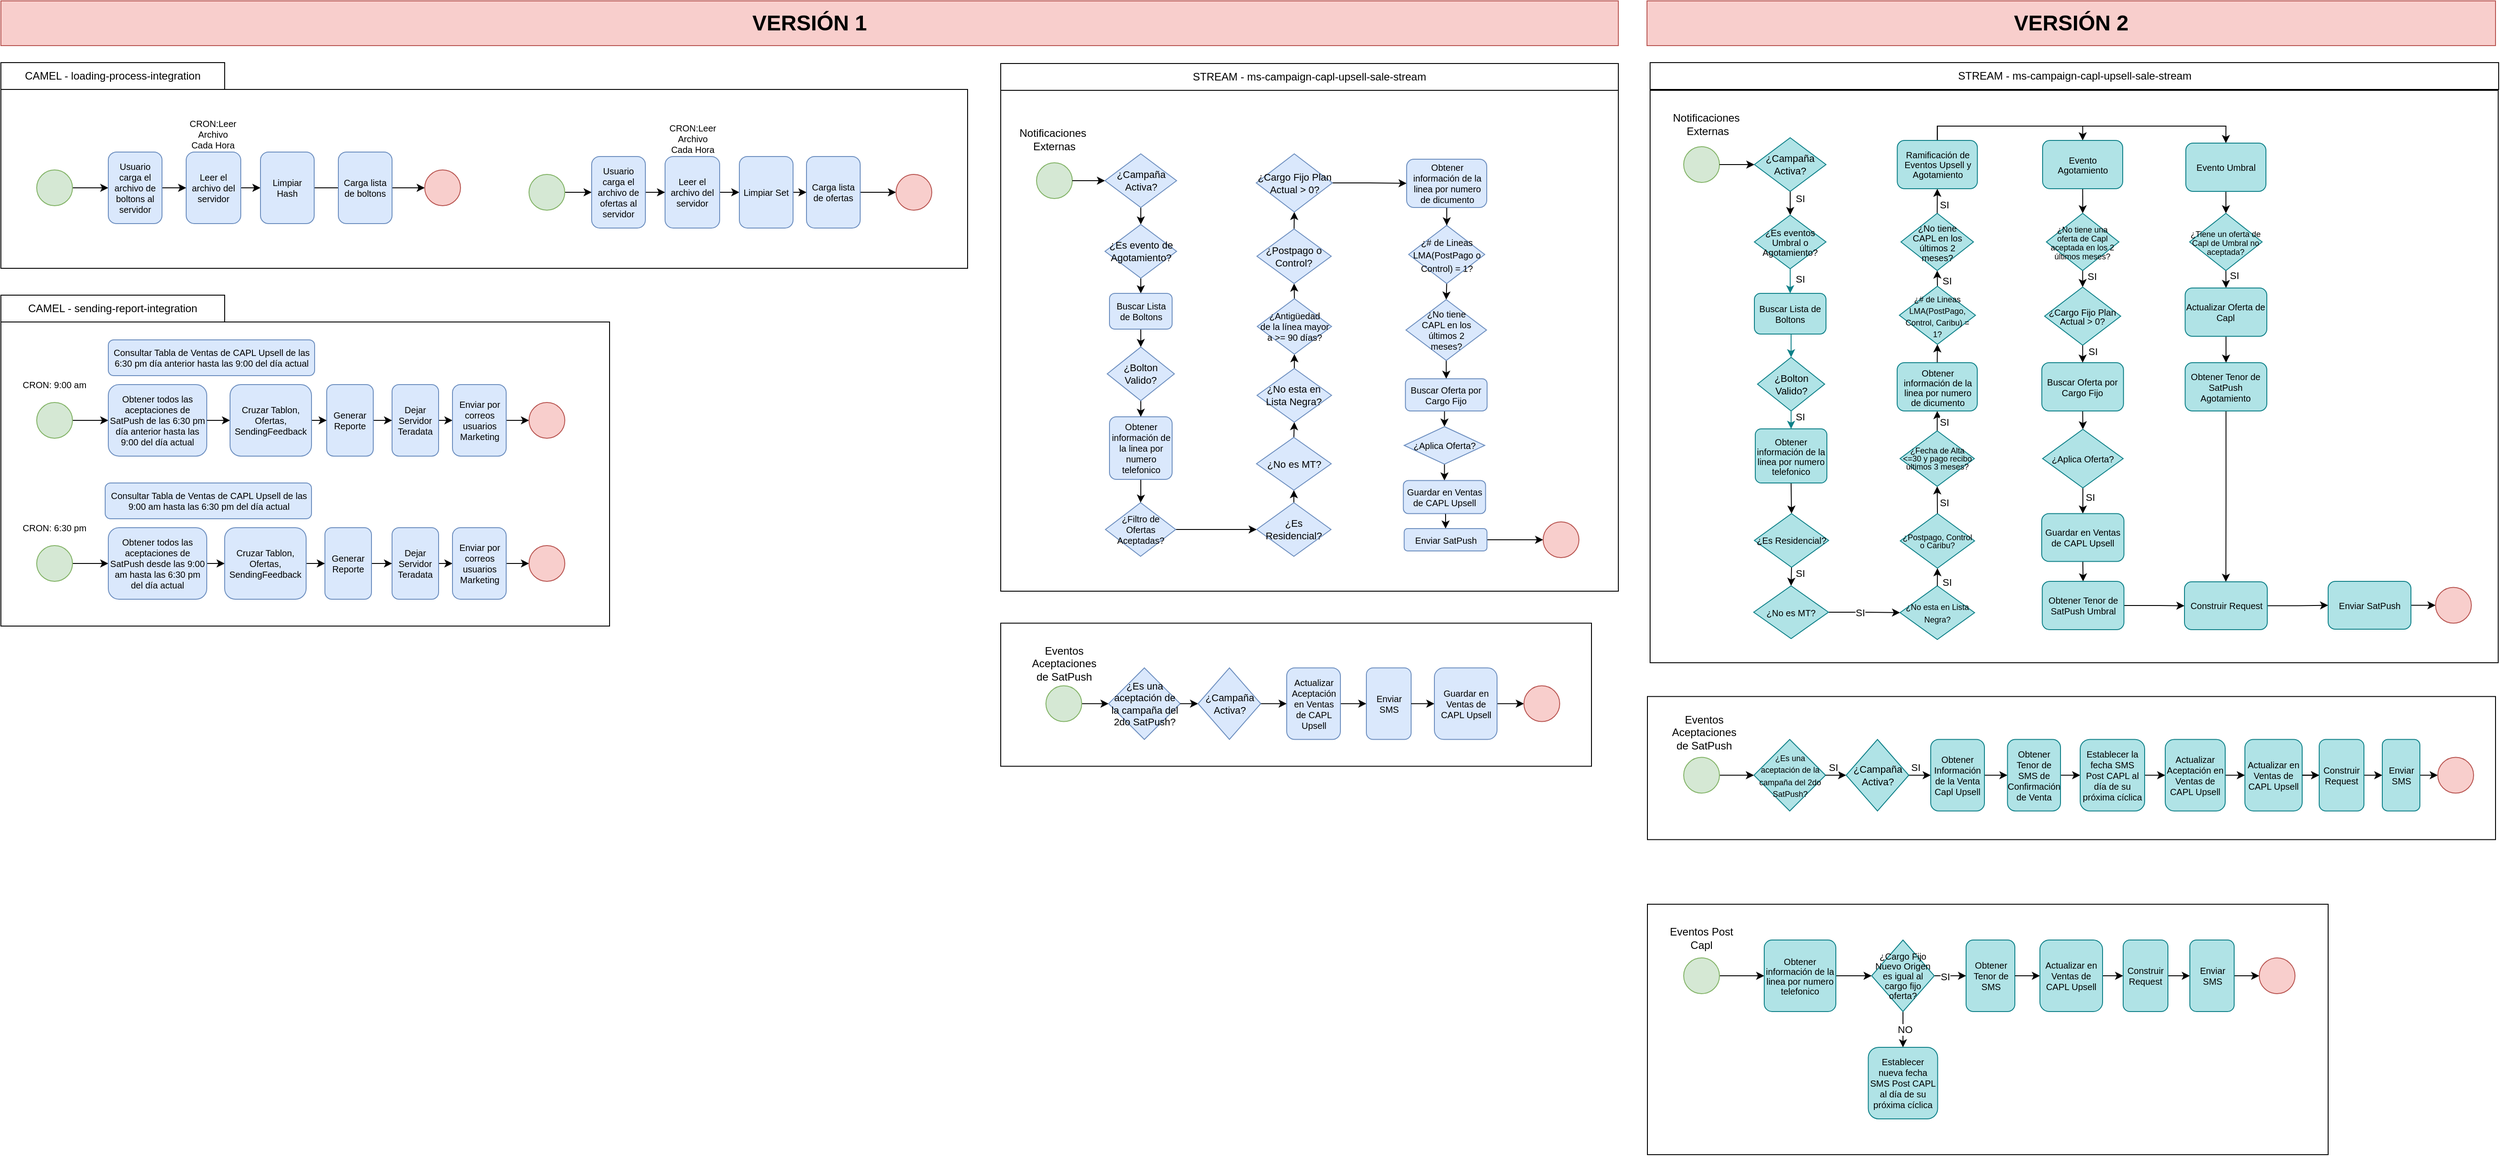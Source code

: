 <mxfile version="24.0.4" type="github" pages="6">
  <diagram name="Flujos" id="JWGQAF3EM0oA-tOIvCaB">
    <mxGraphModel dx="3722" dy="2272" grid="1" gridSize="10" guides="1" tooltips="1" connect="1" arrows="1" fold="1" page="1" pageScale="1" pageWidth="1654" pageHeight="1169" math="0" shadow="0">
      <root>
        <mxCell id="0" />
        <mxCell id="1" parent="0" />
        <mxCell id="1ACdlEvxLDBIQxf-jTaN-72" value="" style="rounded=0;whiteSpace=wrap;html=1;" parent="1" vertex="1">
          <mxGeometry x="759.5" y="747.75" width="947.5" height="160" as="geometry" />
        </mxCell>
        <mxCell id="aj3ZHZ2JhX3_ChNrPANS-21" value="" style="rounded=0;whiteSpace=wrap;html=1;" parent="1" vertex="1">
          <mxGeometry x="37" y="665.75" width="660" height="160" as="geometry" />
        </mxCell>
        <mxCell id="a39ye59U5GrVDtwCbq3o-63" value="" style="rounded=0;whiteSpace=wrap;html=1;" parent="1" vertex="1">
          <mxGeometry x="-1080" y="69" width="1080" height="200" as="geometry" />
        </mxCell>
        <mxCell id="a39ye59U5GrVDtwCbq3o-28" value="" style="rounded=0;whiteSpace=wrap;html=1;" parent="1" vertex="1">
          <mxGeometry x="37" y="70" width="690" height="560" as="geometry" />
        </mxCell>
        <mxCell id="zTHrPBRjkO9V7lgXkkdI-5" style="edgeStyle=orthogonalEdgeStyle;rounded=0;orthogonalLoop=1;jettySize=auto;html=1;exitX=0.5;exitY=1;exitDx=0;exitDy=0;entryX=0.5;entryY=0;entryDx=0;entryDy=0;" parent="1" source="7d5a8aDFFHdA3-YJu6XX-2" target="a39ye59U5GrVDtwCbq3o-31" edge="1">
          <mxGeometry relative="1" as="geometry" />
        </mxCell>
        <mxCell id="zTHrPBRjkO9V7lgXkkdI-2" value="" style="ellipse;whiteSpace=wrap;html=1;aspect=fixed;fillColor=#d5e8d4;strokeColor=#82b366;" parent="1" vertex="1">
          <mxGeometry x="77" y="151" width="40" height="40" as="geometry" />
        </mxCell>
        <mxCell id="a39ye59U5GrVDtwCbq3o-10" style="edgeStyle=orthogonalEdgeStyle;rounded=0;orthogonalLoop=1;jettySize=auto;html=1;exitX=0.5;exitY=1;exitDx=0;exitDy=0;entryX=0.5;entryY=0;entryDx=0;entryDy=0;" parent="1" source="a39ye59U5GrVDtwCbq3o-4" target="a39ye59U5GrVDtwCbq3o-9" edge="1">
          <mxGeometry relative="1" as="geometry" />
        </mxCell>
        <mxCell id="a39ye59U5GrVDtwCbq3o-7" style="edgeStyle=orthogonalEdgeStyle;rounded=0;orthogonalLoop=1;jettySize=auto;html=1;exitX=0.5;exitY=1;exitDx=0;exitDy=0;" parent="1" source="a39ye59U5GrVDtwCbq3o-6" target="a39ye59U5GrVDtwCbq3o-40" edge="1">
          <mxGeometry relative="1" as="geometry" />
        </mxCell>
        <mxCell id="a39ye59U5GrVDtwCbq3o-6" value="¿Bolton Valido?" style="rhombus;whiteSpace=wrap;html=1;fillColor=#dae8fc;strokeColor=#6c8ebf;fontSize=11;" parent="1" vertex="1">
          <mxGeometry x="156" y="357" width="75" height="60" as="geometry" />
        </mxCell>
        <mxCell id="a39ye59U5GrVDtwCbq3o-12" value="Notificaciones&amp;nbsp; Externas" style="text;html=1;strokeColor=none;fillColor=none;align=center;verticalAlign=middle;whiteSpace=wrap;rounded=0;" parent="1" vertex="1">
          <mxGeometry x="67" y="110" width="60" height="30" as="geometry" />
        </mxCell>
        <mxCell id="a39ye59U5GrVDtwCbq3o-16" style="edgeStyle=orthogonalEdgeStyle;rounded=0;orthogonalLoop=1;jettySize=auto;html=1;exitX=1;exitY=0.5;exitDx=0;exitDy=0;entryX=0;entryY=0.5;entryDx=0;entryDy=0;" parent="1" source="a39ye59U5GrVDtwCbq3o-13" target="a39ye59U5GrVDtwCbq3o-15" edge="1">
          <mxGeometry relative="1" as="geometry" />
        </mxCell>
        <mxCell id="a39ye59U5GrVDtwCbq3o-15" value="" style="ellipse;whiteSpace=wrap;html=1;aspect=fixed;fillColor=#f8cecc;strokeColor=#b85450;" parent="1" vertex="1">
          <mxGeometry x="643" y="552.5" width="40" height="40" as="geometry" />
        </mxCell>
        <mxCell id="a39ye59U5GrVDtwCbq3o-21" style="edgeStyle=orthogonalEdgeStyle;rounded=0;orthogonalLoop=1;jettySize=auto;html=1;exitX=1;exitY=0.5;exitDx=0;exitDy=0;entryX=0;entryY=0.5;entryDx=0;entryDy=0;" parent="1" source="a39ye59U5GrVDtwCbq3o-18" target="a39ye59U5GrVDtwCbq3o-20" edge="1">
          <mxGeometry relative="1" as="geometry" />
        </mxCell>
        <mxCell id="a39ye59U5GrVDtwCbq3o-18" value="" style="ellipse;whiteSpace=wrap;html=1;aspect=fixed;fillColor=#d5e8d4;strokeColor=#82b366;" parent="1" vertex="1">
          <mxGeometry x="87.5" y="735.75" width="40" height="40" as="geometry" />
        </mxCell>
        <mxCell id="a39ye59U5GrVDtwCbq3o-19" value="Eventos Aceptaciones de SatPush" style="text;html=1;strokeColor=none;fillColor=none;align=center;verticalAlign=middle;whiteSpace=wrap;rounded=0;" parent="1" vertex="1">
          <mxGeometry x="62.5" y="695.75" width="90" height="30" as="geometry" />
        </mxCell>
        <mxCell id="a39ye59U5GrVDtwCbq3o-24" style="edgeStyle=orthogonalEdgeStyle;rounded=0;orthogonalLoop=1;jettySize=auto;html=1;exitX=1;exitY=0.5;exitDx=0;exitDy=0;" parent="1" source="7d5a8aDFFHdA3-YJu6XX-8" target="a39ye59U5GrVDtwCbq3o-23" edge="1">
          <mxGeometry relative="1" as="geometry">
            <mxPoint x="506.5" y="755.75" as="targetPoint" />
          </mxGeometry>
        </mxCell>
        <mxCell id="a39ye59U5GrVDtwCbq3o-20" value="¿Es una aceptación de la campaña del 2do SatPush?" style="rhombus;whiteSpace=wrap;html=1;fillColor=#dae8fc;strokeColor=#6c8ebf;fontSize=11;" parent="1" vertex="1">
          <mxGeometry x="157.5" y="715.75" width="80" height="80" as="geometry" />
        </mxCell>
        <mxCell id="a39ye59U5GrVDtwCbq3o-27" style="edgeStyle=orthogonalEdgeStyle;rounded=0;orthogonalLoop=1;jettySize=auto;html=1;exitX=1;exitY=0.5;exitDx=0;exitDy=0;entryX=0;entryY=0.5;entryDx=0;entryDy=0;" parent="1" source="a39ye59U5GrVDtwCbq3o-122" target="a39ye59U5GrVDtwCbq3o-26" edge="1">
          <mxGeometry relative="1" as="geometry" />
        </mxCell>
        <mxCell id="a39ye59U5GrVDtwCbq3o-23" value="Enviar SMS" style="rounded=1;whiteSpace=wrap;html=1;fillColor=#dae8fc;strokeColor=#6c8ebf;fontSize=10;" parent="1" vertex="1">
          <mxGeometry x="445.5" y="715.75" width="50" height="80" as="geometry" />
        </mxCell>
        <mxCell id="a39ye59U5GrVDtwCbq3o-26" value="" style="ellipse;whiteSpace=wrap;html=1;aspect=fixed;fillColor=#f8cecc;strokeColor=#b85450;" parent="1" vertex="1">
          <mxGeometry x="621.5" y="735.75" width="40" height="40" as="geometry" />
        </mxCell>
        <mxCell id="a39ye59U5GrVDtwCbq3o-29" value="STREAM - ms-campaign-capl-upsell-sale-stream" style="text;html=1;align=center;verticalAlign=middle;whiteSpace=wrap;rounded=0;fillColor=default;strokeColor=default;" parent="1" vertex="1">
          <mxGeometry x="37" y="40" width="690" height="30" as="geometry" />
        </mxCell>
        <mxCell id="aj3ZHZ2JhX3_ChNrPANS-5" style="edgeStyle=orthogonalEdgeStyle;rounded=0;orthogonalLoop=1;jettySize=auto;html=1;exitX=0.5;exitY=1;exitDx=0;exitDy=0;entryX=0.5;entryY=0;entryDx=0;entryDy=0;" parent="1" source="a39ye59U5GrVDtwCbq3o-31" target="a39ye59U5GrVDtwCbq3o-6" edge="1">
          <mxGeometry relative="1" as="geometry" />
        </mxCell>
        <mxCell id="a39ye59U5GrVDtwCbq3o-31" value="Buscar Lista de Boltons" style="rounded=1;whiteSpace=wrap;html=1;fillColor=#dae8fc;strokeColor=#6c8ebf;fontSize=10;" parent="1" vertex="1">
          <mxGeometry x="158.5" y="297" width="70" height="40" as="geometry" />
        </mxCell>
        <mxCell id="a39ye59U5GrVDtwCbq3o-44" style="edgeStyle=orthogonalEdgeStyle;rounded=0;orthogonalLoop=1;jettySize=auto;html=1;exitX=1;exitY=0.5;exitDx=0;exitDy=0;entryX=0;entryY=0.5;entryDx=0;entryDy=0;" parent="1" source="a39ye59U5GrVDtwCbq3o-34" target="a39ye59U5GrVDtwCbq3o-51" edge="1">
          <mxGeometry relative="1" as="geometry" />
        </mxCell>
        <mxCell id="a39ye59U5GrVDtwCbq3o-34" value="" style="ellipse;whiteSpace=wrap;html=1;aspect=fixed;fillColor=#d5e8d4;strokeColor=#82b366;" parent="1" vertex="1">
          <mxGeometry x="-1040" y="159" width="40" height="40" as="geometry" />
        </mxCell>
        <mxCell id="a39ye59U5GrVDtwCbq3o-43" style="edgeStyle=orthogonalEdgeStyle;rounded=0;orthogonalLoop=1;jettySize=auto;html=1;exitX=1;exitY=0.5;exitDx=0;exitDy=0;entryX=0;entryY=0.5;entryDx=0;entryDy=0;" parent="1" source="a39ye59U5GrVDtwCbq3o-36" target="a39ye59U5GrVDtwCbq3o-37" edge="1">
          <mxGeometry relative="1" as="geometry" />
        </mxCell>
        <mxCell id="a39ye59U5GrVDtwCbq3o-36" value="Leer el archivo del servidor" style="rounded=1;whiteSpace=wrap;html=1;fillColor=#dae8fc;strokeColor=#6c8ebf;fontSize=10;" parent="1" vertex="1">
          <mxGeometry x="-873" y="139" width="61" height="80" as="geometry" />
        </mxCell>
        <mxCell id="a39ye59U5GrVDtwCbq3o-45" style="edgeStyle=orthogonalEdgeStyle;rounded=0;orthogonalLoop=1;jettySize=auto;html=1;exitX=1;exitY=0.5;exitDx=0;exitDy=0;" parent="1" source="a39ye59U5GrVDtwCbq3o-37" target="a39ye59U5GrVDtwCbq3o-38" edge="1">
          <mxGeometry relative="1" as="geometry" />
        </mxCell>
        <mxCell id="a39ye59U5GrVDtwCbq3o-37" value="Limpiar Hash" style="rounded=1;whiteSpace=wrap;html=1;fillColor=#dae8fc;strokeColor=#6c8ebf;fontSize=10;" parent="1" vertex="1">
          <mxGeometry x="-790" y="139" width="60" height="80" as="geometry" />
        </mxCell>
        <mxCell id="a39ye59U5GrVDtwCbq3o-38" value="" style="ellipse;whiteSpace=wrap;html=1;aspect=fixed;fillColor=#f8cecc;strokeColor=#b85450;" parent="1" vertex="1">
          <mxGeometry x="-606.5" y="159" width="40" height="40" as="geometry" />
        </mxCell>
        <mxCell id="a39ye59U5GrVDtwCbq3o-39" value="CRON:Leer Archivo Cada Hora" style="text;html=1;strokeColor=none;fillColor=none;align=center;verticalAlign=middle;whiteSpace=wrap;rounded=0;fontSize=10;" parent="1" vertex="1">
          <mxGeometry x="-873" y="99" width="60" height="40" as="geometry" />
        </mxCell>
        <mxCell id="a39ye59U5GrVDtwCbq3o-41" style="edgeStyle=orthogonalEdgeStyle;rounded=0;orthogonalLoop=1;jettySize=auto;html=1;exitX=1;exitY=0.5;exitDx=0;exitDy=0;entryX=0;entryY=0.5;entryDx=0;entryDy=0;" parent="1" source="7d5a8aDFFHdA3-YJu6XX-7" target="zTHrPBRjkO9V7lgXkkdI-4" edge="1">
          <mxGeometry relative="1" as="geometry" />
        </mxCell>
        <mxCell id="a39ye59U5GrVDtwCbq3o-52" style="edgeStyle=orthogonalEdgeStyle;rounded=0;orthogonalLoop=1;jettySize=auto;html=1;exitX=1;exitY=0.5;exitDx=0;exitDy=0;" parent="1" source="a39ye59U5GrVDtwCbq3o-51" target="a39ye59U5GrVDtwCbq3o-36" edge="1">
          <mxGeometry relative="1" as="geometry" />
        </mxCell>
        <mxCell id="a39ye59U5GrVDtwCbq3o-51" value="Usuario carga el archivo de boltons al servidor" style="rounded=1;whiteSpace=wrap;html=1;fillColor=#dae8fc;strokeColor=#6c8ebf;fontSize=10;" parent="1" vertex="1">
          <mxGeometry x="-960" y="139" width="60" height="80" as="geometry" />
        </mxCell>
        <mxCell id="a39ye59U5GrVDtwCbq3o-53" style="edgeStyle=orthogonalEdgeStyle;rounded=0;orthogonalLoop=1;jettySize=auto;html=1;exitX=1;exitY=0.5;exitDx=0;exitDy=0;entryX=0;entryY=0.5;entryDx=0;entryDy=0;" parent="1" source="a39ye59U5GrVDtwCbq3o-54" target="a39ye59U5GrVDtwCbq3o-62" edge="1">
          <mxGeometry relative="1" as="geometry" />
        </mxCell>
        <mxCell id="a39ye59U5GrVDtwCbq3o-54" value="" style="ellipse;whiteSpace=wrap;html=1;aspect=fixed;fillColor=#d5e8d4;strokeColor=#82b366;" parent="1" vertex="1">
          <mxGeometry x="-490" y="164" width="40" height="40" as="geometry" />
        </mxCell>
        <mxCell id="a39ye59U5GrVDtwCbq3o-55" style="edgeStyle=orthogonalEdgeStyle;rounded=0;orthogonalLoop=1;jettySize=auto;html=1;exitX=1;exitY=0.5;exitDx=0;exitDy=0;entryX=0;entryY=0.5;entryDx=0;entryDy=0;" parent="1" source="a39ye59U5GrVDtwCbq3o-56" target="a39ye59U5GrVDtwCbq3o-116" edge="1">
          <mxGeometry relative="1" as="geometry">
            <mxPoint x="-260" y="184" as="targetPoint" />
          </mxGeometry>
        </mxCell>
        <mxCell id="a39ye59U5GrVDtwCbq3o-56" value="Leer el archivo del servidor" style="rounded=1;whiteSpace=wrap;html=1;fillColor=#dae8fc;strokeColor=#6c8ebf;fontSize=10;" parent="1" vertex="1">
          <mxGeometry x="-338" y="144" width="61" height="80" as="geometry" />
        </mxCell>
        <mxCell id="a39ye59U5GrVDtwCbq3o-57" style="edgeStyle=orthogonalEdgeStyle;rounded=0;orthogonalLoop=1;jettySize=auto;html=1;exitX=1;exitY=0.5;exitDx=0;exitDy=0;" parent="1" source="a39ye59U5GrVDtwCbq3o-58" target="a39ye59U5GrVDtwCbq3o-59" edge="1">
          <mxGeometry relative="1" as="geometry" />
        </mxCell>
        <mxCell id="a39ye59U5GrVDtwCbq3o-58" value="Carga lista de ofertas" style="rounded=1;whiteSpace=wrap;html=1;fillColor=#dae8fc;strokeColor=#6c8ebf;fontSize=10;" parent="1" vertex="1">
          <mxGeometry x="-180" y="144" width="60" height="80" as="geometry" />
        </mxCell>
        <mxCell id="a39ye59U5GrVDtwCbq3o-59" value="" style="ellipse;whiteSpace=wrap;html=1;aspect=fixed;fillColor=#f8cecc;strokeColor=#b85450;" parent="1" vertex="1">
          <mxGeometry x="-80" y="164" width="40" height="40" as="geometry" />
        </mxCell>
        <mxCell id="a39ye59U5GrVDtwCbq3o-60" value="CRON:Leer Archivo Cada Hora" style="text;html=1;strokeColor=none;fillColor=none;align=center;verticalAlign=middle;whiteSpace=wrap;rounded=0;fontSize=10;" parent="1" vertex="1">
          <mxGeometry x="-337" y="104" width="60" height="40" as="geometry" />
        </mxCell>
        <mxCell id="a39ye59U5GrVDtwCbq3o-61" style="edgeStyle=orthogonalEdgeStyle;rounded=0;orthogonalLoop=1;jettySize=auto;html=1;exitX=1;exitY=0.5;exitDx=0;exitDy=0;" parent="1" source="a39ye59U5GrVDtwCbq3o-62" target="a39ye59U5GrVDtwCbq3o-56" edge="1">
          <mxGeometry relative="1" as="geometry" />
        </mxCell>
        <mxCell id="a39ye59U5GrVDtwCbq3o-62" value="Usuario carga el archivo de ofertas al servidor" style="rounded=1;whiteSpace=wrap;html=1;fillColor=#dae8fc;strokeColor=#6c8ebf;fontSize=10;" parent="1" vertex="1">
          <mxGeometry x="-420" y="144" width="60" height="80" as="geometry" />
        </mxCell>
        <mxCell id="a39ye59U5GrVDtwCbq3o-64" value="CAMEL - loading-process-integration" style="text;html=1;align=center;verticalAlign=middle;whiteSpace=wrap;rounded=0;fillColor=default;strokeColor=default;" parent="1" vertex="1">
          <mxGeometry x="-1080" y="39" width="250" height="30" as="geometry" />
        </mxCell>
        <mxCell id="a39ye59U5GrVDtwCbq3o-65" value="" style="rounded=0;whiteSpace=wrap;html=1;" parent="1" vertex="1">
          <mxGeometry x="-1080" y="329" width="680" height="340" as="geometry" />
        </mxCell>
        <mxCell id="a39ye59U5GrVDtwCbq3o-66" style="edgeStyle=orthogonalEdgeStyle;rounded=0;orthogonalLoop=1;jettySize=auto;html=1;exitX=1;exitY=0.5;exitDx=0;exitDy=0;entryX=0;entryY=0.5;entryDx=0;entryDy=0;" parent="1" source="a39ye59U5GrVDtwCbq3o-67" target="a39ye59U5GrVDtwCbq3o-75" edge="1">
          <mxGeometry relative="1" as="geometry" />
        </mxCell>
        <mxCell id="a39ye59U5GrVDtwCbq3o-67" value="" style="ellipse;whiteSpace=wrap;html=1;aspect=fixed;fillColor=#d5e8d4;strokeColor=#82b366;" parent="1" vertex="1">
          <mxGeometry x="-1040" y="419" width="40" height="40" as="geometry" />
        </mxCell>
        <mxCell id="a39ye59U5GrVDtwCbq3o-68" style="edgeStyle=orthogonalEdgeStyle;rounded=0;orthogonalLoop=1;jettySize=auto;html=1;exitX=1;exitY=0.5;exitDx=0;exitDy=0;entryX=0;entryY=0.5;entryDx=0;entryDy=0;" parent="1" source="a39ye59U5GrVDtwCbq3o-69" target="a39ye59U5GrVDtwCbq3o-71" edge="1">
          <mxGeometry relative="1" as="geometry" />
        </mxCell>
        <mxCell id="a39ye59U5GrVDtwCbq3o-69" value="Dejar Servidor Teradata" style="rounded=1;whiteSpace=wrap;html=1;fillColor=#dae8fc;strokeColor=#6c8ebf;fontSize=10;" parent="1" vertex="1">
          <mxGeometry x="-643" y="399" width="52" height="80" as="geometry" />
        </mxCell>
        <mxCell id="a39ye59U5GrVDtwCbq3o-70" style="edgeStyle=orthogonalEdgeStyle;rounded=0;orthogonalLoop=1;jettySize=auto;html=1;exitX=1;exitY=0.5;exitDx=0;exitDy=0;" parent="1" source="a39ye59U5GrVDtwCbq3o-71" target="a39ye59U5GrVDtwCbq3o-72" edge="1">
          <mxGeometry relative="1" as="geometry" />
        </mxCell>
        <mxCell id="a39ye59U5GrVDtwCbq3o-71" value="Enviar por correos usuarios Marketing" style="rounded=1;whiteSpace=wrap;html=1;fillColor=#dae8fc;strokeColor=#6c8ebf;fontSize=10;" parent="1" vertex="1">
          <mxGeometry x="-575.5" y="399" width="60" height="80" as="geometry" />
        </mxCell>
        <mxCell id="a39ye59U5GrVDtwCbq3o-72" value="" style="ellipse;whiteSpace=wrap;html=1;aspect=fixed;fillColor=#f8cecc;strokeColor=#b85450;" parent="1" vertex="1">
          <mxGeometry x="-490" y="419" width="40" height="40" as="geometry" />
        </mxCell>
        <mxCell id="a39ye59U5GrVDtwCbq3o-73" value="CRON: 9:00 am" style="text;html=1;strokeColor=none;fillColor=none;align=center;verticalAlign=middle;whiteSpace=wrap;rounded=0;fontSize=10;" parent="1" vertex="1">
          <mxGeometry x="-1060" y="379" width="80" height="40" as="geometry" />
        </mxCell>
        <mxCell id="a39ye59U5GrVDtwCbq3o-75" value="Obtener todos las aceptaciones de SatPush de las 6:30 pm día anterior hasta las 9:00 del día actual" style="rounded=1;whiteSpace=wrap;html=1;fillColor=#dae8fc;strokeColor=#6c8ebf;fontSize=10;" parent="1" vertex="1">
          <mxGeometry x="-960" y="399" width="110" height="80" as="geometry" />
        </mxCell>
        <mxCell id="a39ye59U5GrVDtwCbq3o-86" value="CAMEL - sending-report-integration" style="text;html=1;align=center;verticalAlign=middle;whiteSpace=wrap;rounded=0;fillColor=default;strokeColor=default;" parent="1" vertex="1">
          <mxGeometry x="-1080" y="299" width="250" height="30" as="geometry" />
        </mxCell>
        <mxCell id="a39ye59U5GrVDtwCbq3o-88" style="edgeStyle=orthogonalEdgeStyle;rounded=0;orthogonalLoop=1;jettySize=auto;html=1;exitX=1;exitY=0.5;exitDx=0;exitDy=0;entryX=0;entryY=0.5;entryDx=0;entryDy=0;" parent="1" source="a39ye59U5GrVDtwCbq3o-87" target="a39ye59U5GrVDtwCbq3o-69" edge="1">
          <mxGeometry relative="1" as="geometry" />
        </mxCell>
        <mxCell id="a39ye59U5GrVDtwCbq3o-87" value="Generar Reporte" style="rounded=1;whiteSpace=wrap;html=1;fillColor=#dae8fc;strokeColor=#6c8ebf;fontSize=10;" parent="1" vertex="1">
          <mxGeometry x="-716" y="399" width="52" height="80" as="geometry" />
        </mxCell>
        <mxCell id="a39ye59U5GrVDtwCbq3o-90" style="edgeStyle=orthogonalEdgeStyle;rounded=0;orthogonalLoop=1;jettySize=auto;html=1;exitX=1;exitY=0.5;exitDx=0;exitDy=0;entryX=0;entryY=0.5;entryDx=0;entryDy=0;" parent="1" source="a39ye59U5GrVDtwCbq3o-91" target="a39ye59U5GrVDtwCbq3o-99" edge="1">
          <mxGeometry relative="1" as="geometry" />
        </mxCell>
        <mxCell id="a39ye59U5GrVDtwCbq3o-91" value="" style="ellipse;whiteSpace=wrap;html=1;aspect=fixed;fillColor=#d5e8d4;strokeColor=#82b366;" parent="1" vertex="1">
          <mxGeometry x="-1040" y="579" width="40" height="40" as="geometry" />
        </mxCell>
        <mxCell id="a39ye59U5GrVDtwCbq3o-92" style="edgeStyle=orthogonalEdgeStyle;rounded=0;orthogonalLoop=1;jettySize=auto;html=1;exitX=1;exitY=0.5;exitDx=0;exitDy=0;entryX=0;entryY=0.5;entryDx=0;entryDy=0;" parent="1" source="a39ye59U5GrVDtwCbq3o-93" target="a39ye59U5GrVDtwCbq3o-95" edge="1">
          <mxGeometry relative="1" as="geometry" />
        </mxCell>
        <mxCell id="a39ye59U5GrVDtwCbq3o-93" value="Dejar Servidor Teradata" style="rounded=1;whiteSpace=wrap;html=1;fillColor=#dae8fc;strokeColor=#6c8ebf;fontSize=10;" parent="1" vertex="1">
          <mxGeometry x="-643" y="559" width="52" height="80" as="geometry" />
        </mxCell>
        <mxCell id="a39ye59U5GrVDtwCbq3o-94" style="edgeStyle=orthogonalEdgeStyle;rounded=0;orthogonalLoop=1;jettySize=auto;html=1;exitX=1;exitY=0.5;exitDx=0;exitDy=0;" parent="1" source="a39ye59U5GrVDtwCbq3o-95" target="a39ye59U5GrVDtwCbq3o-96" edge="1">
          <mxGeometry relative="1" as="geometry" />
        </mxCell>
        <mxCell id="a39ye59U5GrVDtwCbq3o-95" value="Enviar por correos usuarios Marketing" style="rounded=1;whiteSpace=wrap;html=1;fillColor=#dae8fc;strokeColor=#6c8ebf;fontSize=10;" parent="1" vertex="1">
          <mxGeometry x="-575.5" y="559" width="60" height="80" as="geometry" />
        </mxCell>
        <mxCell id="a39ye59U5GrVDtwCbq3o-96" value="" style="ellipse;whiteSpace=wrap;html=1;aspect=fixed;fillColor=#f8cecc;strokeColor=#b85450;" parent="1" vertex="1">
          <mxGeometry x="-490" y="579" width="40" height="40" as="geometry" />
        </mxCell>
        <mxCell id="a39ye59U5GrVDtwCbq3o-97" value="CRON: 6:30 pm" style="text;html=1;strokeColor=none;fillColor=none;align=center;verticalAlign=middle;whiteSpace=wrap;rounded=0;fontSize=10;" parent="1" vertex="1">
          <mxGeometry x="-1060" y="539" width="80" height="40" as="geometry" />
        </mxCell>
        <mxCell id="a39ye59U5GrVDtwCbq3o-128" style="edgeStyle=orthogonalEdgeStyle;rounded=0;orthogonalLoop=1;jettySize=auto;html=1;exitX=1;exitY=0.5;exitDx=0;exitDy=0;entryX=0;entryY=0.5;entryDx=0;entryDy=0;" parent="1" source="a39ye59U5GrVDtwCbq3o-99" target="a39ye59U5GrVDtwCbq3o-127" edge="1">
          <mxGeometry relative="1" as="geometry" />
        </mxCell>
        <mxCell id="a39ye59U5GrVDtwCbq3o-99" value="Obtener todos las aceptaciones de SatPush desde las 9:00 am hasta las 6:30 pm del día actual" style="rounded=1;whiteSpace=wrap;html=1;fillColor=#dae8fc;strokeColor=#6c8ebf;fontSize=10;" parent="1" vertex="1">
          <mxGeometry x="-960" y="559" width="110" height="80" as="geometry" />
        </mxCell>
        <mxCell id="a39ye59U5GrVDtwCbq3o-100" style="edgeStyle=orthogonalEdgeStyle;rounded=0;orthogonalLoop=1;jettySize=auto;html=1;exitX=1;exitY=0.5;exitDx=0;exitDy=0;entryX=0;entryY=0.5;entryDx=0;entryDy=0;" parent="1" source="a39ye59U5GrVDtwCbq3o-101" target="a39ye59U5GrVDtwCbq3o-93" edge="1">
          <mxGeometry relative="1" as="geometry" />
        </mxCell>
        <mxCell id="a39ye59U5GrVDtwCbq3o-101" value="Generar Reporte" style="rounded=1;whiteSpace=wrap;html=1;fillColor=#dae8fc;strokeColor=#6c8ebf;fontSize=10;" parent="1" vertex="1">
          <mxGeometry x="-718" y="559" width="52" height="80" as="geometry" />
        </mxCell>
        <mxCell id="a39ye59U5GrVDtwCbq3o-114" value="Carga lista de boltons" style="rounded=1;whiteSpace=wrap;html=1;fillColor=#dae8fc;strokeColor=#6c8ebf;fontSize=10;" parent="1" vertex="1">
          <mxGeometry x="-703" y="139" width="60" height="80" as="geometry" />
        </mxCell>
        <mxCell id="a39ye59U5GrVDtwCbq3o-117" style="edgeStyle=orthogonalEdgeStyle;rounded=0;orthogonalLoop=1;jettySize=auto;html=1;exitX=1;exitY=0.5;exitDx=0;exitDy=0;entryX=0;entryY=0.5;entryDx=0;entryDy=0;" parent="1" source="a39ye59U5GrVDtwCbq3o-116" target="a39ye59U5GrVDtwCbq3o-58" edge="1">
          <mxGeometry relative="1" as="geometry" />
        </mxCell>
        <mxCell id="a39ye59U5GrVDtwCbq3o-116" value="Limpiar Set" style="rounded=1;whiteSpace=wrap;html=1;fillColor=#dae8fc;strokeColor=#6c8ebf;fontSize=10;" parent="1" vertex="1">
          <mxGeometry x="-255" y="144" width="60" height="80" as="geometry" />
        </mxCell>
        <mxCell id="a39ye59U5GrVDtwCbq3o-123" value="" style="edgeStyle=orthogonalEdgeStyle;rounded=0;orthogonalLoop=1;jettySize=auto;html=1;exitX=1;exitY=0.5;exitDx=0;exitDy=0;entryX=0;entryY=0.5;entryDx=0;entryDy=0;" parent="1" source="a39ye59U5GrVDtwCbq3o-23" target="a39ye59U5GrVDtwCbq3o-122" edge="1">
          <mxGeometry relative="1" as="geometry">
            <mxPoint x="776.5" y="755.75" as="sourcePoint" />
            <mxPoint x="902.5" y="755.75" as="targetPoint" />
          </mxGeometry>
        </mxCell>
        <mxCell id="a39ye59U5GrVDtwCbq3o-122" value="Guardar en Ventas de CAPL Upsell" style="rounded=1;whiteSpace=wrap;html=1;fillColor=#dae8fc;strokeColor=#6c8ebf;fontSize=10;" parent="1" vertex="1">
          <mxGeometry x="521.5" y="715.75" width="70" height="80" as="geometry" />
        </mxCell>
        <mxCell id="a39ye59U5GrVDtwCbq3o-125" value="" style="edgeStyle=orthogonalEdgeStyle;rounded=0;orthogonalLoop=1;jettySize=auto;html=1;exitX=1;exitY=0.5;exitDx=0;exitDy=0;entryX=0;entryY=0.5;entryDx=0;entryDy=0;" parent="1" source="a39ye59U5GrVDtwCbq3o-75" target="a39ye59U5GrVDtwCbq3o-124" edge="1">
          <mxGeometry relative="1" as="geometry">
            <mxPoint x="-850" y="439" as="sourcePoint" />
            <mxPoint x="-657" y="349" as="targetPoint" />
          </mxGeometry>
        </mxCell>
        <mxCell id="a39ye59U5GrVDtwCbq3o-126" style="edgeStyle=orthogonalEdgeStyle;rounded=0;orthogonalLoop=1;jettySize=auto;html=1;exitX=1;exitY=0.5;exitDx=0;exitDy=0;entryX=0;entryY=0.5;entryDx=0;entryDy=0;" parent="1" source="a39ye59U5GrVDtwCbq3o-124" target="a39ye59U5GrVDtwCbq3o-87" edge="1">
          <mxGeometry relative="1" as="geometry" />
        </mxCell>
        <mxCell id="a39ye59U5GrVDtwCbq3o-124" value="Cruzar Tablon, Ofertas, SendingFeedback" style="rounded=1;whiteSpace=wrap;html=1;fillColor=#dae8fc;strokeColor=#6c8ebf;fontSize=10;" parent="1" vertex="1">
          <mxGeometry x="-824" y="399" width="91" height="80" as="geometry" />
        </mxCell>
        <mxCell id="a39ye59U5GrVDtwCbq3o-129" style="edgeStyle=orthogonalEdgeStyle;rounded=0;orthogonalLoop=1;jettySize=auto;html=1;exitX=1;exitY=0.5;exitDx=0;exitDy=0;" parent="1" source="a39ye59U5GrVDtwCbq3o-127" target="a39ye59U5GrVDtwCbq3o-101" edge="1">
          <mxGeometry relative="1" as="geometry" />
        </mxCell>
        <mxCell id="a39ye59U5GrVDtwCbq3o-127" value="Cruzar Tablon, Ofertas, SendingFeedback" style="rounded=1;whiteSpace=wrap;html=1;fillColor=#dae8fc;strokeColor=#6c8ebf;fontSize=10;" parent="1" vertex="1">
          <mxGeometry x="-830" y="559" width="91" height="80" as="geometry" />
        </mxCell>
        <mxCell id="a39ye59U5GrVDtwCbq3o-130" value="Consultar Tabla de Ventas de CAPL Upsell de las 9:00 am hasta las 6:30 pm del día actual" style="rounded=1;whiteSpace=wrap;html=1;fillColor=#dae8fc;strokeColor=#6c8ebf;fontSize=10;" parent="1" vertex="1">
          <mxGeometry x="-963.5" y="509" width="230.5" height="40" as="geometry" />
        </mxCell>
        <mxCell id="a39ye59U5GrVDtwCbq3o-119" value="Consultar Tabla de Ventas de CAPL Upsell de las 6:30 pm día anterior hasta las 9:00 del día actual" style="rounded=1;whiteSpace=wrap;html=1;fillColor=#dae8fc;strokeColor=#6c8ebf;fontSize=10;" parent="1" vertex="1">
          <mxGeometry x="-960" y="349" width="230.5" height="40" as="geometry" />
        </mxCell>
        <mxCell id="y5t1ZREnFU1oEdQcG8j3-4" value="" style="edgeStyle=orthogonalEdgeStyle;rounded=0;orthogonalLoop=1;jettySize=auto;html=1;exitX=1;exitY=0.5;exitDx=0;exitDy=0;entryX=0;entryY=0.5;entryDx=0;entryDy=0;" parent="1" source="aj3ZHZ2JhX3_ChNrPANS-1" target="7d5a8aDFFHdA3-YJu6XX-8" edge="1">
          <mxGeometry relative="1" as="geometry">
            <mxPoint x="237.5" y="755.75" as="sourcePoint" />
            <mxPoint x="381.5" y="755.75" as="targetPoint" />
          </mxGeometry>
        </mxCell>
        <mxCell id="7d5a8aDFFHdA3-YJu6XX-8" value="Actualizar Aceptación en Ventas de CAPL Upsell" style="rounded=1;whiteSpace=wrap;html=1;fillColor=#dae8fc;strokeColor=#6c8ebf;fontSize=10;" parent="1" vertex="1">
          <mxGeometry x="356.5" y="715.75" width="60" height="80" as="geometry" />
        </mxCell>
        <mxCell id="p2-cv53wGUS6AHjkd83L-1" value="" style="edgeStyle=orthogonalEdgeStyle;rounded=0;orthogonalLoop=1;jettySize=auto;html=1;exitX=0.5;exitY=1;exitDx=0;exitDy=0;entryX=0.5;entryY=0;entryDx=0;entryDy=0;" parent="1" source="p2-cv53wGUS6AHjkd83L-3" target="7d5a8aDFFHdA3-YJu6XX-2" edge="1">
          <mxGeometry relative="1" as="geometry">
            <mxPoint x="217" y="170" as="sourcePoint" />
            <mxPoint x="337" y="170" as="targetPoint" />
          </mxGeometry>
        </mxCell>
        <mxCell id="7d5a8aDFFHdA3-YJu6XX-2" value="¿Es evento de Agotamiento?" style="rhombus;whiteSpace=wrap;html=1;fillColor=#dae8fc;strokeColor=#6c8ebf;fontSize=11;" parent="1" vertex="1">
          <mxGeometry x="153.5" y="220" width="80" height="60" as="geometry" />
        </mxCell>
        <mxCell id="p2-cv53wGUS6AHjkd83L-4" value="" style="edgeStyle=orthogonalEdgeStyle;rounded=0;orthogonalLoop=1;jettySize=auto;html=1;exitX=1;exitY=0.5;exitDx=0;exitDy=0;entryX=0;entryY=0.5;entryDx=0;entryDy=0;" parent="1" source="zTHrPBRjkO9V7lgXkkdI-2" target="p2-cv53wGUS6AHjkd83L-3" edge="1">
          <mxGeometry relative="1" as="geometry">
            <mxPoint x="97" y="170" as="sourcePoint" />
            <mxPoint x="242" y="170" as="targetPoint" />
          </mxGeometry>
        </mxCell>
        <mxCell id="p2-cv53wGUS6AHjkd83L-3" value="¿Campaña Activa?" style="rhombus;whiteSpace=wrap;html=1;fillColor=#dae8fc;strokeColor=#6c8ebf;fontSize=11;" parent="1" vertex="1">
          <mxGeometry x="153.5" y="141" width="80" height="60" as="geometry" />
        </mxCell>
        <mxCell id="p2-cv53wGUS6AHjkd83L-12" style="edgeStyle=orthogonalEdgeStyle;rounded=0;orthogonalLoop=1;jettySize=auto;html=1;exitX=0.5;exitY=1;exitDx=0;exitDy=0;" parent="1" source="p2-cv53wGUS6AHjkd83L-11" target="y5t1ZREnFU1oEdQcG8j3-1" edge="1">
          <mxGeometry relative="1" as="geometry" />
        </mxCell>
        <mxCell id="7d5a8aDFFHdA3-YJu6XX-7" value="¿Filtro de Ofertas Aceptadas?" style="rhombus;whiteSpace=wrap;html=1;fillColor=#dae8fc;strokeColor=#6c8ebf;fontSize=10;" parent="1" vertex="1">
          <mxGeometry x="154" y="531" width="78.5" height="60" as="geometry" />
        </mxCell>
        <mxCell id="p2-cv53wGUS6AHjkd83L-13" value="" style="edgeStyle=orthogonalEdgeStyle;rounded=0;orthogonalLoop=1;jettySize=auto;html=1;exitX=1;exitY=0.5;exitDx=0;exitDy=0;" parent="1" source="zTHrPBRjkO9V7lgXkkdI-9" target="p2-cv53wGUS6AHjkd83L-11" edge="1">
          <mxGeometry relative="1" as="geometry">
            <mxPoint x="729" y="170" as="sourcePoint" />
            <mxPoint x="839" y="170" as="targetPoint" />
          </mxGeometry>
        </mxCell>
        <mxCell id="aj3ZHZ2JhX3_ChNrPANS-3" value="" style="edgeStyle=orthogonalEdgeStyle;rounded=0;orthogonalLoop=1;jettySize=auto;html=1;exitX=1;exitY=0.5;exitDx=0;exitDy=0;entryX=0;entryY=0.5;entryDx=0;entryDy=0;" parent="1" source="a39ye59U5GrVDtwCbq3o-20" target="aj3ZHZ2JhX3_ChNrPANS-1" edge="1">
          <mxGeometry relative="1" as="geometry">
            <mxPoint x="237.5" y="755.75" as="sourcePoint" />
            <mxPoint x="397.5" y="757.75" as="targetPoint" />
          </mxGeometry>
        </mxCell>
        <mxCell id="aj3ZHZ2JhX3_ChNrPANS-1" value="¿Campaña Activa?" style="rhombus;whiteSpace=wrap;html=1;fillColor=#dae8fc;strokeColor=#6c8ebf;fontSize=11;" parent="1" vertex="1">
          <mxGeometry x="257.5" y="715.75" width="70" height="80" as="geometry" />
        </mxCell>
        <mxCell id="aj3ZHZ2JhX3_ChNrPANS-8" style="edgeStyle=orthogonalEdgeStyle;rounded=0;orthogonalLoop=1;jettySize=auto;html=1;exitX=0.5;exitY=1;exitDx=0;exitDy=0;" parent="1" source="a39ye59U5GrVDtwCbq3o-40" target="7d5a8aDFFHdA3-YJu6XX-7" edge="1">
          <mxGeometry relative="1" as="geometry" />
        </mxCell>
        <mxCell id="aj3ZHZ2JhX3_ChNrPANS-13" style="edgeStyle=orthogonalEdgeStyle;rounded=0;orthogonalLoop=1;jettySize=auto;html=1;exitX=0.5;exitY=0;exitDx=0;exitDy=0;entryX=0.5;entryY=1;entryDx=0;entryDy=0;" parent="1" source="zTHrPBRjkO9V7lgXkkdI-4" target="zTHrPBRjkO9V7lgXkkdI-6" edge="1">
          <mxGeometry relative="1" as="geometry" />
        </mxCell>
        <mxCell id="zTHrPBRjkO9V7lgXkkdI-4" value="¿Es Residencial?" style="rhombus;whiteSpace=wrap;html=1;fillColor=#dae8fc;strokeColor=#6c8ebf;fontSize=11;" parent="1" vertex="1">
          <mxGeometry x="323" y="531" width="83" height="60" as="geometry" />
        </mxCell>
        <mxCell id="aj3ZHZ2JhX3_ChNrPANS-9" style="edgeStyle=orthogonalEdgeStyle;rounded=0;orthogonalLoop=1;jettySize=auto;html=1;exitX=0.5;exitY=0;exitDx=0;exitDy=0;entryX=0.5;entryY=1;entryDx=0;entryDy=0;" parent="1" source="zTHrPBRjkO9V7lgXkkdI-6" target="zTHrPBRjkO9V7lgXkkdI-8" edge="1">
          <mxGeometry relative="1" as="geometry" />
        </mxCell>
        <mxCell id="zTHrPBRjkO9V7lgXkkdI-6" value="¿No es MT?" style="rhombus;whiteSpace=wrap;html=1;fillColor=#dae8fc;strokeColor=#6c8ebf;fontSize=11;" parent="1" vertex="1">
          <mxGeometry x="322.75" y="458" width="83.5" height="59" as="geometry" />
        </mxCell>
        <mxCell id="aj3ZHZ2JhX3_ChNrPANS-10" style="edgeStyle=orthogonalEdgeStyle;rounded=0;orthogonalLoop=1;jettySize=auto;html=1;exitX=0.5;exitY=0;exitDx=0;exitDy=0;entryX=0.5;entryY=1;entryDx=0;entryDy=0;" parent="1" source="zTHrPBRjkO9V7lgXkkdI-8" target="a39ye59U5GrVDtwCbq3o-2" edge="1">
          <mxGeometry relative="1" as="geometry" />
        </mxCell>
        <mxCell id="zTHrPBRjkO9V7lgXkkdI-8" value="¿No esta en Lista Negra?" style="rhombus;whiteSpace=wrap;html=1;fillColor=#dae8fc;strokeColor=#6c8ebf;fontSize=11;" parent="1" vertex="1">
          <mxGeometry x="323.37" y="381" width="83.25" height="60" as="geometry" />
        </mxCell>
        <mxCell id="aj3ZHZ2JhX3_ChNrPANS-12" style="edgeStyle=orthogonalEdgeStyle;rounded=0;orthogonalLoop=1;jettySize=auto;html=1;exitX=0.5;exitY=0;exitDx=0;exitDy=0;entryX=0.5;entryY=1;entryDx=0;entryDy=0;" parent="1" source="a39ye59U5GrVDtwCbq3o-2" target="p2-cv53wGUS6AHjkd83L-8" edge="1">
          <mxGeometry relative="1" as="geometry" />
        </mxCell>
        <mxCell id="a39ye59U5GrVDtwCbq3o-2" value="¿Antigüedad &lt;br style=&quot;font-size: 10px;&quot;&gt;de la línea mayor a &amp;gt;= 90 días?" style="rhombus;whiteSpace=wrap;html=1;fillColor=#dae8fc;strokeColor=#6c8ebf;fontSize=10;" parent="1" vertex="1">
          <mxGeometry x="323.62" y="303" width="83" height="62" as="geometry" />
        </mxCell>
        <mxCell id="aj3ZHZ2JhX3_ChNrPANS-11" style="edgeStyle=orthogonalEdgeStyle;rounded=0;orthogonalLoop=1;jettySize=auto;html=1;exitX=0.5;exitY=0;exitDx=0;exitDy=0;entryX=0.5;entryY=1;entryDx=0;entryDy=0;" parent="1" source="p2-cv53wGUS6AHjkd83L-8" target="zTHrPBRjkO9V7lgXkkdI-9" edge="1">
          <mxGeometry relative="1" as="geometry" />
        </mxCell>
        <mxCell id="p2-cv53wGUS6AHjkd83L-8" value="¿Postpago o Control?" style="rhombus;whiteSpace=wrap;html=1;fillColor=#dae8fc;strokeColor=#6c8ebf;fontSize=11;" parent="1" vertex="1">
          <mxGeometry x="323.25" y="225" width="83" height="61" as="geometry" />
        </mxCell>
        <mxCell id="zTHrPBRjkO9V7lgXkkdI-9" value="¿Cargo Fijo Plan Actual &amp;gt; 0?" style="rhombus;whiteSpace=wrap;html=1;fillColor=#dae8fc;strokeColor=#6c8ebf;fontSize=11;" parent="1" vertex="1">
          <mxGeometry x="322.5" y="141" width="85" height="65" as="geometry" />
        </mxCell>
        <mxCell id="a39ye59U5GrVDtwCbq3o-40" value="Obtener información de la linea por numero telefonico" style="rounded=1;whiteSpace=wrap;html=1;fillColor=#dae8fc;strokeColor=#6c8ebf;fontSize=10;arcSize=11;" parent="1" vertex="1">
          <mxGeometry x="158.5" y="435" width="70" height="70" as="geometry" />
        </mxCell>
        <mxCell id="p2-cv53wGUS6AHjkd83L-11" value="Obtener información de la linea por numero de dicumento" style="rounded=1;whiteSpace=wrap;html=1;fillColor=#dae8fc;strokeColor=#6c8ebf;fontSize=10;" parent="1" vertex="1">
          <mxGeometry x="490.5" y="147" width="89.5" height="54" as="geometry" />
        </mxCell>
        <mxCell id="aj3ZHZ2JhX3_ChNrPANS-15" style="edgeStyle=orthogonalEdgeStyle;rounded=0;orthogonalLoop=1;jettySize=auto;html=1;exitX=0.5;exitY=1;exitDx=0;exitDy=0;entryX=0.5;entryY=0;entryDx=0;entryDy=0;" parent="1" source="y5t1ZREnFU1oEdQcG8j3-1" target="a39ye59U5GrVDtwCbq3o-4" edge="1">
          <mxGeometry relative="1" as="geometry" />
        </mxCell>
        <mxCell id="y5t1ZREnFU1oEdQcG8j3-1" value="&lt;font style=&quot;font-size: 10px;&quot;&gt;¿# de Lineas LMA(PostPago o Control) = 1?&lt;/font&gt;" style="rhombus;whiteSpace=wrap;html=1;fillColor=#dae8fc;strokeColor=#6c8ebf;" parent="1" vertex="1">
          <mxGeometry x="492.75" y="221" width="85" height="65" as="geometry" />
        </mxCell>
        <mxCell id="a39ye59U5GrVDtwCbq3o-4" value="¿No tiene&lt;br style=&quot;font-size: 10px;&quot;&gt;CAPL en los&lt;br style=&quot;font-size: 10px;&quot;&gt;últimos 2 &lt;br style=&quot;font-size: 10px;&quot;&gt;meses?" style="rhombus;whiteSpace=wrap;html=1;fillColor=#dae8fc;strokeColor=#6c8ebf;fontSize=10;" parent="1" vertex="1">
          <mxGeometry x="489.75" y="304" width="90" height="68" as="geometry" />
        </mxCell>
        <mxCell id="aj3ZHZ2JhX3_ChNrPANS-17" style="edgeStyle=orthogonalEdgeStyle;rounded=0;orthogonalLoop=1;jettySize=auto;html=1;exitX=0.5;exitY=1;exitDx=0;exitDy=0;entryX=0.5;entryY=0;entryDx=0;entryDy=0;" parent="1" source="a39ye59U5GrVDtwCbq3o-9" target="a39ye59U5GrVDtwCbq3o-8" edge="1">
          <mxGeometry relative="1" as="geometry" />
        </mxCell>
        <mxCell id="a39ye59U5GrVDtwCbq3o-9" value="Buscar Oferta por Cargo Fijo" style="rounded=1;whiteSpace=wrap;html=1;fillColor=#dae8fc;strokeColor=#6c8ebf;fontSize=10;" parent="1" vertex="1">
          <mxGeometry x="489.13" y="392.5" width="91.25" height="36" as="geometry" />
        </mxCell>
        <mxCell id="aj3ZHZ2JhX3_ChNrPANS-19" style="edgeStyle=orthogonalEdgeStyle;rounded=0;orthogonalLoop=1;jettySize=auto;html=1;exitX=0.5;exitY=1;exitDx=0;exitDy=0;entryX=0.5;entryY=0;entryDx=0;entryDy=0;" parent="1" source="a39ye59U5GrVDtwCbq3o-8" target="7d5a8aDFFHdA3-YJu6XX-3" edge="1">
          <mxGeometry relative="1" as="geometry" />
        </mxCell>
        <mxCell id="a39ye59U5GrVDtwCbq3o-8" value="¿Aplica Oferta?" style="rhombus;whiteSpace=wrap;html=1;fillColor=#dae8fc;strokeColor=#6c8ebf;fontSize=10;" parent="1" vertex="1">
          <mxGeometry x="487.75" y="446" width="90" height="42" as="geometry" />
        </mxCell>
        <mxCell id="aj3ZHZ2JhX3_ChNrPANS-20" style="edgeStyle=orthogonalEdgeStyle;rounded=0;orthogonalLoop=1;jettySize=auto;html=1;exitX=0.5;exitY=1;exitDx=0;exitDy=0;entryX=0.5;entryY=0;entryDx=0;entryDy=0;" parent="1" source="7d5a8aDFFHdA3-YJu6XX-3" target="a39ye59U5GrVDtwCbq3o-13" edge="1">
          <mxGeometry relative="1" as="geometry" />
        </mxCell>
        <mxCell id="7d5a8aDFFHdA3-YJu6XX-3" value="Guardar en Ventas de CAPL Upsell" style="rounded=1;whiteSpace=wrap;html=1;fillColor=#dae8fc;strokeColor=#6c8ebf;fontSize=10;" parent="1" vertex="1">
          <mxGeometry x="486.82" y="506.25" width="91.87" height="37" as="geometry" />
        </mxCell>
        <mxCell id="a39ye59U5GrVDtwCbq3o-13" value="Enviar SatPush" style="rounded=1;whiteSpace=wrap;html=1;fillColor=#dae8fc;strokeColor=#6c8ebf;fontSize=10;" parent="1" vertex="1">
          <mxGeometry x="487.75" y="560" width="92.5" height="25" as="geometry" />
        </mxCell>
        <mxCell id="bdAjjScdHUo0escQwaRf-45" value="" style="rounded=0;whiteSpace=wrap;html=1;" parent="1" vertex="1">
          <mxGeometry x="762.5" y="70" width="947.5" height="640" as="geometry" />
        </mxCell>
        <mxCell id="bdAjjScdHUo0escQwaRf-47" value="" style="ellipse;whiteSpace=wrap;html=1;aspect=fixed;fillColor=#d5e8d4;strokeColor=#82b366;" parent="1" vertex="1">
          <mxGeometry x="800" y="133" width="40" height="40" as="geometry" />
        </mxCell>
        <mxCell id="bdAjjScdHUo0escQwaRf-51" value="Notificaciones&amp;nbsp; Externas" style="text;html=1;strokeColor=none;fillColor=none;align=center;verticalAlign=middle;whiteSpace=wrap;rounded=0;" parent="1" vertex="1">
          <mxGeometry x="797" y="93" width="60" height="30" as="geometry" />
        </mxCell>
        <mxCell id="bdAjjScdHUo0escQwaRf-54" value="STREAM - ms-campaign-capl-upsell-sale-stream" style="text;html=1;align=center;verticalAlign=middle;whiteSpace=wrap;rounded=0;fillColor=default;strokeColor=default;" parent="1" vertex="1">
          <mxGeometry x="762.5" y="39" width="948" height="30" as="geometry" />
        </mxCell>
        <mxCell id="bdAjjScdHUo0escQwaRf-60" value="" style="edgeStyle=orthogonalEdgeStyle;rounded=0;orthogonalLoop=1;jettySize=auto;html=1;exitX=1;exitY=0.5;exitDx=0;exitDy=0;entryX=0;entryY=0.5;entryDx=0;entryDy=0;" parent="1" source="bdAjjScdHUo0escQwaRf-47" target="bdAjjScdHUo0escQwaRf-61" edge="1">
          <mxGeometry relative="1" as="geometry">
            <mxPoint x="822.5" y="152" as="sourcePoint" />
            <mxPoint x="967.5" y="152" as="targetPoint" />
          </mxGeometry>
        </mxCell>
        <mxCell id="sfk3IOXrFhShg9eZfuHz-2" style="edgeStyle=orthogonalEdgeStyle;rounded=0;orthogonalLoop=1;jettySize=auto;html=1;exitX=0.5;exitY=1;exitDx=0;exitDy=0;entryX=0.5;entryY=0;entryDx=0;entryDy=0;" edge="1" parent="1" source="bdAjjScdHUo0escQwaRf-61" target="1ACdlEvxLDBIQxf-jTaN-12">
          <mxGeometry relative="1" as="geometry" />
        </mxCell>
        <mxCell id="sfk3IOXrFhShg9eZfuHz-79" value="SI" style="edgeLabel;html=1;align=center;verticalAlign=middle;resizable=0;points=[];" vertex="1" connectable="0" parent="sfk3IOXrFhShg9eZfuHz-2">
          <mxGeometry x="-0.332" y="1" relative="1" as="geometry">
            <mxPoint x="10" y="-1" as="offset" />
          </mxGeometry>
        </mxCell>
        <mxCell id="bdAjjScdHUo0escQwaRf-61" value="¿Campaña Activa?" style="rhombus;whiteSpace=wrap;html=1;fillColor=#b0e3e6;strokeColor=#0e8088;fontSize=11;" parent="1" vertex="1">
          <mxGeometry x="879" y="123" width="80" height="60" as="geometry" />
        </mxCell>
        <mxCell id="bdAjjScdHUo0escQwaRf-89" value="&lt;b&gt;&lt;font style=&quot;font-size: 24px;&quot;&gt;VERSIÓN 1&lt;/font&gt;&lt;/b&gt;" style="text;html=1;align=center;verticalAlign=middle;whiteSpace=wrap;rounded=0;fillColor=#f8cecc;strokeColor=#b85450;" parent="1" vertex="1">
          <mxGeometry x="-1080" y="-30" width="1807" height="50" as="geometry" />
        </mxCell>
        <mxCell id="bdAjjScdHUo0escQwaRf-91" value="&lt;b&gt;&lt;font style=&quot;font-size: 24px;&quot;&gt;VERSIÓN 2&lt;/font&gt;&lt;/b&gt;" style="text;html=1;align=center;verticalAlign=middle;whiteSpace=wrap;rounded=0;fillColor=#f8cecc;strokeColor=#b85450;" parent="1" vertex="1">
          <mxGeometry x="759" y="-30" width="948" height="50" as="geometry" />
        </mxCell>
        <mxCell id="1ACdlEvxLDBIQxf-jTaN-2" style="edgeStyle=orthogonalEdgeStyle;rounded=0;orthogonalLoop=1;jettySize=auto;html=1;exitX=0.5;exitY=1;exitDx=0;exitDy=0;entryX=0.5;entryY=0;entryDx=0;entryDy=0;fillColor=#b0e3e6;strokeColor=#0e8088;" parent="1" source="1ACdlEvxLDBIQxf-jTaN-12" target="1ACdlEvxLDBIQxf-jTaN-9" edge="1">
          <mxGeometry relative="1" as="geometry" />
        </mxCell>
        <mxCell id="sfk3IOXrFhShg9eZfuHz-80" value="SI" style="edgeLabel;html=1;align=center;verticalAlign=middle;resizable=0;points=[];" vertex="1" connectable="0" parent="1ACdlEvxLDBIQxf-jTaN-2">
          <mxGeometry x="-0.499" y="-1" relative="1" as="geometry">
            <mxPoint x="12" y="4" as="offset" />
          </mxGeometry>
        </mxCell>
        <mxCell id="1ACdlEvxLDBIQxf-jTaN-4" style="edgeStyle=orthogonalEdgeStyle;rounded=0;orthogonalLoop=1;jettySize=auto;html=1;exitX=0.5;exitY=1;exitDx=0;exitDy=0;fillColor=#b0e3e6;strokeColor=#0e8088;" parent="1" source="1ACdlEvxLDBIQxf-jTaN-5" target="1ACdlEvxLDBIQxf-jTaN-29" edge="1">
          <mxGeometry relative="1" as="geometry" />
        </mxCell>
        <mxCell id="sfk3IOXrFhShg9eZfuHz-82" value="SI" style="edgeLabel;html=1;align=center;verticalAlign=middle;resizable=0;points=[];" vertex="1" connectable="0" parent="1ACdlEvxLDBIQxf-jTaN-4">
          <mxGeometry x="0.061" relative="1" as="geometry">
            <mxPoint x="10" y="-2" as="offset" />
          </mxGeometry>
        </mxCell>
        <mxCell id="1ACdlEvxLDBIQxf-jTaN-5" value="¿Bolton Valido?" style="rhombus;whiteSpace=wrap;html=1;fillColor=#b0e3e6;strokeColor=#0e8088;fontSize=11;" parent="1" vertex="1">
          <mxGeometry x="882.5" y="368.5" width="75" height="60" as="geometry" />
        </mxCell>
        <mxCell id="1ACdlEvxLDBIQxf-jTaN-8" style="edgeStyle=orthogonalEdgeStyle;rounded=0;orthogonalLoop=1;jettySize=auto;html=1;exitX=0.5;exitY=1;exitDx=0;exitDy=0;entryX=0.5;entryY=0;entryDx=0;entryDy=0;fillColor=#b0e3e6;strokeColor=#0e8088;" parent="1" source="1ACdlEvxLDBIQxf-jTaN-9" target="1ACdlEvxLDBIQxf-jTaN-5" edge="1">
          <mxGeometry relative="1" as="geometry" />
        </mxCell>
        <mxCell id="1ACdlEvxLDBIQxf-jTaN-9" value="Buscar Lista de Boltons" style="rounded=1;whiteSpace=wrap;html=1;fillColor=#b0e3e6;strokeColor=#0e8088;fontSize=10;" parent="1" vertex="1">
          <mxGeometry x="879" y="297" width="80" height="45.5" as="geometry" />
        </mxCell>
        <mxCell id="1ACdlEvxLDBIQxf-jTaN-12" value="&lt;p style=&quot;line-height: 100%;&quot;&gt;&lt;font style=&quot;font-size: 10px;&quot;&gt;¿Es eventos Umbral o Agotamiento?&lt;/font&gt;&lt;/p&gt;" style="rhombus;whiteSpace=wrap;html=1;fillColor=#b0e3e6;strokeColor=#0e8088;fontSize=11;" parent="1" vertex="1">
          <mxGeometry x="879" y="209.5" width="80" height="60" as="geometry" />
        </mxCell>
        <mxCell id="1ACdlEvxLDBIQxf-jTaN-17" style="edgeStyle=orthogonalEdgeStyle;rounded=0;orthogonalLoop=1;jettySize=auto;html=1;exitX=0.5;exitY=1;exitDx=0;exitDy=0;fillColor=#b0e3e6;strokeColor=#000000;entryX=0.5;entryY=0;entryDx=0;entryDy=0;" parent="1" source="1ACdlEvxLDBIQxf-jTaN-29" target="1ACdlEvxLDBIQxf-jTaN-19" edge="1">
          <mxGeometry relative="1" as="geometry">
            <mxPoint x="1020.0" y="479" as="targetPoint" />
          </mxGeometry>
        </mxCell>
        <mxCell id="1ACdlEvxLDBIQxf-jTaN-18" style="edgeStyle=orthogonalEdgeStyle;rounded=0;orthogonalLoop=1;jettySize=auto;html=1;exitX=0.5;exitY=1;exitDx=0;exitDy=0;entryX=0.5;entryY=0;entryDx=0;entryDy=0;fillColor=#b0e3e6;strokeColor=#000000;" parent="1" source="1ACdlEvxLDBIQxf-jTaN-19" target="1ACdlEvxLDBIQxf-jTaN-21" edge="1">
          <mxGeometry relative="1" as="geometry" />
        </mxCell>
        <mxCell id="sfk3IOXrFhShg9eZfuHz-84" value="SI" style="edgeLabel;html=1;align=center;verticalAlign=middle;resizable=0;points=[];" vertex="1" connectable="0" parent="1ACdlEvxLDBIQxf-jTaN-18">
          <mxGeometry x="-0.349" y="1" relative="1" as="geometry">
            <mxPoint x="9" as="offset" />
          </mxGeometry>
        </mxCell>
        <mxCell id="1ACdlEvxLDBIQxf-jTaN-19" value="&lt;p style=&quot;line-height: 110%; font-size: 10px;&quot;&gt;&lt;font style=&quot;font-size: 10px;&quot;&gt;¿Es Residencial?&lt;/font&gt;&lt;/p&gt;" style="rhombus;whiteSpace=wrap;html=1;fillColor=#b0e3e6;strokeColor=#0e8088;fontSize=11;" parent="1" vertex="1">
          <mxGeometry x="879" y="543.25" width="83" height="60" as="geometry" />
        </mxCell>
        <mxCell id="sfk3IOXrFhShg9eZfuHz-9" style="edgeStyle=orthogonalEdgeStyle;rounded=0;orthogonalLoop=1;jettySize=auto;html=1;exitX=1;exitY=0.5;exitDx=0;exitDy=0;entryX=0;entryY=0.5;entryDx=0;entryDy=0;" edge="1" parent="1" source="1ACdlEvxLDBIQxf-jTaN-21" target="1ACdlEvxLDBIQxf-jTaN-23">
          <mxGeometry relative="1" as="geometry" />
        </mxCell>
        <mxCell id="sfk3IOXrFhShg9eZfuHz-85" value="SI" style="edgeLabel;html=1;align=center;verticalAlign=middle;resizable=0;points=[];" vertex="1" connectable="0" parent="sfk3IOXrFhShg9eZfuHz-9">
          <mxGeometry x="-0.131" y="-2" relative="1" as="geometry">
            <mxPoint y="-2" as="offset" />
          </mxGeometry>
        </mxCell>
        <mxCell id="1ACdlEvxLDBIQxf-jTaN-21" value="&lt;p style=&quot;line-height: 110%; font-size: 10px;&quot;&gt;&lt;font style=&quot;font-size: 10px;&quot;&gt;¿No es MT?&lt;/font&gt;&lt;/p&gt;" style="rhombus;whiteSpace=wrap;html=1;fillColor=#b0e3e6;strokeColor=#0e8088;fontSize=11;" parent="1" vertex="1">
          <mxGeometry x="878.25" y="624" width="83.5" height="59" as="geometry" />
        </mxCell>
        <mxCell id="1ACdlEvxLDBIQxf-jTaN-22" style="edgeStyle=orthogonalEdgeStyle;rounded=0;orthogonalLoop=1;jettySize=auto;html=1;exitX=0.5;exitY=0;exitDx=0;exitDy=0;entryX=0.5;entryY=1;entryDx=0;entryDy=0;fillColor=#b0e3e6;strokeColor=#000000;" parent="1" source="sfk3IOXrFhShg9eZfuHz-6" target="1ACdlEvxLDBIQxf-jTaN-25" edge="1">
          <mxGeometry relative="1" as="geometry" />
        </mxCell>
        <mxCell id="sfk3IOXrFhShg9eZfuHz-87" value="SI" style="edgeLabel;html=1;align=center;verticalAlign=middle;resizable=0;points=[];" vertex="1" connectable="0" parent="1ACdlEvxLDBIQxf-jTaN-22">
          <mxGeometry x="-0.326" relative="1" as="geometry">
            <mxPoint x="7" y="-2" as="offset" />
          </mxGeometry>
        </mxCell>
        <mxCell id="1ACdlEvxLDBIQxf-jTaN-23" value="&lt;p style=&quot;line-height: 110%;&quot;&gt;&lt;font style=&quot;font-size: 9px;&quot;&gt;¿No esta en Lista Negra?&lt;/font&gt;&lt;/p&gt;" style="rhombus;whiteSpace=wrap;html=1;fillColor=#b0e3e6;strokeColor=#0e8088;fontSize=11;" parent="1" vertex="1">
          <mxGeometry x="1041.75" y="624" width="83.25" height="60" as="geometry" />
        </mxCell>
        <mxCell id="sfk3IOXrFhShg9eZfuHz-10" style="edgeStyle=orthogonalEdgeStyle;rounded=0;orthogonalLoop=1;jettySize=auto;html=1;exitX=0.5;exitY=0;exitDx=0;exitDy=0;" edge="1" parent="1" source="1ACdlEvxLDBIQxf-jTaN-25" target="1ACdlEvxLDBIQxf-jTaN-30">
          <mxGeometry relative="1" as="geometry">
            <mxPoint x="1083.276" y="430" as="targetPoint" />
          </mxGeometry>
        </mxCell>
        <mxCell id="sfk3IOXrFhShg9eZfuHz-88" value="SI" style="edgeLabel;html=1;align=center;verticalAlign=middle;resizable=0;points=[];" vertex="1" connectable="0" parent="sfk3IOXrFhShg9eZfuHz-10">
          <mxGeometry x="-0.24" y="-1" relative="1" as="geometry">
            <mxPoint x="6" y="-2" as="offset" />
          </mxGeometry>
        </mxCell>
        <mxCell id="1ACdlEvxLDBIQxf-jTaN-25" value="&lt;p style=&quot;line-height: 100%;&quot;&gt;¿Fecha de Alta &amp;lt;=30 y pago recibo últimos 3 meses?&lt;/p&gt;" style="rhombus;whiteSpace=wrap;html=1;fillColor=#b0e3e6;strokeColor=#0e8088;fontSize=9;" parent="1" vertex="1">
          <mxGeometry x="1041.75" y="450.75" width="83" height="62" as="geometry" />
        </mxCell>
        <mxCell id="1ACdlEvxLDBIQxf-jTaN-29" value="&lt;p style=&quot;line-height: 110%;&quot;&gt;Obtener información de la linea por numero telefonico&lt;/p&gt;" style="rounded=1;whiteSpace=wrap;html=1;fillColor=#b0e3e6;strokeColor=#0e8088;fontSize=10;arcSize=11;" parent="1" vertex="1">
          <mxGeometry x="880" y="448.5" width="80" height="60.5" as="geometry" />
        </mxCell>
        <mxCell id="sfk3IOXrFhShg9eZfuHz-13" style="edgeStyle=orthogonalEdgeStyle;rounded=0;orthogonalLoop=1;jettySize=auto;html=1;exitX=0.5;exitY=0;exitDx=0;exitDy=0;entryX=0.5;entryY=1;entryDx=0;entryDy=0;" edge="1" parent="1" source="1ACdlEvxLDBIQxf-jTaN-30" target="1ACdlEvxLDBIQxf-jTaN-32">
          <mxGeometry relative="1" as="geometry" />
        </mxCell>
        <mxCell id="1ACdlEvxLDBIQxf-jTaN-30" value="&lt;p style=&quot;line-height: 110%;&quot;&gt;Obtener información de la linea por numero de dicumento&lt;/p&gt;" style="rounded=1;whiteSpace=wrap;html=1;fillColor=#b0e3e6;strokeColor=#0e8088;fontSize=10;" parent="1" vertex="1">
          <mxGeometry x="1038.5" y="374.5" width="89.5" height="54" as="geometry" />
        </mxCell>
        <mxCell id="sfk3IOXrFhShg9eZfuHz-14" style="edgeStyle=orthogonalEdgeStyle;rounded=0;orthogonalLoop=1;jettySize=auto;html=1;exitX=0.5;exitY=0;exitDx=0;exitDy=0;entryX=0.5;entryY=1;entryDx=0;entryDy=0;" edge="1" parent="1" source="1ACdlEvxLDBIQxf-jTaN-32" target="1ACdlEvxLDBIQxf-jTaN-33">
          <mxGeometry relative="1" as="geometry" />
        </mxCell>
        <mxCell id="sfk3IOXrFhShg9eZfuHz-90" value="SI" style="edgeLabel;html=1;align=center;verticalAlign=middle;resizable=0;points=[];" vertex="1" connectable="0" parent="sfk3IOXrFhShg9eZfuHz-14">
          <mxGeometry x="-0.287" y="-1" relative="1" as="geometry">
            <mxPoint x="9" as="offset" />
          </mxGeometry>
        </mxCell>
        <mxCell id="1ACdlEvxLDBIQxf-jTaN-32" value="&lt;p style=&quot;line-height: 100%;&quot;&gt;&lt;font style=&quot;font-size: 9px;&quot;&gt;¿# de Lineas LMA(PostPago, Control, &lt;font style=&quot;font-size: 9px;&quot;&gt;Caribu&lt;/font&gt;) = 1?&lt;/font&gt;&lt;/p&gt;" style="rhombus;whiteSpace=wrap;html=1;fillColor=#b0e3e6;strokeColor=#0e8088;" parent="1" vertex="1">
          <mxGeometry x="1041" y="289" width="85" height="65" as="geometry" />
        </mxCell>
        <mxCell id="sfk3IOXrFhShg9eZfuHz-16" style="edgeStyle=orthogonalEdgeStyle;rounded=0;orthogonalLoop=1;jettySize=auto;html=1;exitX=0.5;exitY=0;exitDx=0;exitDy=0;entryX=0.5;entryY=1;entryDx=0;entryDy=0;" edge="1" parent="1" source="1ACdlEvxLDBIQxf-jTaN-33" target="sfk3IOXrFhShg9eZfuHz-15">
          <mxGeometry relative="1" as="geometry" />
        </mxCell>
        <mxCell id="sfk3IOXrFhShg9eZfuHz-93" value="SI" style="edgeLabel;html=1;align=center;verticalAlign=middle;resizable=0;points=[];" vertex="1" connectable="0" parent="sfk3IOXrFhShg9eZfuHz-16">
          <mxGeometry x="-0.079" relative="1" as="geometry">
            <mxPoint x="7" y="3" as="offset" />
          </mxGeometry>
        </mxCell>
        <mxCell id="1ACdlEvxLDBIQxf-jTaN-33" value="&lt;p style=&quot;line-height: 110%;&quot;&gt;¿No tiene&lt;br style=&quot;font-size: 10px;&quot;&gt;CAPL en los&lt;br style=&quot;font-size: 10px;&quot;&gt;últimos 2 &lt;br style=&quot;font-size: 10px;&quot;&gt;meses?&lt;/p&gt;" style="rhombus;whiteSpace=wrap;html=1;fillColor=#b0e3e6;strokeColor=#0e8088;fontSize=10;" parent="1" vertex="1">
          <mxGeometry x="1042.75" y="207.5" width="81" height="64" as="geometry" />
        </mxCell>
        <mxCell id="1ACdlEvxLDBIQxf-jTaN-69" style="edgeStyle=orthogonalEdgeStyle;rounded=0;orthogonalLoop=1;jettySize=auto;html=1;exitX=0.5;exitY=1;exitDx=0;exitDy=0;entryX=0.5;entryY=0;entryDx=0;entryDy=0;" parent="1" source="1ACdlEvxLDBIQxf-jTaN-35" target="1ACdlEvxLDBIQxf-jTaN-37" edge="1">
          <mxGeometry relative="1" as="geometry" />
        </mxCell>
        <mxCell id="1ACdlEvxLDBIQxf-jTaN-35" value="Buscar Oferta por Cargo Fijo" style="rounded=1;whiteSpace=wrap;html=1;fillColor=#b0e3e6;strokeColor=#0e8088;fontSize=10;" parent="1" vertex="1">
          <mxGeometry x="1200.12" y="374.5" width="91.25" height="54" as="geometry" />
        </mxCell>
        <mxCell id="1ACdlEvxLDBIQxf-jTaN-70" style="edgeStyle=orthogonalEdgeStyle;rounded=0;orthogonalLoop=1;jettySize=auto;html=1;exitX=0.5;exitY=1;exitDx=0;exitDy=0;entryX=0.5;entryY=0;entryDx=0;entryDy=0;" parent="1" source="1ACdlEvxLDBIQxf-jTaN-37" target="1ACdlEvxLDBIQxf-jTaN-39" edge="1">
          <mxGeometry relative="1" as="geometry" />
        </mxCell>
        <mxCell id="sfk3IOXrFhShg9eZfuHz-96" value="SI" style="edgeLabel;html=1;align=center;verticalAlign=middle;resizable=0;points=[];" vertex="1" connectable="0" parent="1ACdlEvxLDBIQxf-jTaN-70">
          <mxGeometry x="-0.297" relative="1" as="geometry">
            <mxPoint x="8" as="offset" />
          </mxGeometry>
        </mxCell>
        <mxCell id="1ACdlEvxLDBIQxf-jTaN-37" value="¿Aplica Oferta?" style="rhombus;whiteSpace=wrap;html=1;fillColor=#b0e3e6;strokeColor=#0e8088;fontSize=10;" parent="1" vertex="1">
          <mxGeometry x="1201" y="449" width="90" height="65.5" as="geometry" />
        </mxCell>
        <mxCell id="sfk3IOXrFhShg9eZfuHz-42" style="edgeStyle=orthogonalEdgeStyle;rounded=0;orthogonalLoop=1;jettySize=auto;html=1;exitX=0.5;exitY=1;exitDx=0;exitDy=0;entryX=0.5;entryY=0;entryDx=0;entryDy=0;" edge="1" parent="1" source="1ACdlEvxLDBIQxf-jTaN-39" target="sfk3IOXrFhShg9eZfuHz-41">
          <mxGeometry relative="1" as="geometry" />
        </mxCell>
        <mxCell id="1ACdlEvxLDBIQxf-jTaN-39" value="Guardar en Ventas de CAPL Upsell" style="rounded=1;whiteSpace=wrap;html=1;fillColor=#b0e3e6;strokeColor=#0e8088;fontSize=10;" parent="1" vertex="1">
          <mxGeometry x="1200.0" y="543.25" width="91.87" height="53.5" as="geometry" />
        </mxCell>
        <mxCell id="1ACdlEvxLDBIQxf-jTaN-41" value="" style="rounded=0;whiteSpace=wrap;html=1;" parent="1" vertex="1">
          <mxGeometry x="759.5" y="980" width="760.5" height="280" as="geometry" />
        </mxCell>
        <mxCell id="1ACdlEvxLDBIQxf-jTaN-42" style="edgeStyle=orthogonalEdgeStyle;rounded=0;orthogonalLoop=1;jettySize=auto;html=1;exitX=1;exitY=0.5;exitDx=0;exitDy=0;entryX=0;entryY=0.5;entryDx=0;entryDy=0;" parent="1" source="1ACdlEvxLDBIQxf-jTaN-43" target="1ACdlEvxLDBIQxf-jTaN-46" edge="1">
          <mxGeometry relative="1" as="geometry" />
        </mxCell>
        <mxCell id="1ACdlEvxLDBIQxf-jTaN-43" value="" style="ellipse;whiteSpace=wrap;html=1;aspect=fixed;fillColor=#d5e8d4;strokeColor=#82b366;" parent="1" vertex="1">
          <mxGeometry x="800" y="815.75" width="40" height="40" as="geometry" />
        </mxCell>
        <mxCell id="1ACdlEvxLDBIQxf-jTaN-44" value="Eventos Aceptaciones de SatPush" style="text;html=1;strokeColor=none;fillColor=none;align=center;verticalAlign=middle;whiteSpace=wrap;rounded=0;" parent="1" vertex="1">
          <mxGeometry x="778" y="765.75" width="90" height="44.25" as="geometry" />
        </mxCell>
        <mxCell id="1ACdlEvxLDBIQxf-jTaN-45" style="edgeStyle=orthogonalEdgeStyle;rounded=0;orthogonalLoop=1;jettySize=auto;html=1;exitX=1;exitY=0.5;exitDx=0;exitDy=0;" parent="1" source="1ACdlEvxLDBIQxf-jTaN-53" target="1ACdlEvxLDBIQxf-jTaN-51" edge="1">
          <mxGeometry relative="1" as="geometry">
            <mxPoint x="1459.0" y="835.81" as="targetPoint" />
          </mxGeometry>
        </mxCell>
        <mxCell id="1ACdlEvxLDBIQxf-jTaN-46" value="&lt;font style=&quot;font-size: 9px;&quot;&gt;¿Es una aceptación de la campaña del 2do SatPush?&lt;/font&gt;" style="rhombus;whiteSpace=wrap;html=1;fillColor=#b0e3e6;strokeColor=#0e8088;fontSize=11;" parent="1" vertex="1">
          <mxGeometry x="878.5" y="795.75" width="80" height="80" as="geometry" />
        </mxCell>
        <mxCell id="1ACdlEvxLDBIQxf-jTaN-47" style="edgeStyle=orthogonalEdgeStyle;rounded=0;orthogonalLoop=1;jettySize=auto;html=1;exitX=1;exitY=0.5;exitDx=0;exitDy=0;entryX=0;entryY=0.5;entryDx=0;entryDy=0;" parent="1" source="sfk3IOXrFhShg9eZfuHz-65" target="1ACdlEvxLDBIQxf-jTaN-49" edge="1">
          <mxGeometry relative="1" as="geometry" />
        </mxCell>
        <mxCell id="1ACdlEvxLDBIQxf-jTaN-49" value="" style="ellipse;whiteSpace=wrap;html=1;aspect=fixed;fillColor=#f8cecc;strokeColor=#b85450;" parent="1" vertex="1">
          <mxGeometry x="1642.5" y="815.75" width="40" height="40" as="geometry" />
        </mxCell>
        <mxCell id="XEXtdum47KHd_b_OoURw-1" value="" style="edgeStyle=orthogonalEdgeStyle;rounded=0;orthogonalLoop=1;jettySize=auto;html=1;" edge="1" parent="1" source="1ACdlEvxLDBIQxf-jTaN-51" target="sfk3IOXrFhShg9eZfuHz-67">
          <mxGeometry relative="1" as="geometry" />
        </mxCell>
        <mxCell id="1ACdlEvxLDBIQxf-jTaN-51" value="Actualizar en Ventas de CAPL Upsell" style="rounded=1;whiteSpace=wrap;html=1;fillColor=#b0e3e6;strokeColor=#0e8088;fontSize=10;" parent="1" vertex="1">
          <mxGeometry x="1427" y="795.75" width="64" height="80" as="geometry" />
        </mxCell>
        <mxCell id="1ACdlEvxLDBIQxf-jTaN-52" value="" style="edgeStyle=orthogonalEdgeStyle;rounded=0;orthogonalLoop=1;jettySize=auto;html=1;entryX=0;entryY=0.5;entryDx=0;entryDy=0;" parent="1" source="sfk3IOXrFhShg9eZfuHz-51" target="1ACdlEvxLDBIQxf-jTaN-53" edge="1">
          <mxGeometry relative="1" as="geometry">
            <mxPoint x="1346" y="835.75" as="sourcePoint" />
            <mxPoint x="1400" y="835.75" as="targetPoint" />
          </mxGeometry>
        </mxCell>
        <mxCell id="1ACdlEvxLDBIQxf-jTaN-53" value="Actualizar Aceptación en Ventas de CAPL Upsell" style="rounded=1;whiteSpace=wrap;html=1;fillColor=#b0e3e6;strokeColor=#0e8088;fontSize=10;" parent="1" vertex="1">
          <mxGeometry x="1338" y="795.75" width="67" height="80" as="geometry" />
        </mxCell>
        <mxCell id="1ACdlEvxLDBIQxf-jTaN-54" value="" style="edgeStyle=orthogonalEdgeStyle;rounded=0;orthogonalLoop=1;jettySize=auto;html=1;exitX=1;exitY=0.5;exitDx=0;exitDy=0;entryX=0;entryY=0.5;entryDx=0;entryDy=0;" parent="1" source="1ACdlEvxLDBIQxf-jTaN-46" target="1ACdlEvxLDBIQxf-jTaN-55" edge="1">
          <mxGeometry relative="1" as="geometry">
            <mxPoint x="967.5" y="835.75" as="sourcePoint" />
            <mxPoint x="1127.5" y="837.75" as="targetPoint" />
          </mxGeometry>
        </mxCell>
        <mxCell id="sfk3IOXrFhShg9eZfuHz-98" value="SI" style="edgeLabel;html=1;align=center;verticalAlign=middle;resizable=0;points=[];" vertex="1" connectable="0" parent="1ACdlEvxLDBIQxf-jTaN-54">
          <mxGeometry x="-0.464" relative="1" as="geometry">
            <mxPoint x="2" y="-9" as="offset" />
          </mxGeometry>
        </mxCell>
        <mxCell id="sfk3IOXrFhShg9eZfuHz-52" style="edgeStyle=orthogonalEdgeStyle;rounded=0;orthogonalLoop=1;jettySize=auto;html=1;exitX=1;exitY=0.5;exitDx=0;exitDy=0;" edge="1" parent="1" source="1ACdlEvxLDBIQxf-jTaN-55" target="sfk3IOXrFhShg9eZfuHz-49">
          <mxGeometry relative="1" as="geometry" />
        </mxCell>
        <mxCell id="sfk3IOXrFhShg9eZfuHz-99" value="SI" style="edgeLabel;html=1;align=center;verticalAlign=middle;resizable=0;points=[];" vertex="1" connectable="0" parent="sfk3IOXrFhShg9eZfuHz-52">
          <mxGeometry x="-0.622" relative="1" as="geometry">
            <mxPoint x="-3" y="-9" as="offset" />
          </mxGeometry>
        </mxCell>
        <mxCell id="1ACdlEvxLDBIQxf-jTaN-55" value="¿Campaña Activa?" style="rhombus;whiteSpace=wrap;html=1;fillColor=#b0e3e6;strokeColor=#0e8088;fontSize=11;" parent="1" vertex="1">
          <mxGeometry x="981.5" y="795.75" width="70" height="80" as="geometry" />
        </mxCell>
        <mxCell id="1ACdlEvxLDBIQxf-jTaN-79" value="Obtener Tenor de SMS" style="rounded=1;whiteSpace=wrap;html=1;fillColor=#b0e3e6;strokeColor=#0e8088;fontSize=10;" parent="1" vertex="1">
          <mxGeometry x="1115.5" y="1020" width="54.5" height="80" as="geometry" />
        </mxCell>
        <mxCell id="1ACdlEvxLDBIQxf-jTaN-80" value="" style="ellipse;whiteSpace=wrap;html=1;aspect=fixed;fillColor=#f8cecc;strokeColor=#b85450;" parent="1" vertex="1">
          <mxGeometry x="1443" y="1040" width="40" height="40" as="geometry" />
        </mxCell>
        <mxCell id="1ACdlEvxLDBIQxf-jTaN-81" value="" style="edgeStyle=orthogonalEdgeStyle;rounded=0;orthogonalLoop=1;jettySize=auto;html=1;exitX=1;exitY=0.5;exitDx=0;exitDy=0;entryX=0;entryY=0.5;entryDx=0;entryDy=0;" parent="1" source="1ACdlEvxLDBIQxf-jTaN-79" target="1ACdlEvxLDBIQxf-jTaN-82" edge="1">
          <mxGeometry relative="1" as="geometry">
            <mxPoint x="1737.5" y="1060" as="sourcePoint" />
            <mxPoint x="1863.5" y="1060" as="targetPoint" />
          </mxGeometry>
        </mxCell>
        <mxCell id="sfk3IOXrFhShg9eZfuHz-73" style="edgeStyle=orthogonalEdgeStyle;rounded=0;orthogonalLoop=1;jettySize=auto;html=1;exitX=1;exitY=0.5;exitDx=0;exitDy=0;entryX=0;entryY=0.5;entryDx=0;entryDy=0;" edge="1" parent="1" source="1ACdlEvxLDBIQxf-jTaN-82" target="sfk3IOXrFhShg9eZfuHz-72">
          <mxGeometry relative="1" as="geometry" />
        </mxCell>
        <mxCell id="1ACdlEvxLDBIQxf-jTaN-82" value="Actualizar en Ventas de CAPL Upsell" style="rounded=1;whiteSpace=wrap;html=1;fillColor=#b0e3e6;strokeColor=#0e8088;fontSize=10;" parent="1" vertex="1">
          <mxGeometry x="1198" y="1020" width="70" height="80" as="geometry" />
        </mxCell>
        <mxCell id="sfk3IOXrFhShg9eZfuHz-7" value="" style="edgeStyle=orthogonalEdgeStyle;rounded=0;orthogonalLoop=1;jettySize=auto;html=1;exitX=0.5;exitY=0;exitDx=0;exitDy=0;entryX=0.5;entryY=1;entryDx=0;entryDy=0;fillColor=#b0e3e6;strokeColor=#000000;" edge="1" parent="1" source="1ACdlEvxLDBIQxf-jTaN-23" target="sfk3IOXrFhShg9eZfuHz-6">
          <mxGeometry relative="1" as="geometry">
            <mxPoint x="1062" y="290" as="sourcePoint" />
            <mxPoint x="1064" y="180" as="targetPoint" />
          </mxGeometry>
        </mxCell>
        <mxCell id="sfk3IOXrFhShg9eZfuHz-86" value="SI" style="edgeLabel;html=1;align=center;verticalAlign=middle;resizable=0;points=[];" vertex="1" connectable="0" parent="sfk3IOXrFhShg9eZfuHz-7">
          <mxGeometry x="-0.542" y="-2" relative="1" as="geometry">
            <mxPoint x="8" as="offset" />
          </mxGeometry>
        </mxCell>
        <mxCell id="sfk3IOXrFhShg9eZfuHz-6" value="&lt;p style=&quot;line-height: 100%; font-size: 9px;&quot;&gt;¿Postpago, Control o&amp;nbsp;&lt;font style=&quot;background-color: initial; font-size: 9px;&quot;&gt;Caribu&lt;/font&gt;&lt;span style=&quot;background-color: initial;&quot;&gt;?&lt;/span&gt;&lt;/p&gt;" style="rhombus;whiteSpace=wrap;html=1;fillColor=#b0e3e6;strokeColor=#0e8088;fontSize=11;" vertex="1" parent="1">
          <mxGeometry x="1042" y="543.25" width="83" height="61" as="geometry" />
        </mxCell>
        <mxCell id="sfk3IOXrFhShg9eZfuHz-30" style="edgeStyle=orthogonalEdgeStyle;rounded=0;orthogonalLoop=1;jettySize=auto;html=1;exitX=0.5;exitY=1;exitDx=0;exitDy=0;entryX=0.5;entryY=0;entryDx=0;entryDy=0;" edge="1" parent="1" source="sfk3IOXrFhShg9eZfuHz-8" target="1ACdlEvxLDBIQxf-jTaN-35">
          <mxGeometry relative="1" as="geometry" />
        </mxCell>
        <mxCell id="sfk3IOXrFhShg9eZfuHz-95" value="SI" style="edgeLabel;html=1;align=center;verticalAlign=middle;resizable=0;points=[];" vertex="1" connectable="0" parent="sfk3IOXrFhShg9eZfuHz-30">
          <mxGeometry x="-0.206" y="2" relative="1" as="geometry">
            <mxPoint x="9" y="-1" as="offset" />
          </mxGeometry>
        </mxCell>
        <mxCell id="sfk3IOXrFhShg9eZfuHz-8" value="&lt;p style=&quot;line-height: 100%; font-size: 10px;&quot;&gt;&lt;font style=&quot;font-size: 10px;&quot;&gt;¿Cargo Fijo Plan Actual &amp;gt; 0?&lt;/font&gt;&lt;/p&gt;" style="rhombus;whiteSpace=wrap;html=1;fillColor=#b0e3e6;strokeColor=#0e8088;fontSize=11;" vertex="1" parent="1">
          <mxGeometry x="1203.25" y="290" width="85" height="65" as="geometry" />
        </mxCell>
        <mxCell id="sfk3IOXrFhShg9eZfuHz-24" style="edgeStyle=orthogonalEdgeStyle;rounded=0;orthogonalLoop=1;jettySize=auto;html=1;exitX=0.5;exitY=0;exitDx=0;exitDy=0;entryX=0.5;entryY=0;entryDx=0;entryDy=0;" edge="1" parent="1" source="sfk3IOXrFhShg9eZfuHz-15" target="sfk3IOXrFhShg9eZfuHz-19">
          <mxGeometry relative="1" as="geometry">
            <Array as="points">
              <mxPoint x="1083" y="110" />
              <mxPoint x="1246" y="110" />
            </Array>
          </mxGeometry>
        </mxCell>
        <mxCell id="sfk3IOXrFhShg9eZfuHz-25" style="edgeStyle=orthogonalEdgeStyle;rounded=0;orthogonalLoop=1;jettySize=auto;html=1;exitX=0.5;exitY=0;exitDx=0;exitDy=0;entryX=0.5;entryY=0;entryDx=0;entryDy=0;" edge="1" parent="1" source="sfk3IOXrFhShg9eZfuHz-15" target="sfk3IOXrFhShg9eZfuHz-18">
          <mxGeometry relative="1" as="geometry">
            <Array as="points">
              <mxPoint x="1083" y="110" />
              <mxPoint x="1406" y="110" />
            </Array>
          </mxGeometry>
        </mxCell>
        <mxCell id="sfk3IOXrFhShg9eZfuHz-15" value="&lt;p style=&quot;line-height: 110%;&quot;&gt;Ramificación de Eventos Upsell y Agotamiento&lt;/p&gt;" style="rounded=1;whiteSpace=wrap;html=1;fillColor=#b0e3e6;strokeColor=#0e8088;fontSize=10;" vertex="1" parent="1">
          <mxGeometry x="1038.63" y="126" width="89.5" height="54" as="geometry" />
        </mxCell>
        <mxCell id="sfk3IOXrFhShg9eZfuHz-33" style="edgeStyle=orthogonalEdgeStyle;rounded=0;orthogonalLoop=1;jettySize=auto;html=1;exitX=0.5;exitY=1;exitDx=0;exitDy=0;" edge="1" parent="1" source="sfk3IOXrFhShg9eZfuHz-18" target="sfk3IOXrFhShg9eZfuHz-32">
          <mxGeometry relative="1" as="geometry" />
        </mxCell>
        <mxCell id="sfk3IOXrFhShg9eZfuHz-18" value="&lt;p style=&quot;line-height: 110%;&quot;&gt;Evento Umbral&lt;/p&gt;" style="rounded=1;whiteSpace=wrap;html=1;fillColor=#b0e3e6;strokeColor=#0e8088;fontSize=10;" vertex="1" parent="1">
          <mxGeometry x="1361" y="129" width="89.5" height="54" as="geometry" />
        </mxCell>
        <mxCell id="sfk3IOXrFhShg9eZfuHz-27" style="edgeStyle=orthogonalEdgeStyle;rounded=0;orthogonalLoop=1;jettySize=auto;html=1;exitX=0.5;exitY=1;exitDx=0;exitDy=0;" edge="1" parent="1" source="sfk3IOXrFhShg9eZfuHz-19" target="sfk3IOXrFhShg9eZfuHz-26">
          <mxGeometry relative="1" as="geometry" />
        </mxCell>
        <mxCell id="sfk3IOXrFhShg9eZfuHz-19" value="&lt;p style=&quot;line-height: 110%;&quot;&gt;Evento Agotamiento&lt;/p&gt;" style="rounded=1;whiteSpace=wrap;html=1;fillColor=#b0e3e6;strokeColor=#0e8088;fontSize=10;" vertex="1" parent="1">
          <mxGeometry x="1201" y="126" width="89.5" height="54" as="geometry" />
        </mxCell>
        <mxCell id="sfk3IOXrFhShg9eZfuHz-78" style="edgeStyle=orthogonalEdgeStyle;rounded=0;orthogonalLoop=1;jettySize=auto;html=1;exitX=0.5;exitY=1;exitDx=0;exitDy=0;entryX=0.5;entryY=0;entryDx=0;entryDy=0;" edge="1" parent="1" source="sfk3IOXrFhShg9eZfuHz-26" target="sfk3IOXrFhShg9eZfuHz-8">
          <mxGeometry relative="1" as="geometry" />
        </mxCell>
        <mxCell id="sfk3IOXrFhShg9eZfuHz-94" value="SI" style="edgeLabel;html=1;align=center;verticalAlign=middle;resizable=0;points=[];" vertex="1" connectable="0" parent="sfk3IOXrFhShg9eZfuHz-78">
          <mxGeometry x="-0.338" y="2" relative="1" as="geometry">
            <mxPoint x="8" as="offset" />
          </mxGeometry>
        </mxCell>
        <mxCell id="sfk3IOXrFhShg9eZfuHz-26" value="&lt;p style=&quot;line-height: 100%;&quot;&gt;&lt;font style=&quot;font-size: 9px;&quot;&gt;¿No tiene una oferta de Capl aceptada en los 2 últimos meses?&lt;/font&gt;&lt;/p&gt;" style="rhombus;whiteSpace=wrap;html=1;fillColor=#b0e3e6;strokeColor=#0e8088;fontSize=10;" vertex="1" parent="1">
          <mxGeometry x="1205.25" y="207.5" width="81" height="64" as="geometry" />
        </mxCell>
        <mxCell id="sfk3IOXrFhShg9eZfuHz-36" style="edgeStyle=orthogonalEdgeStyle;rounded=0;orthogonalLoop=1;jettySize=auto;html=1;exitX=0.5;exitY=1;exitDx=0;exitDy=0;entryX=0.5;entryY=0;entryDx=0;entryDy=0;" edge="1" parent="1" source="sfk3IOXrFhShg9eZfuHz-32" target="sfk3IOXrFhShg9eZfuHz-34">
          <mxGeometry relative="1" as="geometry" />
        </mxCell>
        <mxCell id="sfk3IOXrFhShg9eZfuHz-97" value="SI" style="edgeLabel;html=1;align=center;verticalAlign=middle;resizable=0;points=[];" vertex="1" connectable="0" parent="sfk3IOXrFhShg9eZfuHz-36">
          <mxGeometry x="-0.466" y="1" relative="1" as="geometry">
            <mxPoint x="8" as="offset" />
          </mxGeometry>
        </mxCell>
        <mxCell id="sfk3IOXrFhShg9eZfuHz-32" value="&lt;p style=&quot;line-height: 100%;&quot;&gt;&lt;font style=&quot;font-size: 9px;&quot;&gt;¿Tiene un oferta de Capl de Umbral no aceptada?&lt;/font&gt;&lt;/p&gt;" style="rhombus;whiteSpace=wrap;html=1;fillColor=#b0e3e6;strokeColor=#0e8088;fontSize=10;" vertex="1" parent="1">
          <mxGeometry x="1365.25" y="207.5" width="81" height="64" as="geometry" />
        </mxCell>
        <mxCell id="sfk3IOXrFhShg9eZfuHz-44" style="edgeStyle=orthogonalEdgeStyle;rounded=0;orthogonalLoop=1;jettySize=auto;html=1;exitX=0.5;exitY=1;exitDx=0;exitDy=0;" edge="1" parent="1" source="sfk3IOXrFhShg9eZfuHz-34" target="sfk3IOXrFhShg9eZfuHz-43">
          <mxGeometry relative="1" as="geometry" />
        </mxCell>
        <mxCell id="sfk3IOXrFhShg9eZfuHz-34" value="Actualizar Oferta de Capl" style="rounded=1;whiteSpace=wrap;html=1;fillColor=#b0e3e6;strokeColor=#0e8088;fontSize=10;" vertex="1" parent="1">
          <mxGeometry x="1360.25" y="291" width="91.25" height="54" as="geometry" />
        </mxCell>
        <mxCell id="sfk3IOXrFhShg9eZfuHz-38" style="edgeStyle=orthogonalEdgeStyle;rounded=0;orthogonalLoop=1;jettySize=auto;html=1;exitX=1;exitY=0.5;exitDx=0;exitDy=0;entryX=0;entryY=0.5;entryDx=0;entryDy=0;" edge="1" parent="1" source="sfk3IOXrFhShg9eZfuHz-40" target="sfk3IOXrFhShg9eZfuHz-39">
          <mxGeometry relative="1" as="geometry" />
        </mxCell>
        <mxCell id="sfk3IOXrFhShg9eZfuHz-39" value="" style="ellipse;whiteSpace=wrap;html=1;aspect=fixed;fillColor=#f8cecc;strokeColor=#b85450;" vertex="1" parent="1">
          <mxGeometry x="1640" y="625.75" width="40" height="40" as="geometry" />
        </mxCell>
        <mxCell id="sfk3IOXrFhShg9eZfuHz-40" value="Enviar SatPush" style="rounded=1;whiteSpace=wrap;html=1;fillColor=#b0e3e6;strokeColor=#0e8088;fontSize=10;" vertex="1" parent="1">
          <mxGeometry x="1520" y="619" width="92.5" height="53.5" as="geometry" />
        </mxCell>
        <mxCell id="sfk3IOXrFhShg9eZfuHz-46" style="edgeStyle=orthogonalEdgeStyle;rounded=0;orthogonalLoop=1;jettySize=auto;html=1;exitX=1;exitY=0.5;exitDx=0;exitDy=0;" edge="1" parent="1" source="sfk3IOXrFhShg9eZfuHz-41" target="sfk3IOXrFhShg9eZfuHz-45">
          <mxGeometry relative="1" as="geometry" />
        </mxCell>
        <mxCell id="sfk3IOXrFhShg9eZfuHz-41" value="Obtener Tenor de SatPush Umbral" style="rounded=1;whiteSpace=wrap;html=1;fillColor=#b0e3e6;strokeColor=#0e8088;fontSize=10;" vertex="1" parent="1">
          <mxGeometry x="1200.62" y="619" width="91.25" height="54" as="geometry" />
        </mxCell>
        <mxCell id="sfk3IOXrFhShg9eZfuHz-47" style="edgeStyle=orthogonalEdgeStyle;rounded=0;orthogonalLoop=1;jettySize=auto;html=1;exitX=0.5;exitY=1;exitDx=0;exitDy=0;" edge="1" parent="1" source="sfk3IOXrFhShg9eZfuHz-43" target="sfk3IOXrFhShg9eZfuHz-45">
          <mxGeometry relative="1" as="geometry" />
        </mxCell>
        <mxCell id="sfk3IOXrFhShg9eZfuHz-43" value="Obtener Tenor de SatPush Agotamiento" style="rounded=1;whiteSpace=wrap;html=1;fillColor=#b0e3e6;strokeColor=#0e8088;fontSize=10;" vertex="1" parent="1">
          <mxGeometry x="1360.25" y="374.5" width="91.25" height="54" as="geometry" />
        </mxCell>
        <mxCell id="sfk3IOXrFhShg9eZfuHz-48" style="edgeStyle=orthogonalEdgeStyle;rounded=0;orthogonalLoop=1;jettySize=auto;html=1;exitX=1;exitY=0.5;exitDx=0;exitDy=0;" edge="1" parent="1" source="sfk3IOXrFhShg9eZfuHz-45" target="sfk3IOXrFhShg9eZfuHz-40">
          <mxGeometry relative="1" as="geometry" />
        </mxCell>
        <mxCell id="sfk3IOXrFhShg9eZfuHz-45" value="Construir Request" style="rounded=1;whiteSpace=wrap;html=1;fillColor=#b0e3e6;strokeColor=#0e8088;fontSize=10;" vertex="1" parent="1">
          <mxGeometry x="1359.5" y="619.5" width="92.5" height="53.5" as="geometry" />
        </mxCell>
        <mxCell id="sfk3IOXrFhShg9eZfuHz-53" style="edgeStyle=orthogonalEdgeStyle;rounded=0;orthogonalLoop=1;jettySize=auto;html=1;exitX=1;exitY=0.5;exitDx=0;exitDy=0;" edge="1" parent="1" source="sfk3IOXrFhShg9eZfuHz-49" target="sfk3IOXrFhShg9eZfuHz-50">
          <mxGeometry relative="1" as="geometry" />
        </mxCell>
        <mxCell id="sfk3IOXrFhShg9eZfuHz-49" value="Obtener Información de la Venta Capl Upsell" style="rounded=1;whiteSpace=wrap;html=1;fillColor=#b0e3e6;strokeColor=#0e8088;fontSize=10;" vertex="1" parent="1">
          <mxGeometry x="1076" y="795.75" width="60" height="80" as="geometry" />
        </mxCell>
        <mxCell id="sfk3IOXrFhShg9eZfuHz-54" style="edgeStyle=orthogonalEdgeStyle;rounded=0;orthogonalLoop=1;jettySize=auto;html=1;exitX=1;exitY=0.5;exitDx=0;exitDy=0;entryX=0;entryY=0.5;entryDx=0;entryDy=0;" edge="1" parent="1" source="sfk3IOXrFhShg9eZfuHz-50" target="sfk3IOXrFhShg9eZfuHz-51">
          <mxGeometry relative="1" as="geometry" />
        </mxCell>
        <mxCell id="sfk3IOXrFhShg9eZfuHz-50" value="Obtener Tenor de SMS de Confirmación de Venta" style="rounded=1;whiteSpace=wrap;html=1;fillColor=#b0e3e6;strokeColor=#0e8088;fontSize=10;" vertex="1" parent="1">
          <mxGeometry x="1161.75" y="795.75" width="59.25" height="80" as="geometry" />
        </mxCell>
        <mxCell id="sfk3IOXrFhShg9eZfuHz-51" value="Establecer la fecha SMS Post CAPL al día de su próxima cíclica" style="rounded=1;whiteSpace=wrap;html=1;fillColor=#b0e3e6;strokeColor=#0e8088;fontSize=10;" vertex="1" parent="1">
          <mxGeometry x="1243" y="795.75" width="72" height="80" as="geometry" />
        </mxCell>
        <mxCell id="sfk3IOXrFhShg9eZfuHz-60" style="edgeStyle=orthogonalEdgeStyle;rounded=0;orthogonalLoop=1;jettySize=auto;html=1;exitX=1;exitY=0.5;exitDx=0;exitDy=0;" edge="1" parent="1" source="sfk3IOXrFhShg9eZfuHz-55" target="sfk3IOXrFhShg9eZfuHz-58">
          <mxGeometry relative="1" as="geometry" />
        </mxCell>
        <mxCell id="sfk3IOXrFhShg9eZfuHz-55" value="" style="ellipse;whiteSpace=wrap;html=1;aspect=fixed;fillColor=#d5e8d4;strokeColor=#82b366;" vertex="1" parent="1">
          <mxGeometry x="800" y="1040" width="40" height="40" as="geometry" />
        </mxCell>
        <mxCell id="sfk3IOXrFhShg9eZfuHz-56" value="Eventos Post Capl" style="text;html=1;strokeColor=none;fillColor=none;align=center;verticalAlign=middle;whiteSpace=wrap;rounded=0;" vertex="1" parent="1">
          <mxGeometry x="775" y="995.75" width="90" height="44.25" as="geometry" />
        </mxCell>
        <mxCell id="sfk3IOXrFhShg9eZfuHz-62" style="edgeStyle=orthogonalEdgeStyle;rounded=0;orthogonalLoop=1;jettySize=auto;html=1;exitX=1;exitY=0.5;exitDx=0;exitDy=0;entryX=0;entryY=0.5;entryDx=0;entryDy=0;" edge="1" parent="1" source="sfk3IOXrFhShg9eZfuHz-58" target="sfk3IOXrFhShg9eZfuHz-61">
          <mxGeometry relative="1" as="geometry" />
        </mxCell>
        <mxCell id="sfk3IOXrFhShg9eZfuHz-58" value="&lt;p style=&quot;line-height: 110%;&quot;&gt;Obtener información de la linea por numero telefonico&lt;/p&gt;" style="rounded=1;whiteSpace=wrap;html=1;fillColor=#b0e3e6;strokeColor=#0e8088;fontSize=10;arcSize=11;" vertex="1" parent="1">
          <mxGeometry x="890" y="1020" width="80" height="80" as="geometry" />
        </mxCell>
        <mxCell id="sfk3IOXrFhShg9eZfuHz-64" style="edgeStyle=orthogonalEdgeStyle;rounded=0;orthogonalLoop=1;jettySize=auto;html=1;exitX=1;exitY=0.5;exitDx=0;exitDy=0;" edge="1" parent="1" source="sfk3IOXrFhShg9eZfuHz-61" target="1ACdlEvxLDBIQxf-jTaN-79">
          <mxGeometry relative="1" as="geometry" />
        </mxCell>
        <mxCell id="sfk3IOXrFhShg9eZfuHz-100" value="SI" style="edgeLabel;html=1;align=center;verticalAlign=middle;resizable=0;points=[];" vertex="1" connectable="0" parent="sfk3IOXrFhShg9eZfuHz-64">
          <mxGeometry x="-0.46" y="-1" relative="1" as="geometry">
            <mxPoint as="offset" />
          </mxGeometry>
        </mxCell>
        <mxCell id="sfk3IOXrFhShg9eZfuHz-75" style="edgeStyle=orthogonalEdgeStyle;rounded=0;orthogonalLoop=1;jettySize=auto;html=1;exitX=0.5;exitY=1;exitDx=0;exitDy=0;entryX=0.5;entryY=0;entryDx=0;entryDy=0;" edge="1" parent="1" source="sfk3IOXrFhShg9eZfuHz-61" target="sfk3IOXrFhShg9eZfuHz-63">
          <mxGeometry relative="1" as="geometry" />
        </mxCell>
        <mxCell id="sfk3IOXrFhShg9eZfuHz-101" value="NO" style="edgeLabel;html=1;align=center;verticalAlign=middle;resizable=0;points=[];" vertex="1" connectable="0" parent="sfk3IOXrFhShg9eZfuHz-75">
          <mxGeometry y="2" relative="1" as="geometry">
            <mxPoint as="offset" />
          </mxGeometry>
        </mxCell>
        <mxCell id="sfk3IOXrFhShg9eZfuHz-61" value="&lt;p style=&quot;line-height: 100%;&quot;&gt;&lt;font style=&quot;font-size: 10px;&quot;&gt;¿Cargo Fijo Nuevo Origen es igual al cargo fijo oferta?&lt;/font&gt;&lt;/p&gt;" style="rhombus;whiteSpace=wrap;html=1;fillColor=#b0e3e6;strokeColor=#0e8088;fontSize=11;" vertex="1" parent="1">
          <mxGeometry x="1010" y="1020" width="70" height="80" as="geometry" />
        </mxCell>
        <mxCell id="sfk3IOXrFhShg9eZfuHz-63" value="Establecer nueva fecha SMS Post CAPL al día de su próxima cíclica" style="rounded=1;whiteSpace=wrap;html=1;fillColor=#b0e3e6;strokeColor=#0e8088;fontSize=10;" vertex="1" parent="1">
          <mxGeometry x="1006.25" y="1140" width="77.5" height="80" as="geometry" />
        </mxCell>
        <mxCell id="sfk3IOXrFhShg9eZfuHz-66" value="" style="edgeStyle=orthogonalEdgeStyle;rounded=0;orthogonalLoop=1;jettySize=auto;html=1;exitX=1;exitY=0.5;exitDx=0;exitDy=0;entryX=0;entryY=0.5;entryDx=0;entryDy=0;" edge="1" parent="1" source="sfk3IOXrFhShg9eZfuHz-67" target="sfk3IOXrFhShg9eZfuHz-65">
          <mxGeometry relative="1" as="geometry">
            <mxPoint x="1530" y="836" as="sourcePoint" />
            <mxPoint x="1643" y="836" as="targetPoint" />
          </mxGeometry>
        </mxCell>
        <mxCell id="sfk3IOXrFhShg9eZfuHz-65" value="Enviar SMS" style="rounded=1;whiteSpace=wrap;html=1;fillColor=#b0e3e6;strokeColor=#0e8088;fontSize=10;" vertex="1" parent="1">
          <mxGeometry x="1580.5" y="795.75" width="42" height="80" as="geometry" />
        </mxCell>
        <mxCell id="sfk3IOXrFhShg9eZfuHz-68" value="" style="edgeStyle=orthogonalEdgeStyle;rounded=0;orthogonalLoop=1;jettySize=auto;html=1;exitX=1;exitY=0.5;exitDx=0;exitDy=0;entryX=0;entryY=0.5;entryDx=0;entryDy=0;fillColor=#b0e3e6;strokeColor=#000000;" edge="1" parent="1" source="1ACdlEvxLDBIQxf-jTaN-51" target="sfk3IOXrFhShg9eZfuHz-67">
          <mxGeometry relative="1" as="geometry">
            <mxPoint x="1493" y="836" as="sourcePoint" />
            <mxPoint x="1575" y="836" as="targetPoint" />
          </mxGeometry>
        </mxCell>
        <mxCell id="sfk3IOXrFhShg9eZfuHz-67" value="Construir Request" style="rounded=1;whiteSpace=wrap;html=1;fillColor=#b0e3e6;strokeColor=#0e8088;fontSize=10;" vertex="1" parent="1">
          <mxGeometry x="1510" y="795.75" width="50" height="80" as="geometry" />
        </mxCell>
        <mxCell id="sfk3IOXrFhShg9eZfuHz-70" value="" style="edgeStyle=orthogonalEdgeStyle;rounded=0;orthogonalLoop=1;jettySize=auto;html=1;exitX=1;exitY=0.5;exitDx=0;exitDy=0;entryX=0;entryY=0.5;entryDx=0;entryDy=0;" edge="1" parent="1" source="sfk3IOXrFhShg9eZfuHz-72" target="sfk3IOXrFhShg9eZfuHz-71">
          <mxGeometry relative="1" as="geometry">
            <mxPoint x="1300" y="1060.25" as="sourcePoint" />
            <mxPoint x="1413" y="1060.25" as="targetPoint" />
          </mxGeometry>
        </mxCell>
        <mxCell id="sfk3IOXrFhShg9eZfuHz-74" style="edgeStyle=orthogonalEdgeStyle;rounded=0;orthogonalLoop=1;jettySize=auto;html=1;exitX=1;exitY=0.5;exitDx=0;exitDy=0;" edge="1" parent="1" source="sfk3IOXrFhShg9eZfuHz-71" target="1ACdlEvxLDBIQxf-jTaN-80">
          <mxGeometry relative="1" as="geometry" />
        </mxCell>
        <mxCell id="sfk3IOXrFhShg9eZfuHz-71" value="Enviar SMS" style="rounded=1;whiteSpace=wrap;html=1;fillColor=#b0e3e6;strokeColor=#0e8088;fontSize=10;" vertex="1" parent="1">
          <mxGeometry x="1365.5" y="1020" width="49.5" height="80" as="geometry" />
        </mxCell>
        <mxCell id="sfk3IOXrFhShg9eZfuHz-72" value="Construir Request" style="rounded=1;whiteSpace=wrap;html=1;fillColor=#b0e3e6;strokeColor=#0e8088;fontSize=10;" vertex="1" parent="1">
          <mxGeometry x="1291" y="1020" width="50" height="80" as="geometry" />
        </mxCell>
      </root>
    </mxGraphModel>
  </diagram>
  <diagram id="m6RenmyaCiePnDLmjMGs" name="Componentes a Monitorizar">
    <mxGraphModel dx="5893" dy="3716" grid="1" gridSize="10" guides="1" tooltips="1" connect="1" arrows="1" fold="1" page="1" pageScale="1" pageWidth="1654" pageHeight="1169" math="0" shadow="0">
      <root>
        <mxCell id="0" />
        <mxCell id="1" parent="0" />
        <mxCell id="OvATtZdGe1W0HyvkdBzT-1" value="&lt;p style=&quot;margin-left:36.0pt;text-indent:-18.0pt;mso-list:l0 level1 lfo1;&quot; class=&quot;15&quot;&gt;&lt;br&gt;&lt;/p&gt;" style="rounded=0;whiteSpace=wrap;html=1;shadow=0;glass=0;labelBorderColor=none;sketch=0;fillStyle=auto;strokeColor=#000000;strokeWidth=1;fontSize=13;fontColor=#7ece78;fillColor=default;" parent="1" vertex="1">
          <mxGeometry x="-1775.5" y="-2259.5" width="1325.5" height="679.5" as="geometry" />
        </mxCell>
        <mxCell id="OvATtZdGe1W0HyvkdBzT-107" value="" style="rounded=0;whiteSpace=wrap;html=1;labelBorderColor=none;fontSize=11;fillColor=default;shadow=1;strokeColor=#3399FF;" parent="1" vertex="1">
          <mxGeometry x="-654.59" y="-2039" width="162.63" height="390" as="geometry" />
        </mxCell>
        <mxCell id="OvATtZdGe1W0HyvkdBzT-3" value="Servidores&lt;br style=&quot;font-size: 8px;&quot;&gt;&lt;div&gt;10.4.88.61&lt;/div&gt;&lt;div&gt;10.4.88.147&lt;/div&gt;&lt;div&gt;10.4.88.148&lt;/div&gt;" style="rounded=0;whiteSpace=wrap;html=1;labelBorderColor=none;fontSize=8;strokeColor=#EA6B66;align=left;dashed=1;strokeWidth=1;dashPattern=1 4;fontColor=#EA6B66;" parent="1" vertex="1">
          <mxGeometry x="-1710" y="-2155" width="48.53" height="40" as="geometry" />
        </mxCell>
        <mxCell id="OvATtZdGe1W0HyvkdBzT-4" value="Servidores&lt;br style=&quot;font-size: 8px;&quot;&gt;&lt;div&gt;10.4.88.109,&amp;nbsp;&lt;span style=&quot;background-color: initial;&quot;&gt;10.4.88.119,&lt;/span&gt;&lt;/div&gt;&lt;div&gt;&lt;div style=&quot;border-color: var(--border-color);&quot;&gt;10.4.88.138,&amp;nbsp;&lt;span style=&quot;background-color: initial;&quot;&gt;10.4.88.144&lt;/span&gt;&lt;/div&gt;&lt;/div&gt;" style="rounded=0;whiteSpace=wrap;html=1;labelBorderColor=none;fontSize=8;strokeColor=#004C99;align=left;dashed=1;strokeWidth=1;dashPattern=1 4;fontColor=#004C99;" parent="1" vertex="1">
          <mxGeometry x="-1650" y="-1649" width="104.57" height="30" as="geometry" />
        </mxCell>
        <mxCell id="OvATtZdGe1W0HyvkdBzT-5" value="Servidores&lt;br style=&quot;font-size: 8px;&quot;&gt;10.4.88.61:9393&lt;div data-en-clipboard=&quot;true&quot; data-pm-slice=&quot;1 1 []&quot; style=&quot;font-size: 8px;&quot;&gt;10.4.88.147:9393&lt;br style=&quot;font-size: 8px;&quot;&gt;&lt;/div&gt;&lt;div data-en-clipboard=&quot;true&quot; data-pm-slice=&quot;1 1 []&quot; style=&quot;font-size: 8px;&quot;&gt;10.4.88.148:9393&lt;br style=&quot;font-size: 8px;&quot;&gt;&lt;/div&gt;" style="rounded=0;whiteSpace=wrap;html=1;labelBorderColor=none;fontSize=8;strokeColor=#67AB9F;align=left;dashed=1;strokeWidth=1;dashPattern=1 4;fontColor=#4D8077;" parent="1" vertex="1">
          <mxGeometry x="-1072" y="-2079" width="84.8" height="40" as="geometry" />
        </mxCell>
        <mxCell id="OvATtZdGe1W0HyvkdBzT-6" value="Servidores&lt;br style=&quot;font-size: 8px;&quot;&gt;10.4.88.61:8080&lt;br&gt;10.4.88.147:8080&lt;div data-en-clipboard=&quot;true&quot; data-pm-slice=&quot;1 1 []&quot; style=&quot;font-size: 8px;&quot;&gt;10.4.88.148:8080&lt;br&gt;&lt;/div&gt;" style="rounded=0;whiteSpace=wrap;html=1;labelBorderColor=none;fontSize=8;align=left;dashed=1;strokeWidth=1;dashPattern=1 4;fontColor=#997E8F;strokeColor=#B5739D;" parent="1" vertex="1">
          <mxGeometry x="-1650.0" y="-2081" width="84.8" height="40" as="geometry" />
        </mxCell>
        <mxCell id="OvATtZdGe1W0HyvkdBzT-7" value="" style="rounded=0;whiteSpace=wrap;html=1;labelBorderColor=none;fontSize=11;strokeWidth=1;strokeColor=#B5739D;shadow=1;fontStyle=1;align=center;" parent="1" vertex="1">
          <mxGeometry x="-1072" y="-2230" width="200" height="115" as="geometry" />
        </mxCell>
        <mxCell id="OvATtZdGe1W0HyvkdBzT-8" value="" style="rounded=0;whiteSpace=wrap;html=1;labelBorderColor=none;fontSize=11;fillColor=default;shadow=1;strokeColor=#FF9999;" parent="1" vertex="1">
          <mxGeometry x="-847" y="-2040" width="162.63" height="390" as="geometry" />
        </mxCell>
        <mxCell id="OvATtZdGe1W0HyvkdBzT-9" value="" style="rounded=0;whiteSpace=wrap;html=1;labelBorderColor=none;fontSize=11;fillColor=default;strokeColor=#59759E;strokeWidth=1;shadow=1;" parent="1" vertex="1">
          <mxGeometry x="-1650" y="-1841" width="780" height="191" as="geometry" />
        </mxCell>
        <mxCell id="OvATtZdGe1W0HyvkdBzT-68" style="edgeStyle=orthogonalEdgeStyle;rounded=0;orthogonalLoop=1;jettySize=auto;html=1;exitX=0.5;exitY=0;exitDx=0;exitDy=0;entryX=0.5;entryY=1;entryDx=0;entryDy=0;strokeColor=#B3B3B3;" parent="1" source="OvATtZdGe1W0HyvkdBzT-10" target="OvATtZdGe1W0HyvkdBzT-7" edge="1">
          <mxGeometry relative="1" as="geometry" />
        </mxCell>
        <mxCell id="OvATtZdGe1W0HyvkdBzT-10" value="" style="rounded=0;whiteSpace=wrap;html=1;labelBorderColor=none;fontSize=11;fillColor=default;strokeColor=#67AB9F;shadow=1;" parent="1" vertex="1">
          <mxGeometry x="-1072" y="-2040" width="200" height="160" as="geometry" />
        </mxCell>
        <mxCell id="OvATtZdGe1W0HyvkdBzT-100" style="edgeStyle=orthogonalEdgeStyle;rounded=0;orthogonalLoop=1;jettySize=auto;html=1;exitX=0.5;exitY=0;exitDx=0;exitDy=0;entryX=0.5;entryY=1;entryDx=0;entryDy=0;strokeColor=#B3B3B3;" parent="1" source="OvATtZdGe1W0HyvkdBzT-11" target="OvATtZdGe1W0HyvkdBzT-39" edge="1">
          <mxGeometry relative="1" as="geometry" />
        </mxCell>
        <mxCell id="OvATtZdGe1W0HyvkdBzT-11" value="" style="rounded=0;whiteSpace=wrap;html=1;labelBorderColor=none;fontSize=11;strokeWidth=1;strokeColor=#B5739D;shadow=1;" parent="1" vertex="1">
          <mxGeometry x="-1650" y="-2040" width="560" height="160" as="geometry" />
        </mxCell>
        <mxCell id="OvATtZdGe1W0HyvkdBzT-12" value="notifyexternal-queue&lt;br style=&quot;border-color: var(--border-color); font-size: 9px;&quot;&gt;notifyexternal-supercharge-transform&lt;br style=&quot;border-color: var(--border-color); font-size: 9px;&quot;&gt;notifyexternal-supercharge-streaming" style="rounded=0;whiteSpace=wrap;html=1;labelBorderColor=none;fontSize=9;strokeColor=#000000;fillColor=default;align=center;dashed=1;dashPattern=1 4;" parent="1" vertex="1">
          <mxGeometry x="-1622.02" y="-1995" width="185.02" height="40" as="geometry" />
        </mxCell>
        <mxCell id="OvATtZdGe1W0HyvkdBzT-13" value="Rutas" style="text;html=1;strokeColor=none;fillColor=none;align=center;verticalAlign=middle;whiteSpace=wrap;rounded=0;fontStyle=1;fontSize=10;" parent="1" vertex="1">
          <mxGeometry x="-1621.48" y="-2015" width="186.48" height="20" as="geometry" />
        </mxCell>
        <mxCell id="OvATtZdGe1W0HyvkdBzT-14" style="edgeStyle=orthogonalEdgeStyle;shape=link;rounded=0;orthogonalLoop=1;jettySize=auto;html=1;exitX=0.5;exitY=0;exitDx=0;exitDy=0;entryX=0.5;entryY=1;entryDx=0;entryDy=0;strokeColor=#990099;strokeWidth=1;fontSize=12;fontColor=#7ece78;" parent="1" source="OvATtZdGe1W0HyvkdBzT-16" target="OvATtZdGe1W0HyvkdBzT-12" edge="1">
          <mxGeometry relative="1" as="geometry" />
        </mxCell>
        <mxCell id="OvATtZdGe1W0HyvkdBzT-16" value="campaign-integration" style="rounded=1;whiteSpace=wrap;html=1;labelBorderColor=none;fontSize=12;fontStyle=1;fillStyle=auto;fillColor=#e1d5e7;strokeColor=#9673a6;strokeWidth=1;glass=0;shadow=1;" parent="1" vertex="1">
          <mxGeometry x="-1621.48" y="-1955" width="184.48" height="50" as="geometry" />
        </mxCell>
        <mxCell id="OvATtZdGe1W0HyvkdBzT-84" style="edgeStyle=orthogonalEdgeStyle;rounded=0;orthogonalLoop=1;jettySize=auto;html=1;exitX=0.5;exitY=0;exitDx=0;exitDy=0;exitPerimeter=0;entryX=0.25;entryY=1;entryDx=0;entryDy=0;strokeColor=#B3B3B3;" parent="1" source="OvATtZdGe1W0HyvkdBzT-20" target="OvATtZdGe1W0HyvkdBzT-29" edge="1">
          <mxGeometry relative="1" as="geometry" />
        </mxCell>
        <mxCell id="OvATtZdGe1W0HyvkdBzT-20" value="&lt;div data-en-clipboard=&quot;true&quot; data-pm-slice=&quot;1 1 []&quot;&gt;streaming-notifyexternalsup-campaign&lt;/div&gt;" style="shape=cylinder3;whiteSpace=wrap;html=1;boundedLbl=1;backgroundOutline=1;size=5.18;labelBorderColor=none;fontSize=11;fillColor=#dae8fc;direction=south;strokeColor=#6c8ebf;strokeWidth=1;fontStyle=1;shadow=1;" parent="1" vertex="1">
          <mxGeometry x="-1426.06" y="-1808" width="113" height="50" as="geometry" />
        </mxCell>
        <mxCell id="OvATtZdGe1W0HyvkdBzT-21" style="edgeStyle=orthogonalEdgeStyle;shape=link;rounded=0;orthogonalLoop=1;jettySize=auto;html=1;exitX=0.5;exitY=1;exitDx=0;exitDy=0;entryX=0.5;entryY=0;entryDx=0;entryDy=0;strokeColor=#990099;strokeWidth=1;fontSize=12;fontColor=#7ece78;" parent="1" source="OvATtZdGe1W0HyvkdBzT-22" target="OvATtZdGe1W0HyvkdBzT-25" edge="1">
          <mxGeometry relative="1" as="geometry" />
        </mxCell>
        <mxCell id="OvATtZdGe1W0HyvkdBzT-22" value="capl-upsell-sale-offers-sftp&lt;div data-en-clipboard=&quot;true&quot; data-pm-slice=&quot;1 1 []&quot;&gt;capl-upsell-sale-offers-clean&lt;br&gt;&lt;/div&gt;&lt;div data-en-clipboard=&quot;true&quot; data-pm-slice=&quot;1 1 []&quot;&gt;capl-upsell-sale-bolton-sftp&lt;br&gt;&lt;/div&gt;&lt;div data-en-clipboard=&quot;true&quot; data-pm-slice=&quot;1 1 []&quot;&gt;capl-upsell-sale-bolton-clean&lt;br&gt;&lt;/div&gt;" style="rounded=0;whiteSpace=wrap;html=1;labelBorderColor=none;fontSize=9;strokeColor=default;align=center;dashed=1;strokeWidth=1;dashPattern=1 4;" parent="1" vertex="1">
          <mxGeometry x="-1413.06" y="-2004.5" width="133.96" height="50" as="geometry" />
        </mxCell>
        <mxCell id="OvATtZdGe1W0HyvkdBzT-23" value="Rutas" style="text;html=1;strokeColor=none;fillColor=none;align=center;verticalAlign=middle;whiteSpace=wrap;rounded=0;fontStyle=1;fontSize=10;" parent="1" vertex="1">
          <mxGeometry x="-1413.06" y="-2024.5" width="135" height="20" as="geometry" />
        </mxCell>
        <mxCell id="OvATtZdGe1W0HyvkdBzT-25" value="&lt;div data-en-clipboard=&quot;true&quot; data-pm-slice=&quot;1 1 []&quot; style=&quot;font-size: 12px;&quot;&gt;loading-process-integration&lt;/div&gt;" style="rounded=1;whiteSpace=wrap;html=1;labelBorderColor=none;fontSize=12;fontStyle=1;strokeColor=#9673a6;strokeWidth=1;fillColor=#e1d5e7;shadow=1;" parent="1" vertex="1">
          <mxGeometry x="-1413.06" y="-1954.5" width="134.94" height="50" as="geometry" />
        </mxCell>
        <mxCell id="OvATtZdGe1W0HyvkdBzT-26" value="CAMEL" style="text;html=1;strokeColor=none;fillColor=none;align=left;verticalAlign=middle;whiteSpace=wrap;rounded=0;fontStyle=1;fontSize=13;" parent="1" vertex="1">
          <mxGeometry x="-1650" y="-2040" width="60" height="20" as="geometry" />
        </mxCell>
        <mxCell id="OvATtZdGe1W0HyvkdBzT-29" value="&lt;div data-en-clipboard=&quot;true&quot; data-pm-slice=&quot;1 1 []&quot; style=&quot;font-size: 12px;&quot;&gt;capl-upsell-sale&lt;/div&gt;" style="rounded=1;whiteSpace=wrap;html=1;labelBorderColor=none;strokeColor=#0e8088;strokeWidth=1;fontSize=12;fillColor=#b0e3e6;fontStyle=1;shadow=1;" parent="1" vertex="1">
          <mxGeometry x="-1049.02" y="-1980" width="157.02" height="45" as="geometry" />
        </mxCell>
        <mxCell id="OvATtZdGe1W0HyvkdBzT-30" style="edgeStyle=orthogonalEdgeStyle;rounded=0;orthogonalLoop=1;jettySize=auto;html=1;exitX=0.5;exitY=0;exitDx=0;exitDy=0;exitPerimeter=0;entryX=0;entryY=0.5;entryDx=0;entryDy=0;fillColor=#bac8d3;strokeColor=#B3B3B3;" parent="1" source="OvATtZdGe1W0HyvkdBzT-31" target="OvATtZdGe1W0HyvkdBzT-62" edge="1">
          <mxGeometry relative="1" as="geometry">
            <mxPoint x="-744.75" y="-1840" as="targetPoint" />
            <Array as="points">
              <mxPoint x="-860" y="-1783" />
              <mxPoint x="-860" y="-1961" />
            </Array>
          </mxGeometry>
        </mxCell>
        <mxCell id="OvATtZdGe1W0HyvkdBzT-32" value="SCDF" style="text;html=1;strokeColor=none;fillColor=none;align=left;verticalAlign=middle;whiteSpace=wrap;rounded=0;fontStyle=1;fontSize=13;" parent="1" vertex="1">
          <mxGeometry x="-1072" y="-2040" width="60" height="20" as="geometry" />
        </mxCell>
        <mxCell id="OvATtZdGe1W0HyvkdBzT-33" value="KAFKA" style="text;html=1;strokeColor=none;fillColor=none;align=left;verticalAlign=middle;whiteSpace=wrap;rounded=0;fontStyle=1;fontSize=13;" parent="1" vertex="1">
          <mxGeometry x="-1650" y="-1840" width="60" height="20" as="geometry" />
        </mxCell>
        <mxCell id="OvATtZdGe1W0HyvkdBzT-34" value="OPENSHIFT" style="text;html=1;strokeColor=none;fillColor=none;align=left;verticalAlign=middle;whiteSpace=wrap;rounded=0;fontStyle=1;fontSize=13;" parent="1" vertex="1">
          <mxGeometry x="-847.0" y="-2041" width="78.06" height="20" as="geometry" />
        </mxCell>
        <mxCell id="OvATtZdGe1W0HyvkdBzT-37" value="Stream" style="text;html=1;strokeColor=none;fillColor=none;align=left;verticalAlign=middle;whiteSpace=wrap;rounded=0;fontStyle=1;fontSize=10;" parent="1" vertex="1">
          <mxGeometry x="-1049.02" y="-2000" width="60" height="20" as="geometry" />
        </mxCell>
        <mxCell id="OvATtZdGe1W0HyvkdBzT-101" style="edgeStyle=orthogonalEdgeStyle;rounded=0;orthogonalLoop=1;jettySize=auto;html=1;exitX=0.75;exitY=1;exitDx=0;exitDy=0;entryX=0.5;entryY=0;entryDx=0;entryDy=0;strokeColor=#B3B3B3;" parent="1" source="OvATtZdGe1W0HyvkdBzT-39" target="OvATtZdGe1W0HyvkdBzT-10" edge="1">
          <mxGeometry relative="1" as="geometry">
            <Array as="points">
              <mxPoint x="-1186" y="-2090" />
              <mxPoint x="-972" y="-2090" />
            </Array>
          </mxGeometry>
        </mxCell>
        <mxCell id="OvATtZdGe1W0HyvkdBzT-39" value="&lt;div data-en-clipboard=&quot;true&quot; data-pm-slice=&quot;1 1 []&quot; style=&quot;font-size: 7px;&quot;&gt;&lt;br&gt;&lt;/div&gt;" style="rounded=0;whiteSpace=wrap;html=1;labelBorderColor=none;fontSize=7;strokeWidth=1;shadow=1;fontStyle=1;align=left;strokeColor=#FF0000;" parent="1" vertex="1">
          <mxGeometry x="-1650" y="-2230" width="560" height="115" as="geometry" />
        </mxCell>
        <mxCell id="OvATtZdGe1W0HyvkdBzT-40" style="edgeStyle=elbowEdgeStyle;rounded=1;sketch=0;orthogonalLoop=1;jettySize=auto;elbow=vertical;html=1;exitX=1;exitY=0.5;exitDx=0;exitDy=0;shadow=0;strokeColor=#000000;strokeWidth=1;fontSize=13;fontColor=#7ece78;" parent="1" source="OvATtZdGe1W0HyvkdBzT-39" target="OvATtZdGe1W0HyvkdBzT-39" edge="1">
          <mxGeometry relative="1" as="geometry" />
        </mxCell>
        <mxCell id="OvATtZdGe1W0HyvkdBzT-41" value="REDIS" style="text;html=1;strokeColor=none;fillColor=none;align=left;verticalAlign=middle;whiteSpace=wrap;rounded=0;fontStyle=1;fontSize=13;" parent="1" vertex="1">
          <mxGeometry x="-1650.0" y="-2230" width="60" height="20" as="geometry" />
        </mxCell>
        <mxCell id="OvATtZdGe1W0HyvkdBzT-44" value="ORACLE - SCHEMA: CAMPSYS" style="text;html=1;strokeColor=none;fillColor=none;align=left;verticalAlign=middle;whiteSpace=wrap;rounded=0;fontStyle=1;fontSize=13;" parent="1" vertex="1">
          <mxGeometry x="-1072.46" y="-2230" width="200" height="20" as="geometry" />
        </mxCell>
        <mxCell id="OvATtZdGe1W0HyvkdBzT-46" value="CUSTOMER_CONTACT" style="rounded=1;whiteSpace=wrap;html=1;labelBorderColor=none;fontSize=11;strokeWidth=1;strokeColor=#b85450;shadow=1;fontStyle=0;align=center;fillColor=#FFF1ED;" parent="1" vertex="1">
          <mxGeometry x="-1054.73" y="-2201" width="164.53" height="30" as="geometry" />
        </mxCell>
        <mxCell id="OvATtZdGe1W0HyvkdBzT-47" style="edgeStyle=orthogonalEdgeStyle;rounded=1;orthogonalLoop=1;jettySize=auto;html=1;exitX=0.5;exitY=1;exitDx=0;exitDy=0;entryX=0.5;entryY=1;entryDx=0;entryDy=0;entryPerimeter=0;strokeColor=#FF99CC;strokeWidth=1;fontSize=8;fontColor=#EA6B66;dashed=1;dashPattern=1 1;" parent="1" source="OvATtZdGe1W0HyvkdBzT-48" target="OvATtZdGe1W0HyvkdBzT-18" edge="1">
          <mxGeometry relative="1" as="geometry" />
        </mxCell>
        <mxCell id="OvATtZdGe1W0HyvkdBzT-48" value="Eventos &lt;br&gt;de &lt;br&gt;Notificaciones Externas" style="rounded=1;whiteSpace=wrap;html=1;labelBorderColor=none;strokeWidth=1;fontSize=8;shadow=1;glass=0;strokeColor=#FF99CC;dashed=1;dashPattern=1 1;fillColor=#FFF2F9;" parent="1" vertex="1">
          <mxGeometry x="-1744.21" y="-2040" width="55.02" height="160" as="geometry" />
        </mxCell>
        <mxCell id="OvATtZdGe1W0HyvkdBzT-49" value="Envio de SMS" style="rounded=0;whiteSpace=wrap;html=1;shadow=1;glass=0;labelBorderColor=none;sketch=0;strokeWidth=1;fontSize=11;fillColor=#0050ef;strokeColor=#001DBC;fontColor=#ffffff;" parent="1" vertex="1">
          <mxGeometry x="-633.16" y="-1713" width="121" height="30" as="geometry" />
        </mxCell>
        <mxCell id="OvATtZdGe1W0HyvkdBzT-55" value="apps.ocpprod.gp.inet" style="rounded=0;whiteSpace=wrap;html=1;labelBorderColor=none;fontSize=8;strokeColor=#CC0000;align=left;dashed=1;strokeWidth=1;dashPattern=1 4;fontColor=#CC0000;" parent="1" vertex="1">
          <mxGeometry x="-847.0" y="-2058" width="84.8" height="18" as="geometry" />
        </mxCell>
        <mxCell id="OvATtZdGe1W0HyvkdBzT-57" value="&lt;div data-en-clipboard=&quot;true&quot; data-pm-slice=&quot;1 1 []&quot; style=&quot;font-size: 11px;&quot;&gt;&lt;p class=&quot;MsoNormal&quot; style=&quot;font-size: 11px;&quot;&gt;&lt;i style=&quot;font-size: 11px;&quot;&gt;resource-satpush&lt;/i&gt;&lt;/p&gt;&lt;/div&gt;" style="rounded=1;whiteSpace=wrap;html=1;labelBorderColor=none;strokeColor=#b85450;strokeWidth=1;fontSize=11;fillColor=#f8cecc;shadow=1;fontStyle=1" parent="1" vertex="1">
          <mxGeometry x="-820.12" y="-1914" width="108.87" height="55" as="geometry" />
        </mxCell>
        <mxCell id="OvATtZdGe1W0HyvkdBzT-113" style="edgeStyle=orthogonalEdgeStyle;rounded=0;orthogonalLoop=1;jettySize=auto;html=1;exitX=0.5;exitY=1;exitDx=0;exitDy=0;exitPerimeter=0;entryX=0.5;entryY=0;entryDx=0;entryDy=0;strokeColor=#B3B3B3;" parent="1" source="OvATtZdGe1W0HyvkdBzT-60" target="OvATtZdGe1W0HyvkdBzT-49" edge="1">
          <mxGeometry relative="1" as="geometry" />
        </mxCell>
        <mxCell id="OvATtZdGe1W0HyvkdBzT-60" value="Service Order Management&lt;br&gt;&lt;font style=&quot;font-size: 7px;&quot;&gt;&lt;b&gt;/ServiceOrderManagement&lt;br&gt;/ServiceActivationManagement&lt;br&gt;/Notification/V1&lt;/b&gt;&lt;/font&gt;" style="rounded=0;whiteSpace=wrap;html=1;labelBorderColor=none;fontSize=10;fillColor=#b1ddf0;shadow=1;strokeColor=#10739e;points=[[0,0,0,0,0],[0,0.25,0,0,0],[0,0.3,0,0,0],[0,0.5,0,0,0],[0,0.55,0,0,0],[0,0.75,0,0,0],[0,1,0,0,0],[0.25,0,0,0,0],[0.25,1,0,0,0],[0.5,0,0,0,0],[0.5,1,0,0,0],[0.75,0,0,0,0],[0.75,1,0,0,0],[1,0,0,0,0],[1,0.25,0,0,0],[1,0.5,0,0,0],[1,0.75,0,0,0],[1,1,0,0,0]];" parent="1" vertex="1">
          <mxGeometry x="-633.16" y="-1802" width="121.41" height="72" as="geometry" />
        </mxCell>
        <mxCell id="OvATtZdGe1W0HyvkdBzT-61" value="esbprodent.simple.gp.inet" style="rounded=0;whiteSpace=wrap;html=1;labelBorderColor=none;fontSize=8;strokeColor=#0066CC;align=left;dashed=1;strokeWidth=1;dashPattern=1 4;fontColor=#0066CC;" parent="1" vertex="1">
          <mxGeometry x="-633.98" y="-2003" width="121.41" height="18" as="geometry" />
        </mxCell>
        <mxCell id="OvATtZdGe1W0HyvkdBzT-92" style="edgeStyle=orthogonalEdgeStyle;rounded=0;orthogonalLoop=1;jettySize=auto;html=1;exitX=0.5;exitY=1;exitDx=0;exitDy=0;entryX=0.5;entryY=0;entryDx=0;entryDy=0;" parent="1" source="OvATtZdGe1W0HyvkdBzT-62" target="OvATtZdGe1W0HyvkdBzT-57" edge="1">
          <mxGeometry relative="1" as="geometry" />
        </mxCell>
        <mxCell id="OvATtZdGe1W0HyvkdBzT-62" value="&lt;div data-en-clipboard=&quot;true&quot; data-pm-slice=&quot;1 1 []&quot; style=&quot;font-size: 11px;&quot;&gt;&lt;p class=&quot;MsoNormal&quot; style=&quot;font-size: 11px;&quot;&gt;&lt;i style=&quot;border-color: var(--border-color);&quot;&gt;satpush-api&lt;/i&gt;&lt;br&gt;&lt;/p&gt;&lt;/div&gt;" style="rounded=1;whiteSpace=wrap;html=1;labelBorderColor=none;strokeColor=#b85450;strokeWidth=1;fontSize=11;fillColor=#f8cecc;shadow=1;fontStyle=1" parent="1" vertex="1">
          <mxGeometry x="-820.12" y="-1989" width="108.87" height="55" as="geometry" />
        </mxCell>
        <mxCell id="OvATtZdGe1W0HyvkdBzT-43" value="CAPL_UPSELL_SALE" style="rounded=1;whiteSpace=wrap;html=1;labelBorderColor=none;fontSize=11;strokeWidth=1;strokeColor=#b85450;shadow=1;fontStyle=0;align=center;fillColor=#FFF1ED;" parent="1" vertex="1">
          <mxGeometry x="-1054.5" y="-2159" width="165" height="29" as="geometry" />
        </mxCell>
        <mxCell id="OvATtZdGe1W0HyvkdBzT-89" style="edgeStyle=orthogonalEdgeStyle;rounded=0;orthogonalLoop=1;jettySize=auto;html=1;exitX=0.5;exitY=0;exitDx=0;exitDy=0;exitPerimeter=0;entryX=0.75;entryY=1;entryDx=0;entryDy=0;strokeColor=#B3B3B3;" parent="1" source="OvATtZdGe1W0HyvkdBzT-70" target="OvATtZdGe1W0HyvkdBzT-16" edge="1">
          <mxGeometry relative="1" as="geometry">
            <Array as="points">
              <mxPoint x="-1483" y="-1710" />
            </Array>
          </mxGeometry>
        </mxCell>
        <mxCell id="OvATtZdGe1W0HyvkdBzT-70" value="queue-sendingfeedback-camel" style="shape=cylinder3;whiteSpace=wrap;html=1;boundedLbl=1;backgroundOutline=1;size=6.448;labelBorderColor=none;fontSize=11;fillColor=#dae8fc;direction=south;strokeColor=#6c8ebf;strokeWidth=1;fontStyle=1;shadow=1;" parent="1" vertex="1">
          <mxGeometry x="-1609.71" y="-1735" width="111" height="50" as="geometry" />
        </mxCell>
        <mxCell id="OvATtZdGe1W0HyvkdBzT-86" style="edgeStyle=orthogonalEdgeStyle;rounded=0;orthogonalLoop=1;jettySize=auto;html=1;exitX=0.5;exitY=0;exitDx=0;exitDy=0;exitPerimeter=0;entryX=0.25;entryY=1;entryDx=0;entryDy=0;strokeColor=#B3B3B3;" parent="1" source="OvATtZdGe1W0HyvkdBzT-77" target="OvATtZdGe1W0HyvkdBzT-29" edge="1">
          <mxGeometry relative="1" as="geometry" />
        </mxCell>
        <mxCell id="OvATtZdGe1W0HyvkdBzT-77" value="&lt;div data-en-clipboard=&quot;true&quot; data-pm-slice=&quot;1 1 []&quot;&gt;streaming-sendingfeedback-campaign&lt;/div&gt;" style="shape=cylinder3;whiteSpace=wrap;html=1;boundedLbl=1;backgroundOutline=1;size=5.18;labelBorderColor=none;fontSize=11;fillColor=#dae8fc;direction=south;strokeColor=#6c8ebf;strokeWidth=1;fontStyle=1;shadow=1;" parent="1" vertex="1">
          <mxGeometry x="-1425.06" y="-1738" width="113" height="50" as="geometry" />
        </mxCell>
        <mxCell id="OvATtZdGe1W0HyvkdBzT-87" style="edgeStyle=orthogonalEdgeStyle;rounded=0;orthogonalLoop=1;jettySize=auto;html=1;exitX=0.5;exitY=0;exitDx=0;exitDy=0;exitPerimeter=0;entryX=0.75;entryY=1;entryDx=0;entryDy=0;strokeColor=#B3B3B3;" parent="1" source="OvATtZdGe1W0HyvkdBzT-18" target="OvATtZdGe1W0HyvkdBzT-16" edge="1">
          <mxGeometry relative="1" as="geometry">
            <Array as="points">
              <mxPoint x="-1483" y="-1780" />
            </Array>
          </mxGeometry>
        </mxCell>
        <mxCell id="OvATtZdGe1W0HyvkdBzT-18" value="queue-notifyexternal-campaign" style="shape=cylinder3;whiteSpace=wrap;html=1;boundedLbl=1;backgroundOutline=1;size=7.47;labelBorderColor=none;fontSize=11;fillColor=#dae8fc;direction=south;strokeColor=#6c8ebf;strokeWidth=1;fontStyle=1;shadow=1;" parent="1" vertex="1">
          <mxGeometry x="-1609.78" y="-1805" width="111.07" height="50" as="geometry" />
        </mxCell>
        <mxCell id="OvATtZdGe1W0HyvkdBzT-82" style="edgeStyle=orthogonalEdgeStyle;rounded=0;orthogonalLoop=1;jettySize=auto;html=1;exitX=0.75;exitY=1;exitDx=0;exitDy=0;strokeColor=#B3B3B3;" parent="1" target="OvATtZdGe1W0HyvkdBzT-20" edge="1">
          <mxGeometry relative="1" as="geometry">
            <mxPoint x="-1453.12" y="-1907" as="sourcePoint" />
            <Array as="points">
              <mxPoint x="-1453" y="-1780" />
            </Array>
            <mxPoint x="-1433.06" y="-1780" as="targetPoint" />
          </mxGeometry>
        </mxCell>
        <mxCell id="OvATtZdGe1W0HyvkdBzT-83" style="edgeStyle=orthogonalEdgeStyle;rounded=0;orthogonalLoop=1;jettySize=auto;html=1;exitX=0.75;exitY=1;exitDx=0;exitDy=0;strokeColor=#B3B3B3;" parent="1" target="OvATtZdGe1W0HyvkdBzT-77" edge="1">
          <mxGeometry relative="1" as="geometry">
            <mxPoint x="-1453.12" y="-1907" as="sourcePoint" />
            <Array as="points">
              <mxPoint x="-1453" y="-1710" />
            </Array>
            <mxPoint x="-1432.06" y="-1710" as="targetPoint" />
          </mxGeometry>
        </mxCell>
        <mxCell id="OvATtZdGe1W0HyvkdBzT-31" value="&lt;div data-en-clipboard=&quot;true&quot; data-pm-slice=&quot;1 1 []&quot;&gt;&lt;div data-en-clipboard=&quot;true&quot; data-pm-slice=&quot;1 1 []&quot;&gt;queue-satpush-api&lt;/div&gt;&lt;/div&gt;" style="shape=cylinder3;whiteSpace=wrap;html=1;boundedLbl=1;backgroundOutline=1;size=4.975;labelBorderColor=none;fontSize=11;fillColor=#dae8fc;direction=south;strokeColor=#6c8ebf;strokeWidth=1;fontStyle=1;shadow=1;" parent="1" vertex="1">
          <mxGeometry x="-969.7" y="-1808" width="82.27" height="50" as="geometry" />
        </mxCell>
        <mxCell id="OvATtZdGe1W0HyvkdBzT-95" style="edgeStyle=orthogonalEdgeStyle;rounded=0;orthogonalLoop=1;jettySize=auto;html=1;exitX=0.5;exitY=0;exitDx=0;exitDy=0;exitPerimeter=0;entryX=0;entryY=0.5;entryDx=0;entryDy=0;strokeColor=#B3B3B3;" parent="1" source="OvATtZdGe1W0HyvkdBzT-90" target="OvATtZdGe1W0HyvkdBzT-91" edge="1">
          <mxGeometry relative="1" as="geometry" />
        </mxCell>
        <mxCell id="OvATtZdGe1W0HyvkdBzT-90" value="&lt;div data-en-clipboard=&quot;true&quot; data-pm-slice=&quot;1 1 []&quot;&gt;&lt;div data-en-clipboard=&quot;true&quot; data-pm-slice=&quot;1 1 []&quot;&gt;queue-sms-api&lt;/div&gt;&lt;/div&gt;" style="shape=cylinder3;whiteSpace=wrap;html=1;boundedLbl=1;backgroundOutline=1;size=4.975;labelBorderColor=none;fontSize=11;fillColor=#dae8fc;direction=south;strokeColor=#6c8ebf;strokeWidth=1;fontStyle=1;shadow=1;" parent="1" vertex="1">
          <mxGeometry x="-969" y="-1738" width="82.27" height="50" as="geometry" />
        </mxCell>
        <mxCell id="OvATtZdGe1W0HyvkdBzT-94" style="edgeStyle=orthogonalEdgeStyle;rounded=0;orthogonalLoop=1;jettySize=auto;html=1;exitX=0.5;exitY=1;exitDx=0;exitDy=0;entryX=0.5;entryY=0;entryDx=0;entryDy=0;" parent="1" source="OvATtZdGe1W0HyvkdBzT-91" target="OvATtZdGe1W0HyvkdBzT-93" edge="1">
          <mxGeometry relative="1" as="geometry" />
        </mxCell>
        <mxCell id="OvATtZdGe1W0HyvkdBzT-91" value="&lt;div data-en-clipboard=&quot;true&quot; data-pm-slice=&quot;1 1 []&quot; style=&quot;font-size: 11px;&quot;&gt;&lt;p class=&quot;MsoNormal&quot; style=&quot;font-size: 11px;&quot;&gt;&lt;i style=&quot;border-color: var(--border-color);&quot;&gt;sms-api&lt;/i&gt;&lt;br&gt;&lt;/p&gt;&lt;/div&gt;" style="rounded=1;whiteSpace=wrap;html=1;labelBorderColor=none;strokeColor=#b85450;strokeWidth=1;fontSize=11;fillColor=#f8cecc;shadow=1;fontStyle=1" parent="1" vertex="1">
          <mxGeometry x="-820.12" y="-1822.5" width="108.87" height="55" as="geometry" />
        </mxCell>
        <mxCell id="OvATtZdGe1W0HyvkdBzT-106" style="edgeStyle=orthogonalEdgeStyle;rounded=0;orthogonalLoop=1;jettySize=auto;html=1;exitX=1;exitY=0.5;exitDx=0;exitDy=0;entryX=0;entryY=0.5;entryDx=0;entryDy=0;entryPerimeter=0;strokeColor=#B3B3B3;" parent="1" source="OvATtZdGe1W0HyvkdBzT-93" target="OvATtZdGe1W0HyvkdBzT-60" edge="1">
          <mxGeometry relative="1" as="geometry">
            <mxPoint x="-630" y="-1750" as="targetPoint" />
            <Array as="points">
              <mxPoint x="-670" y="-1715" />
              <mxPoint x="-670" y="-1766" />
            </Array>
          </mxGeometry>
        </mxCell>
        <mxCell id="OvATtZdGe1W0HyvkdBzT-93" value="&lt;div data-en-clipboard=&quot;true&quot; data-pm-slice=&quot;1 1 []&quot; style=&quot;font-size: 11px;&quot;&gt;&lt;p class=&quot;MsoNormal&quot; style=&quot;font-size: 11px;&quot;&gt;&lt;i style=&quot;border-color: var(--border-color);&quot;&gt;notify-all-subscribers&lt;/i&gt;&lt;br&gt;&lt;/p&gt;&lt;/div&gt;" style="rounded=1;whiteSpace=wrap;html=1;labelBorderColor=none;strokeColor=#b85450;strokeWidth=1;fontSize=11;fillColor=#f8cecc;shadow=1;fontStyle=1" parent="1" vertex="1">
          <mxGeometry x="-820.12" y="-1743" width="108.87" height="55" as="geometry" />
        </mxCell>
        <mxCell id="OvATtZdGe1W0HyvkdBzT-96" value="&lt;div style=&quot;border-color: var(--border-color); text-align: left; font-size: 8px;&quot; data-en-clipboard=&quot;true&quot; data-pm-slice=&quot;1 1 []&quot;&gt;&lt;font style=&quot;border-color: var(--border-color); font-size: 8px;&quot;&gt;H:CAMPAIGNS:PLAN_CATALOG.ID&lt;br style=&quot;border-color: var(--border-color);&quot;&gt;&lt;/font&gt;&lt;/div&gt;&lt;div style=&quot;border-color: var(--border-color); text-align: left; font-size: 8px;&quot; data-en-clipboard=&quot;true&quot; data-pm-slice=&quot;1 1 []&quot;&gt;&lt;font style=&quot;font-size: 8px;&quot;&gt;&lt;font style=&quot;border-color: var(--border-color); font-size: 8px;&quot;&gt;H:CAMPAIGNS:SUBSCRIBERS.DOCNUMBER&lt;/font&gt;&lt;br style=&quot;border-color: var(--border-color);&quot;&gt;&lt;/font&gt;&lt;/div&gt;&lt;div style=&quot;border-color: var(--border-color); text-align: left; font-size: 8px;&quot; data-en-clipboard=&quot;true&quot; data-pm-slice=&quot;1 1 []&quot;&gt;&lt;font style=&quot;border-color: var(--border-color); font-size: 8px;&quot;&gt;H:CAMPAIGNS:CAPL_REQUEST.PHONENUMBER&lt;/font&gt;&lt;/div&gt;" style="rounded=1;whiteSpace=wrap;html=1;labelBorderColor=none;fontSize=11;strokeWidth=1;strokeColor=#b85450;shadow=1;fontStyle=0;align=center;fillColor=#f8cecc;arcSize=17;" parent="1" vertex="1">
          <mxGeometry x="-1630" y="-2163" width="280" height="37" as="geometry" />
        </mxCell>
        <mxCell id="OvATtZdGe1W0HyvkdBzT-97" value="&lt;div style=&quot;border-color: var(--border-color); font-size: 8px; text-align: left;&quot; data-en-clipboard=&quot;true&quot; data-pm-slice=&quot;1 1 []&quot;&gt;&lt;div style=&quot;border-color: var(--border-color);&quot; data-en-clipboard=&quot;true&quot; data-pm-slice=&quot;1 1 []&quot;&gt;&lt;font style=&quot;border-color: var(--border-color); font-size: 8px;&quot;&gt;S:CAMPAIGNS:CAPL_UPSELL_SALE:BOLTON.CODE&lt;br style=&quot;border-color: var(--border-color);&quot;&gt;&lt;/font&gt;&lt;/div&gt;&lt;div style=&quot;border-color: var(--border-color);&quot; data-en-clipboard=&quot;true&quot; data-pm-slice=&quot;1 1 []&quot;&gt;&lt;font style=&quot;border-color: var(--border-color); font-size: 8px;&quot;&gt;&lt;div style=&quot;border-color: var(--border-color);&quot; data-en-clipboard=&quot;true&quot; data-pm-slice=&quot;1 1 []&quot;&gt;&lt;font style=&quot;border-color: var(--border-color); font-size: 8px;&quot;&gt;H:CAMPAIGNS:CAPL_UPSELL_SALE:OFFERS.CODE&lt;/font&gt;&lt;/div&gt;&lt;div style=&quot;border-color: var(--border-color);&quot; data-en-clipboard=&quot;true&quot; data-pm-slice=&quot;1 1 []&quot;&gt;H:CAMPAIGNS:CAPL_UPSELL_SALE:PROMOTION.ID&lt;/div&gt;&lt;/font&gt;&lt;/div&gt;&lt;/div&gt;" style="rounded=1;whiteSpace=wrap;html=1;labelBorderColor=none;fontSize=11;strokeWidth=1;strokeColor=#b85450;shadow=1;fontStyle=0;align=center;fillColor=#f8cecc;arcSize=17;" parent="1" vertex="1">
          <mxGeometry x="-1340" y="-2163" width="230" height="37" as="geometry" />
        </mxCell>
        <mxCell id="OvATtZdGe1W0HyvkdBzT-98" value="&lt;div style=&quot;border-color: var(--border-color); font-size: 8px; text-align: left;&quot; data-en-clipboard=&quot;true&quot; data-pm-slice=&quot;1 1 []&quot;&gt;&lt;div style=&quot;border-color: var(--border-color);&quot; data-en-clipboard=&quot;true&quot; data-pm-slice=&quot;1 1 []&quot;&gt;&lt;div style=&quot;border-color: var(--border-color);&quot; data-en-clipboard=&quot;true&quot; data-pm-slice=&quot;1 1 []&quot;&gt;&lt;font style=&quot;border-color: var(--border-color); font-size: 8px;&quot;&gt;S:CAMPAIGNS:CAPL_UPSELL_SALE:WHITELIST.PHONENUMBER&amp;nbsp;&lt;/font&gt;&lt;/div&gt;&lt;div style=&quot;border-color: var(--border-color);&quot; data-en-clipboard=&quot;true&quot; data-pm-slice=&quot;1 1 []&quot;&gt;&lt;font style=&quot;border-color: var(--border-color); font-size: 8px;&quot;&gt;H:CAMPAIGNS:CAPL_UPSELL_SALE:SALES.SUBSCRIBERID&lt;/font&gt;&lt;/div&gt;&lt;div style=&quot;border-color: var(--border-color);&quot; data-en-clipboard=&quot;true&quot; data-pm-slice=&quot;1 1 []&quot;&gt;&lt;font style=&quot;border-color: var(--border-color); font-size: 8px;&quot;&gt;H:CAMPAINGS:SUBSCRIBERS.PHONENUMBER&lt;/font&gt;&lt;/div&gt;&lt;/div&gt;&lt;/div&gt;" style="rounded=1;whiteSpace=wrap;html=1;labelBorderColor=none;fontSize=11;strokeWidth=1;strokeColor=#b85450;shadow=1;fontStyle=0;align=center;fillColor=#f8cecc;arcSize=17;" parent="1" vertex="1">
          <mxGeometry x="-1630" y="-2206" width="520" height="33" as="geometry" />
        </mxCell>
        <mxCell id="OvATtZdGe1W0HyvkdBzT-104" style="edgeStyle=orthogonalEdgeStyle;rounded=0;orthogonalLoop=1;jettySize=auto;html=1;exitX=0.377;exitY=1.022;exitDx=0;exitDy=0;entryX=0.5;entryY=1;entryDx=0;entryDy=0;entryPerimeter=0;exitPerimeter=0;strokeColor=#B3B3B3;" parent="1" source="OvATtZdGe1W0HyvkdBzT-29" target="OvATtZdGe1W0HyvkdBzT-90" edge="1">
          <mxGeometry relative="1" as="geometry" />
        </mxCell>
        <mxCell id="OvATtZdGe1W0HyvkdBzT-105" style="edgeStyle=orthogonalEdgeStyle;rounded=0;orthogonalLoop=1;jettySize=auto;html=1;exitX=0.377;exitY=0.98;exitDx=0;exitDy=0;entryX=0.5;entryY=1;entryDx=0;entryDy=0;entryPerimeter=0;exitPerimeter=0;strokeColor=#B3B3B3;" parent="1" source="OvATtZdGe1W0HyvkdBzT-29" target="OvATtZdGe1W0HyvkdBzT-31" edge="1">
          <mxGeometry relative="1" as="geometry" />
        </mxCell>
        <mxCell id="OvATtZdGe1W0HyvkdBzT-108" value="ESB" style="text;html=1;strokeColor=none;fillColor=none;align=left;verticalAlign=middle;whiteSpace=wrap;rounded=0;fontStyle=1;fontSize=13;" parent="1" vertex="1">
          <mxGeometry x="-654.59" y="-2039" width="78.06" height="20" as="geometry" />
        </mxCell>
        <mxCell id="OvATtZdGe1W0HyvkdBzT-114" style="edgeStyle=orthogonalEdgeStyle;rounded=0;orthogonalLoop=1;jettySize=auto;html=1;exitX=0.5;exitY=1;exitDx=0;exitDy=0;exitPerimeter=0;entryX=0.5;entryY=0;entryDx=0;entryDy=0;strokeColor=#B3B3B3;" parent="1" source="OvATtZdGe1W0HyvkdBzT-109" target="OvATtZdGe1W0HyvkdBzT-110" edge="1">
          <mxGeometry relative="1" as="geometry" />
        </mxCell>
        <mxCell id="OvATtZdGe1W0HyvkdBzT-109" value="&lt;font style=&quot;font-size: 10px;&quot;&gt;Service Order Management&lt;br style=&quot;&quot;&gt;&lt;/font&gt;&lt;b style=&quot;font-size: 7px;&quot;&gt;/Campaigns&lt;br style=&quot;font-size: 7px;&quot;&gt;/ProxyServices&lt;br style=&quot;font-size: 7px;&quot;&gt;/ReosurcePushWSPS&lt;/b&gt;" style="rounded=0;whiteSpace=wrap;html=1;labelBorderColor=none;fontSize=7;fillColor=#b1ddf0;shadow=1;strokeColor=#10739e;points=[[0,0,0,0,0],[0,0.25,0,0,0],[0,0.3,0,0,0],[0,0.5,0,0,0],[0,0.55,0,0,0],[0,0.75,0,0,0],[0,1,0,0,0],[0.25,0,0,0,0],[0.25,1,0,0,0],[0.5,0,0,0,0],[0.5,1,0,0,0],[0.75,0,0,0,0],[0.75,1,0,0,0],[1,0,0,0,0],[1,0.25,0,0,0],[1,0.5,0,0,0],[1,0.75,0,0,0],[1,1,0,0,0]];" parent="1" vertex="1">
          <mxGeometry x="-633.98" y="-1985" width="121.41" height="78.5" as="geometry" />
        </mxCell>
        <mxCell id="OvATtZdGe1W0HyvkdBzT-110" value="Envio de SatPush y/o Bono" style="rounded=0;whiteSpace=wrap;html=1;shadow=1;glass=0;labelBorderColor=none;sketch=0;strokeWidth=1;fontSize=11;fillColor=#0050ef;strokeColor=#001DBC;fontColor=#ffffff;" parent="1" vertex="1">
          <mxGeometry x="-632.75" y="-1883" width="121" height="42" as="geometry" />
        </mxCell>
        <mxCell id="OvATtZdGe1W0HyvkdBzT-111" style="edgeStyle=orthogonalEdgeStyle;rounded=0;orthogonalLoop=1;jettySize=auto;html=1;exitX=1;exitY=0.5;exitDx=0;exitDy=0;entryX=0;entryY=0.55;entryDx=0;entryDy=0;entryPerimeter=0;strokeColor=#B3B3B3;" parent="1" source="OvATtZdGe1W0HyvkdBzT-57" target="OvATtZdGe1W0HyvkdBzT-109" edge="1">
          <mxGeometry relative="1" as="geometry">
            <Array as="points">
              <mxPoint x="-670" y="-1887" />
              <mxPoint x="-670" y="-1942" />
            </Array>
          </mxGeometry>
        </mxCell>
        <mxCell id="OvATtZdGe1W0HyvkdBzT-112" value="esbprodnot.simple.gp.inet" style="rounded=0;whiteSpace=wrap;html=1;labelBorderColor=none;fontSize=8;strokeColor=#0066CC;align=left;dashed=1;strokeWidth=1;dashPattern=1 4;fontColor=#0066CC;" parent="1" vertex="1">
          <mxGeometry x="-633.57" y="-1820" width="121.41" height="18" as="geometry" />
        </mxCell>
        <mxCell id="L0bMXLFhBb4ZrniS-g4X-1" style="edgeStyle=orthogonalEdgeStyle;rounded=0;orthogonalLoop=1;jettySize=auto;html=1;exitX=1;exitY=0.5;exitDx=0;exitDy=0;strokeColor=#FF3399;dashed=1;dashPattern=1 1;" edge="1" parent="1" source="OvATtZdGe1W0HyvkdBzT-115" target="OvATtZdGe1W0HyvkdBzT-70">
          <mxGeometry relative="1" as="geometry" />
        </mxCell>
        <mxCell id="OvATtZdGe1W0HyvkdBzT-115" value="Retrieve Campaign" style="rounded=1;whiteSpace=wrap;html=1;labelBorderColor=none;strokeWidth=1;fontSize=8;shadow=1;glass=0;strokeColor=#FF99CC;dashed=1;dashPattern=1 1;fillColor=#FFF2F9;" parent="1" vertex="1">
          <mxGeometry x="-1744.21" y="-1738" width="55.02" height="58" as="geometry" />
        </mxCell>
        <mxCell id="bni9z5McLMCNi2blGSrD-1" value="COMPONENTES CAMEL" style="swimlane;whiteSpace=wrap;html=1;startSize=23;fillColor=default;swimlaneFillColor=default;" parent="1" vertex="1">
          <mxGeometry x="-1775.5" y="-1540" width="1055.5" height="330" as="geometry" />
        </mxCell>
        <mxCell id="bni9z5McLMCNi2blGSrD-2" value="campaign-integration" style="rounded=1;whiteSpace=wrap;html=1;fillColor=#E5CCFF;fontStyle=1" parent="bni9z5McLMCNi2blGSrD-1" vertex="1">
          <mxGeometry x="43.75" y="140" width="196.25" height="40" as="geometry" />
        </mxCell>
        <mxCell id="bni9z5McLMCNi2blGSrD-3" value="&lt;b&gt;RUTAS&lt;/b&gt;" style="text;html=1;strokeColor=none;fillColor=none;align=center;verticalAlign=middle;whiteSpace=wrap;rounded=0;" parent="bni9z5McLMCNi2blGSrD-1" vertex="1">
          <mxGeometry x="111.88" y="50" width="60" height="30" as="geometry" />
        </mxCell>
        <mxCell id="bni9z5McLMCNi2blGSrD-4" value="&lt;div style=&quot;font-size: 11px;&quot;&gt;notifyexternal-queue&lt;br style=&quot;border-color: var(--border-color); font-size: 11px;&quot;&gt;&lt;span style=&quot;font-size: 11px;&quot;&gt;notifyexternal-supercharge-transform&lt;/span&gt;&lt;br style=&quot;border-color: var(--border-color); font-size: 11px;&quot;&gt;&lt;span style=&quot;font-size: 11px;&quot;&gt;notifyexternal-supercharge-streaming&lt;/span&gt;&lt;br style=&quot;font-size: 11px;&quot;&gt;&lt;/div&gt;" style="text;html=1;strokeColor=none;fillColor=none;align=center;verticalAlign=middle;whiteSpace=wrap;rounded=0;fontStyle=0;fontSize=11;" parent="bni9z5McLMCNi2blGSrD-1" vertex="1">
          <mxGeometry x="43.75" y="80" width="196.25" height="60" as="geometry" />
        </mxCell>
        <mxCell id="bni9z5McLMCNi2blGSrD-9" value="loading-process-integration" style="rounded=1;whiteSpace=wrap;html=1;fillColor=#E5CCFF;fontStyle=1" parent="bni9z5McLMCNi2blGSrD-1" vertex="1">
          <mxGeometry x="280" y="140" width="205.18" height="40" as="geometry" />
        </mxCell>
        <mxCell id="bni9z5McLMCNi2blGSrD-10" value="&lt;b&gt;RUTAS&lt;/b&gt;" style="text;html=1;strokeColor=none;fillColor=none;align=center;verticalAlign=middle;whiteSpace=wrap;rounded=0;" parent="bni9z5McLMCNi2blGSrD-1" vertex="1">
          <mxGeometry x="357.06" y="50" width="60" height="30" as="geometry" />
        </mxCell>
        <mxCell id="bni9z5McLMCNi2blGSrD-11" value="&lt;div style=&quot;font-size: 11px;&quot;&gt;capl-upsell-sale-offers-sftp&lt;div style=&quot;border-color: var(--border-color); font-size: 11px;&quot; data-en-clipboard=&quot;true&quot; data-pm-slice=&quot;1 1 []&quot;&gt;sale-capl-upsell-offers-clean&lt;br style=&quot;border-color: var(--border-color); font-size: 11px;&quot;&gt;&lt;/div&gt;&lt;div style=&quot;border-color: var(--border-color); font-size: 11px;&quot; data-en-clipboard=&quot;true&quot; data-pm-slice=&quot;1 1 []&quot;&gt;capl-upsell-sale-bolton-sftp&lt;br style=&quot;border-color: var(--border-color); font-size: 11px;&quot;&gt;&lt;/div&gt;&lt;div style=&quot;border-color: var(--border-color); font-size: 11px;&quot; data-en-clipboard=&quot;true&quot; data-pm-slice=&quot;1 1 []&quot;&gt;capl-upsell-sale-bolton-clean&lt;/div&gt;&lt;/div&gt;" style="text;html=1;strokeColor=none;fillColor=none;align=center;verticalAlign=middle;whiteSpace=wrap;rounded=0;fontStyle=0;fontSize=11;" parent="bni9z5McLMCNi2blGSrD-1" vertex="1">
          <mxGeometry x="280" y="80" width="205.18" height="60" as="geometry" />
        </mxCell>
        <mxCell id="bni9z5McLMCNi2blGSrD-12" value="sending-report-integration" style="rounded=1;whiteSpace=wrap;html=1;fillColor=#E5CCFF;fontStyle=1" parent="bni9z5McLMCNi2blGSrD-1" vertex="1">
          <mxGeometry x="518.93" y="140" width="211.07" height="40" as="geometry" />
        </mxCell>
        <mxCell id="bni9z5McLMCNi2blGSrD-13" value="&lt;b&gt;RUTAS&lt;/b&gt;" style="text;html=1;strokeColor=none;fillColor=none;align=center;verticalAlign=middle;whiteSpace=wrap;rounded=0;" parent="bni9z5McLMCNi2blGSrD-1" vertex="1">
          <mxGeometry x="587.06" y="50" width="60" height="30" as="geometry" />
        </mxCell>
        <mxCell id="bni9z5McLMCNi2blGSrD-14" value="&lt;div style=&quot;font-size: 11px;&quot;&gt;&lt;div&gt;report-sale-capl-upsell-a-cron&lt;/div&gt;&lt;div&gt;report-sale-capl-upsell-b-cron&lt;/div&gt;&lt;div&gt;report-sale-capl-upsell-ftp&lt;/div&gt;&lt;div&gt;report-sale-capl-upsell-http&lt;/div&gt;&lt;/div&gt;" style="text;html=1;strokeColor=none;fillColor=none;align=center;verticalAlign=middle;whiteSpace=wrap;rounded=0;fontStyle=0;fontSize=11;" parent="bni9z5McLMCNi2blGSrD-1" vertex="1">
          <mxGeometry x="518.93" y="80" width="211.07" height="60" as="geometry" />
        </mxCell>
        <UserObject label="&lt;b&gt;batch.capl-upsell-sale-offer.sftp.cron&lt;br style=&quot;font-size: 11px;&quot;&gt;&lt;/b&gt;0 0 * ? * * * (Cada hora)&lt;br&gt;&lt;br&gt;&lt;b&gt;batch.capl-upsell-sale-bolton.sftp.cron&lt;br&gt;&lt;/b&gt;0 0 * ? * * * (Cada hora)" link="batch.capl-upsell-sale-offer.sftp.cron" id="bni9z5McLMCNi2blGSrD-16">
          <mxCell style="text;whiteSpace=wrap;html=1;align=center;fontSize=11;strokeColor=default;rounded=1;" parent="bni9z5McLMCNi2blGSrD-1" vertex="1">
            <mxGeometry x="280" y="200" width="205.18" height="80" as="geometry" />
          </mxCell>
        </UserObject>
        <UserObject label="&lt;b&gt;report.sale-capl-upsell-a.cron&lt;br&gt;&lt;/b&gt;0 0 9 ? * * * (Todos los días a las 9 am)&lt;br&gt;&lt;br&gt;&lt;b&gt;batch.capl-upsell-sale-bolton.sftp.cron&lt;br&gt;&lt;/b&gt;0 0 18 ? * * * (Todos los días a las 18 pm)" link="batch.capl-upsell-sale-offer.sftp.cron" id="bni9z5McLMCNi2blGSrD-17">
          <mxCell style="text;whiteSpace=wrap;html=1;align=center;fontSize=11;strokeColor=default;rounded=1;" parent="bni9z5McLMCNi2blGSrD-1" vertex="1">
            <mxGeometry x="518.93" y="200" width="211.07" height="80" as="geometry" />
          </mxCell>
        </UserObject>
        <mxCell id="cTQ3LM5oE43-NblUJody-1" value="batch-management-integration" style="rounded=1;whiteSpace=wrap;html=1;fillColor=#E5CCFF;fontStyle=1" vertex="1" parent="bni9z5McLMCNi2blGSrD-1">
          <mxGeometry x="765.5" y="140" width="211.07" height="40" as="geometry" />
        </mxCell>
        <mxCell id="cTQ3LM5oE43-NblUJody-2" value="&lt;b&gt;RUTAS&lt;/b&gt;" style="text;html=1;strokeColor=none;fillColor=none;align=center;verticalAlign=middle;whiteSpace=wrap;rounded=0;" vertex="1" parent="bni9z5McLMCNi2blGSrD-1">
          <mxGeometry x="833.63" y="80" width="60" height="30" as="geometry" />
        </mxCell>
        <mxCell id="cTQ3LM5oE43-NblUJody-3" value="&lt;div style=&quot;&quot;&gt;invoke-capl-upsell-sale-streaming&lt;br&gt;&lt;/div&gt;" style="text;html=1;strokeColor=none;fillColor=none;align=center;verticalAlign=middle;whiteSpace=wrap;rounded=0;fontStyle=0;fontSize=11;" vertex="1" parent="bni9z5McLMCNi2blGSrD-1">
          <mxGeometry x="765.5" y="110" width="211.07" height="30" as="geometry" />
        </mxCell>
        <UserObject label="&lt;b&gt;invoke.sale-capl-upsell.cron&lt;/b&gt;&lt;div&gt;0 0/15 13-20 ? * * * (Todos los días cada quince minutos de 1pm a 8 pm)&lt;br&gt;&lt;/div&gt;" link="batch.capl-upsell-sale-offer.sftp.cron" id="cTQ3LM5oE43-NblUJody-4">
          <mxCell style="text;whiteSpace=wrap;html=1;align=center;fontSize=11;strokeColor=default;rounded=1;" vertex="1" parent="bni9z5McLMCNi2blGSrD-1">
            <mxGeometry x="765.5" y="200" width="211.07" height="80" as="geometry" />
          </mxCell>
        </UserObject>
        <mxCell id="L0bMXLFhBb4ZrniS-g4X-2" value="&lt;div data-en-clipboard=&quot;true&quot; data-pm-slice=&quot;1 1 []&quot; style=&quot;font-size: 12px;&quot;&gt;batch-management-integration&lt;/div&gt;" style="rounded=1;whiteSpace=wrap;html=1;labelBorderColor=none;fontSize=12;fontStyle=1;strokeColor=#9673a6;strokeWidth=1;fillColor=#e1d5e7;shadow=1;" vertex="1" parent="1">
          <mxGeometry x="-1253.06" y="-1954.5" width="134.94" height="50" as="geometry" />
        </mxCell>
        <mxCell id="L0bMXLFhBb4ZrniS-g4X-3" value="&lt;div data-en-clipboard=&quot;true&quot; data-pm-slice=&quot;1 1 []&quot;&gt;invoke-capl-upsell-sale-streaming&lt;br&gt;&lt;/div&gt;" style="rounded=0;whiteSpace=wrap;html=1;labelBorderColor=none;fontSize=9;strokeColor=default;align=center;dashed=1;strokeWidth=1;dashPattern=1 4;" vertex="1" parent="1">
          <mxGeometry x="-1253" y="-1998" width="133.96" height="43.5" as="geometry" />
        </mxCell>
        <mxCell id="L0bMXLFhBb4ZrniS-g4X-4" value="Rutas" style="text;html=1;strokeColor=none;fillColor=none;align=center;verticalAlign=middle;whiteSpace=wrap;rounded=0;fontStyle=1;fontSize=10;" vertex="1" parent="1">
          <mxGeometry x="-1253" y="-2019" width="135" height="20" as="geometry" />
        </mxCell>
        <mxCell id="L0bMXLFhBb4ZrniS-g4X-7" style="edgeStyle=orthogonalEdgeStyle;rounded=0;orthogonalLoop=1;jettySize=auto;html=1;exitX=0.5;exitY=0;exitDx=0;exitDy=0;exitPerimeter=0;entryX=0.25;entryY=1;entryDx=0;entryDy=0;strokeColor=#B3B3B3;" edge="1" parent="1" source="L0bMXLFhBb4ZrniS-g4X-5" target="OvATtZdGe1W0HyvkdBzT-29">
          <mxGeometry relative="1" as="geometry" />
        </mxCell>
        <mxCell id="L0bMXLFhBb4ZrniS-g4X-5" value="&lt;div data-en-clipboard=&quot;true&quot; data-pm-slice=&quot;1 1 []&quot;&gt;queue-post-capl&lt;/div&gt;" style="shape=cylinder3;whiteSpace=wrap;html=1;boundedLbl=1;backgroundOutline=1;size=5.18;labelBorderColor=none;fontSize=11;fillColor=#dae8fc;direction=south;strokeColor=#6c8ebf;strokeWidth=1;fontStyle=1;shadow=1;" vertex="1" parent="1">
          <mxGeometry x="-1200" y="-1772.5" width="113" height="50" as="geometry" />
        </mxCell>
        <mxCell id="L0bMXLFhBb4ZrniS-g4X-6" style="edgeStyle=orthogonalEdgeStyle;rounded=0;orthogonalLoop=1;jettySize=auto;html=1;exitX=0.25;exitY=1;exitDx=0;exitDy=0;entryX=0.5;entryY=1;entryDx=0;entryDy=0;entryPerimeter=0;strokeColor=#B3B3B3;" edge="1" parent="1" source="L0bMXLFhBb4ZrniS-g4X-2" target="L0bMXLFhBb4ZrniS-g4X-5">
          <mxGeometry relative="1" as="geometry" />
        </mxCell>
      </root>
    </mxGraphModel>
  </diagram>
  <diagram id="Y_T6wUip4DMewyTXbuIl" name="Página-3">
    <mxGraphModel dx="2963" dy="3122" grid="1" gridSize="10" guides="1" tooltips="1" connect="1" arrows="1" fold="1" page="1" pageScale="1" pageWidth="1654" pageHeight="1169" math="0" shadow="0">
      <root>
        <mxCell id="0" />
        <mxCell id="1" parent="0" />
        <mxCell id="hw8GfsNK88pDxCibO8ro-1" value="&lt;p style=&quot;margin-left:36.0pt;text-indent:-18.0pt;mso-list:l0 level1 lfo1;&quot; class=&quot;15&quot;&gt;&lt;br&gt;&lt;/p&gt;" style="rounded=0;whiteSpace=wrap;html=1;shadow=0;glass=0;labelBorderColor=none;sketch=0;fillStyle=auto;strokeColor=#000000;strokeWidth=1;fontSize=13;fontColor=#7ece78;fillColor=default;" vertex="1" parent="1">
          <mxGeometry x="-1578.93" y="-2260" width="1118.93" height="660" as="geometry" />
        </mxCell>
        <mxCell id="hw8GfsNK88pDxCibO8ro-2" value="" style="rounded=0;whiteSpace=wrap;html=1;labelBorderColor=none;fontSize=11;fillColor=default;shadow=1;strokeColor=#3399FF;" vertex="1" parent="1">
          <mxGeometry x="-654.59" y="-2039" width="162.63" height="390" as="geometry" />
        </mxCell>
        <mxCell id="hw8GfsNK88pDxCibO8ro-3" value="Servidores&lt;br style=&quot;font-size: 8px;&quot;&gt;&lt;div&gt;10.4.88.61&lt;/div&gt;&lt;div&gt;10.4.88.147&lt;/div&gt;&lt;div&gt;10.4.88.148&lt;/div&gt;" style="rounded=0;whiteSpace=wrap;html=1;labelBorderColor=none;fontSize=8;strokeColor=#EA6B66;align=left;dashed=1;strokeWidth=1;dashPattern=1 4;fontColor=#EA6B66;" vertex="1" parent="1">
          <mxGeometry x="-1523.1" y="-2155" width="48.53" height="40" as="geometry" />
        </mxCell>
        <mxCell id="hw8GfsNK88pDxCibO8ro-4" value="Servidores&lt;br style=&quot;font-size: 8px;&quot;&gt;&lt;div&gt;10.4.88.109,&amp;nbsp;&lt;span style=&quot;background-color: initial;&quot;&gt;10.4.88.119,&lt;/span&gt;&lt;/div&gt;&lt;div&gt;&lt;div style=&quot;border-color: var(--border-color);&quot;&gt;10.4.88.138,&amp;nbsp;&lt;span style=&quot;background-color: initial;&quot;&gt;10.4.88.144&lt;/span&gt;&lt;/div&gt;&lt;/div&gt;" style="rounded=0;whiteSpace=wrap;html=1;labelBorderColor=none;fontSize=8;strokeColor=#004C99;align=left;dashed=1;strokeWidth=1;dashPattern=1 4;fontColor=#004C99;" vertex="1" parent="1">
          <mxGeometry x="-1474.57" y="-1650" width="104.57" height="30" as="geometry" />
        </mxCell>
        <mxCell id="hw8GfsNK88pDxCibO8ro-5" value="Servidores&lt;br style=&quot;font-size: 8px;&quot;&gt;10.4.88.61:9393&lt;div data-en-clipboard=&quot;true&quot; data-pm-slice=&quot;1 1 []&quot; style=&quot;font-size: 8px;&quot;&gt;10.4.88.147:9393&lt;br style=&quot;font-size: 8px;&quot;&gt;&lt;/div&gt;&lt;div data-en-clipboard=&quot;true&quot; data-pm-slice=&quot;1 1 []&quot; style=&quot;font-size: 8px;&quot;&gt;10.4.88.148:9393&lt;br style=&quot;font-size: 8px;&quot;&gt;&lt;/div&gt;" style="rounded=0;whiteSpace=wrap;html=1;labelBorderColor=none;fontSize=8;strokeColor=#67AB9F;align=left;dashed=1;strokeWidth=1;dashPattern=1 4;fontColor=#4D8077;" vertex="1" parent="1">
          <mxGeometry x="-1072" y="-2079" width="84.8" height="40" as="geometry" />
        </mxCell>
        <mxCell id="hw8GfsNK88pDxCibO8ro-6" value="Servidores&lt;br style=&quot;font-size: 8px;&quot;&gt;10.4.88.61:8080&lt;br&gt;10.4.88.147:8080&lt;div data-en-clipboard=&quot;true&quot; data-pm-slice=&quot;1 1 []&quot; style=&quot;font-size: 8px;&quot;&gt;10.4.88.148:8080&lt;br&gt;&lt;/div&gt;" style="rounded=0;whiteSpace=wrap;html=1;labelBorderColor=none;fontSize=8;align=left;dashed=1;strokeWidth=1;dashPattern=1 4;fontColor=#997E8F;strokeColor=#B5739D;" vertex="1" parent="1">
          <mxGeometry x="-1474.57" y="-2079" width="84.8" height="40" as="geometry" />
        </mxCell>
        <mxCell id="hw8GfsNK88pDxCibO8ro-7" value="" style="rounded=0;whiteSpace=wrap;html=1;labelBorderColor=none;fontSize=11;strokeWidth=1;strokeColor=#B5739D;shadow=1;fontStyle=1;align=center;" vertex="1" parent="1">
          <mxGeometry x="-1072" y="-2230" width="200" height="115" as="geometry" />
        </mxCell>
        <mxCell id="hw8GfsNK88pDxCibO8ro-8" value="" style="rounded=0;whiteSpace=wrap;html=1;labelBorderColor=none;fontSize=11;fillColor=default;shadow=1;strokeColor=#FF9999;" vertex="1" parent="1">
          <mxGeometry x="-847" y="-2040" width="162.63" height="390" as="geometry" />
        </mxCell>
        <mxCell id="hw8GfsNK88pDxCibO8ro-9" value="" style="rounded=0;whiteSpace=wrap;html=1;labelBorderColor=none;fontSize=11;fillColor=default;strokeColor=#59759E;strokeWidth=1;shadow=1;" vertex="1" parent="1">
          <mxGeometry x="-1474.57" y="-1841" width="604.57" height="191" as="geometry" />
        </mxCell>
        <mxCell id="hw8GfsNK88pDxCibO8ro-10" style="edgeStyle=orthogonalEdgeStyle;rounded=0;orthogonalLoop=1;jettySize=auto;html=1;exitX=0.5;exitY=0;exitDx=0;exitDy=0;entryX=0.5;entryY=1;entryDx=0;entryDy=0;strokeColor=#B3B3B3;" edge="1" parent="1" source="hw8GfsNK88pDxCibO8ro-11" target="hw8GfsNK88pDxCibO8ro-7">
          <mxGeometry relative="1" as="geometry" />
        </mxCell>
        <mxCell id="hw8GfsNK88pDxCibO8ro-11" value="" style="rounded=0;whiteSpace=wrap;html=1;labelBorderColor=none;fontSize=11;fillColor=default;strokeColor=#67AB9F;shadow=1;" vertex="1" parent="1">
          <mxGeometry x="-1072" y="-2040" width="200" height="160" as="geometry" />
        </mxCell>
        <mxCell id="hw8GfsNK88pDxCibO8ro-12" style="edgeStyle=orthogonalEdgeStyle;rounded=0;orthogonalLoop=1;jettySize=auto;html=1;exitX=0.5;exitY=0;exitDx=0;exitDy=0;entryX=0.5;entryY=1;entryDx=0;entryDy=0;strokeColor=#B3B3B3;" edge="1" parent="1" source="hw8GfsNK88pDxCibO8ro-13" target="hw8GfsNK88pDxCibO8ro-32">
          <mxGeometry relative="1" as="geometry" />
        </mxCell>
        <mxCell id="hw8GfsNK88pDxCibO8ro-13" value="" style="rounded=0;whiteSpace=wrap;html=1;labelBorderColor=none;fontSize=11;strokeWidth=1;strokeColor=#B5739D;shadow=1;" vertex="1" parent="1">
          <mxGeometry x="-1474.57" y="-2040" width="384.57" height="160" as="geometry" />
        </mxCell>
        <mxCell id="hw8GfsNK88pDxCibO8ro-14" value="notifyexternal-queue&lt;br style=&quot;border-color: var(--border-color); font-size: 9px;&quot;&gt;notifyexternal-supercharge-transform&lt;br style=&quot;border-color: var(--border-color); font-size: 9px;&quot;&gt;notifyexternal-supercharge-streaming" style="rounded=0;whiteSpace=wrap;html=1;labelBorderColor=none;fontSize=9;strokeColor=#000000;fillColor=default;align=center;dashed=1;dashPattern=1 4;" vertex="1" parent="1">
          <mxGeometry x="-1455.02" y="-2000" width="185.02" height="40" as="geometry" />
        </mxCell>
        <mxCell id="hw8GfsNK88pDxCibO8ro-15" value="Rutas" style="text;html=1;strokeColor=none;fillColor=none;align=center;verticalAlign=middle;whiteSpace=wrap;rounded=0;fontStyle=1;fontSize=10;" vertex="1" parent="1">
          <mxGeometry x="-1454.48" y="-2020" width="159.91" height="20" as="geometry" />
        </mxCell>
        <mxCell id="hw8GfsNK88pDxCibO8ro-16" style="edgeStyle=orthogonalEdgeStyle;shape=link;rounded=0;orthogonalLoop=1;jettySize=auto;html=1;exitX=0.5;exitY=0;exitDx=0;exitDy=0;entryX=0.5;entryY=1;entryDx=0;entryDy=0;strokeColor=#990099;strokeWidth=1;fontSize=12;fontColor=#7ece78;" edge="1" parent="1" source="hw8GfsNK88pDxCibO8ro-17" target="hw8GfsNK88pDxCibO8ro-14">
          <mxGeometry relative="1" as="geometry" />
        </mxCell>
        <mxCell id="hw8GfsNK88pDxCibO8ro-17" value="campaign-integration" style="rounded=1;whiteSpace=wrap;html=1;labelBorderColor=none;fontSize=12;fontStyle=1;fillStyle=auto;fillColor=#e1d5e7;strokeColor=#9673a6;strokeWidth=1;glass=0;shadow=1;" vertex="1" parent="1">
          <mxGeometry x="-1454.48" y="-1960" width="184.48" height="50" as="geometry" />
        </mxCell>
        <mxCell id="hw8GfsNK88pDxCibO8ro-18" style="edgeStyle=orthogonalEdgeStyle;rounded=0;orthogonalLoop=1;jettySize=auto;html=1;exitX=0.5;exitY=0;exitDx=0;exitDy=0;exitPerimeter=0;entryX=0.25;entryY=1;entryDx=0;entryDy=0;strokeColor=#B3B3B3;" edge="1" parent="1" source="hw8GfsNK88pDxCibO8ro-19" target="hw8GfsNK88pDxCibO8ro-25">
          <mxGeometry relative="1" as="geometry" />
        </mxCell>
        <mxCell id="hw8GfsNK88pDxCibO8ro-19" value="&lt;div data-en-clipboard=&quot;true&quot; data-pm-slice=&quot;1 1 []&quot;&gt;streaming-notifyexternalsup-campaign&lt;/div&gt;" style="shape=cylinder3;whiteSpace=wrap;html=1;boundedLbl=1;backgroundOutline=1;size=5.18;labelBorderColor=none;fontSize=11;fillColor=#dae8fc;direction=south;strokeColor=#6c8ebf;strokeWidth=1;fontStyle=1;shadow=1;" vertex="1" parent="1">
          <mxGeometry x="-1271.06" y="-1808" width="113" height="50" as="geometry" />
        </mxCell>
        <mxCell id="hw8GfsNK88pDxCibO8ro-20" style="edgeStyle=orthogonalEdgeStyle;shape=link;rounded=0;orthogonalLoop=1;jettySize=auto;html=1;exitX=0.5;exitY=1;exitDx=0;exitDy=0;entryX=0.5;entryY=0;entryDx=0;entryDy=0;strokeColor=#990099;strokeWidth=1;fontSize=12;fontColor=#7ece78;" edge="1" parent="1" source="hw8GfsNK88pDxCibO8ro-21" target="hw8GfsNK88pDxCibO8ro-23">
          <mxGeometry relative="1" as="geometry" />
        </mxCell>
        <mxCell id="hw8GfsNK88pDxCibO8ro-21" value="capl-upsell-sale-offers-sftp&lt;div data-en-clipboard=&quot;true&quot; data-pm-slice=&quot;1 1 []&quot;&gt;sale-capl-upsell-offers-clean&lt;br&gt;&lt;/div&gt;&lt;div data-en-clipboard=&quot;true&quot; data-pm-slice=&quot;1 1 []&quot;&gt;capl-upsell-sale-bolton-sftp&lt;br&gt;&lt;/div&gt;&lt;div data-en-clipboard=&quot;true&quot; data-pm-slice=&quot;1 1 []&quot;&gt;capl-upsell-sale-bolton-clean&lt;br&gt;&lt;/div&gt;" style="rounded=0;whiteSpace=wrap;html=1;labelBorderColor=none;fontSize=9;strokeColor=default;align=center;dashed=1;strokeWidth=1;dashPattern=1 4;" vertex="1" parent="1">
          <mxGeometry x="-1250" y="-2010" width="133.96" height="50" as="geometry" />
        </mxCell>
        <mxCell id="hw8GfsNK88pDxCibO8ro-22" value="Rutas" style="text;html=1;strokeColor=none;fillColor=none;align=center;verticalAlign=middle;whiteSpace=wrap;rounded=0;fontStyle=1;fontSize=10;" vertex="1" parent="1">
          <mxGeometry x="-1250" y="-2030" width="135" height="20" as="geometry" />
        </mxCell>
        <mxCell id="hw8GfsNK88pDxCibO8ro-23" value="&lt;div data-en-clipboard=&quot;true&quot; data-pm-slice=&quot;1 1 []&quot; style=&quot;font-size: 12px;&quot;&gt;loading-process-integration&lt;/div&gt;" style="rounded=1;whiteSpace=wrap;html=1;labelBorderColor=none;fontSize=12;fontStyle=1;strokeColor=#9673a6;strokeWidth=1;fillColor=#e1d5e7;shadow=1;" vertex="1" parent="1">
          <mxGeometry x="-1250" y="-1960" width="134.94" height="50" as="geometry" />
        </mxCell>
        <mxCell id="hw8GfsNK88pDxCibO8ro-24" value="CAMEL" style="text;html=1;strokeColor=none;fillColor=none;align=left;verticalAlign=middle;whiteSpace=wrap;rounded=0;fontStyle=1;fontSize=13;" vertex="1" parent="1">
          <mxGeometry x="-1474.57" y="-2040" width="60" height="20" as="geometry" />
        </mxCell>
        <mxCell id="hw8GfsNK88pDxCibO8ro-25" value="&lt;div data-en-clipboard=&quot;true&quot; data-pm-slice=&quot;1 1 []&quot; style=&quot;font-size: 12px;&quot;&gt;capl-upsell-sale&lt;/div&gt;" style="rounded=1;whiteSpace=wrap;html=1;labelBorderColor=none;strokeColor=#0e8088;strokeWidth=1;fontSize=12;fillColor=#b0e3e6;fontStyle=1;shadow=1;" vertex="1" parent="1">
          <mxGeometry x="-1049.02" y="-1980" width="157.02" height="45" as="geometry" />
        </mxCell>
        <mxCell id="hw8GfsNK88pDxCibO8ro-26" style="edgeStyle=orthogonalEdgeStyle;rounded=0;orthogonalLoop=1;jettySize=auto;html=1;exitX=0.5;exitY=0;exitDx=0;exitDy=0;exitPerimeter=0;entryX=0;entryY=0.5;entryDx=0;entryDy=0;fillColor=#bac8d3;strokeColor=#B3B3B3;" edge="1" parent="1" source="hw8GfsNK88pDxCibO8ro-56" target="hw8GfsNK88pDxCibO8ro-46">
          <mxGeometry relative="1" as="geometry">
            <mxPoint x="-744.75" y="-1840" as="targetPoint" />
            <Array as="points">
              <mxPoint x="-860" y="-1783" />
              <mxPoint x="-860" y="-1961" />
            </Array>
          </mxGeometry>
        </mxCell>
        <mxCell id="hw8GfsNK88pDxCibO8ro-27" value="SCDF" style="text;html=1;strokeColor=none;fillColor=none;align=left;verticalAlign=middle;whiteSpace=wrap;rounded=0;fontStyle=1;fontSize=13;" vertex="1" parent="1">
          <mxGeometry x="-1072" y="-2040" width="60" height="20" as="geometry" />
        </mxCell>
        <mxCell id="hw8GfsNK88pDxCibO8ro-28" value="KAFKA" style="text;html=1;strokeColor=none;fillColor=none;align=left;verticalAlign=middle;whiteSpace=wrap;rounded=0;fontStyle=1;fontSize=13;" vertex="1" parent="1">
          <mxGeometry x="-1474.57" y="-1840" width="60" height="20" as="geometry" />
        </mxCell>
        <mxCell id="hw8GfsNK88pDxCibO8ro-29" value="OPENSHIFT" style="text;html=1;strokeColor=none;fillColor=none;align=left;verticalAlign=middle;whiteSpace=wrap;rounded=0;fontStyle=1;fontSize=13;" vertex="1" parent="1">
          <mxGeometry x="-847.0" y="-2041" width="78.06" height="20" as="geometry" />
        </mxCell>
        <mxCell id="hw8GfsNK88pDxCibO8ro-30" value="Stream" style="text;html=1;strokeColor=none;fillColor=none;align=left;verticalAlign=middle;whiteSpace=wrap;rounded=0;fontStyle=1;fontSize=10;" vertex="1" parent="1">
          <mxGeometry x="-1049.02" y="-2000" width="60" height="20" as="geometry" />
        </mxCell>
        <mxCell id="hw8GfsNK88pDxCibO8ro-31" style="edgeStyle=orthogonalEdgeStyle;rounded=0;orthogonalLoop=1;jettySize=auto;html=1;exitX=0.75;exitY=1;exitDx=0;exitDy=0;entryX=0.5;entryY=0;entryDx=0;entryDy=0;strokeColor=#B3B3B3;" edge="1" parent="1" source="hw8GfsNK88pDxCibO8ro-32" target="hw8GfsNK88pDxCibO8ro-11">
          <mxGeometry relative="1" as="geometry">
            <Array as="points">
              <mxPoint x="-1186" y="-2090" />
              <mxPoint x="-972" y="-2090" />
            </Array>
          </mxGeometry>
        </mxCell>
        <mxCell id="hw8GfsNK88pDxCibO8ro-32" value="&lt;div data-en-clipboard=&quot;true&quot; data-pm-slice=&quot;1 1 []&quot; style=&quot;font-size: 7px;&quot;&gt;&lt;br&gt;&lt;/div&gt;" style="rounded=0;whiteSpace=wrap;html=1;labelBorderColor=none;fontSize=7;strokeWidth=1;shadow=1;fontStyle=1;align=left;strokeColor=#FF0000;" vertex="1" parent="1">
          <mxGeometry x="-1474.57" y="-2230" width="384.57" height="115" as="geometry" />
        </mxCell>
        <mxCell id="hw8GfsNK88pDxCibO8ro-33" style="edgeStyle=elbowEdgeStyle;rounded=1;sketch=0;orthogonalLoop=1;jettySize=auto;elbow=vertical;html=1;exitX=1;exitY=0.5;exitDx=0;exitDy=0;shadow=0;strokeColor=#000000;strokeWidth=1;fontSize=13;fontColor=#7ece78;" edge="1" parent="1" source="hw8GfsNK88pDxCibO8ro-32" target="hw8GfsNK88pDxCibO8ro-32">
          <mxGeometry relative="1" as="geometry" />
        </mxCell>
        <mxCell id="hw8GfsNK88pDxCibO8ro-34" value="REDIS" style="text;html=1;strokeColor=none;fillColor=none;align=left;verticalAlign=middle;whiteSpace=wrap;rounded=0;fontStyle=1;fontSize=13;" vertex="1" parent="1">
          <mxGeometry x="-1474.57" y="-2230" width="60" height="20" as="geometry" />
        </mxCell>
        <mxCell id="hw8GfsNK88pDxCibO8ro-35" value="ORACLE - SCHEMA: CAMPSYS" style="text;html=1;strokeColor=none;fillColor=none;align=left;verticalAlign=middle;whiteSpace=wrap;rounded=0;fontStyle=1;fontSize=13;" vertex="1" parent="1">
          <mxGeometry x="-1072.46" y="-2230" width="200" height="20" as="geometry" />
        </mxCell>
        <mxCell id="hw8GfsNK88pDxCibO8ro-36" value="CUSTOMER_CONTACT" style="rounded=1;whiteSpace=wrap;html=1;labelBorderColor=none;fontSize=11;strokeWidth=1;strokeColor=#b85450;shadow=1;fontStyle=0;align=center;fillColor=#FFF1ED;" vertex="1" parent="1">
          <mxGeometry x="-1054.73" y="-2201" width="164.53" height="30" as="geometry" />
        </mxCell>
        <mxCell id="hw8GfsNK88pDxCibO8ro-37" style="edgeStyle=orthogonalEdgeStyle;rounded=1;orthogonalLoop=1;jettySize=auto;html=1;exitX=0.5;exitY=1;exitDx=0;exitDy=0;entryX=0.5;entryY=1;entryDx=0;entryDy=0;entryPerimeter=0;strokeColor=#FF99CC;strokeWidth=1;fontSize=8;fontColor=#EA6B66;dashed=1;dashPattern=1 1;" edge="1" parent="1" source="hw8GfsNK88pDxCibO8ro-38" target="hw8GfsNK88pDxCibO8ro-53">
          <mxGeometry relative="1" as="geometry" />
        </mxCell>
        <mxCell id="hw8GfsNK88pDxCibO8ro-38" value="Eventos &lt;br&gt;de &lt;br&gt;Notificaciones Externas" style="rounded=1;whiteSpace=wrap;html=1;labelBorderColor=none;strokeWidth=1;fontSize=8;shadow=1;glass=0;strokeColor=#FF99CC;dashed=1;dashPattern=1 1;fillColor=#FFF2F9;" vertex="1" parent="1">
          <mxGeometry x="-1552.21" y="-2040" width="55.02" height="160" as="geometry" />
        </mxCell>
        <mxCell id="hw8GfsNK88pDxCibO8ro-39" value="Envio de SMS" style="rounded=0;whiteSpace=wrap;html=1;shadow=1;glass=0;labelBorderColor=none;sketch=0;strokeWidth=1;fontSize=11;fillColor=#0050ef;strokeColor=#001DBC;fontColor=#ffffff;" vertex="1" parent="1">
          <mxGeometry x="-633.16" y="-1713" width="121" height="30" as="geometry" />
        </mxCell>
        <mxCell id="hw8GfsNK88pDxCibO8ro-40" value="apps.ocpprod.gp.inet" style="rounded=0;whiteSpace=wrap;html=1;labelBorderColor=none;fontSize=8;strokeColor=#CC0000;align=left;dashed=1;strokeWidth=1;dashPattern=1 4;fontColor=#CC0000;" vertex="1" parent="1">
          <mxGeometry x="-847.0" y="-2058" width="84.8" height="18" as="geometry" />
        </mxCell>
        <mxCell id="hw8GfsNK88pDxCibO8ro-41" value="&lt;div data-en-clipboard=&quot;true&quot; data-pm-slice=&quot;1 1 []&quot; style=&quot;font-size: 11px;&quot;&gt;&lt;p class=&quot;MsoNormal&quot; style=&quot;font-size: 11px;&quot;&gt;&lt;i style=&quot;font-size: 11px;&quot;&gt;resource-satpush&lt;/i&gt;&lt;/p&gt;&lt;/div&gt;" style="rounded=1;whiteSpace=wrap;html=1;labelBorderColor=none;strokeColor=#b85450;strokeWidth=1;fontSize=11;fillColor=#f8cecc;shadow=1;fontStyle=1" vertex="1" parent="1">
          <mxGeometry x="-820.12" y="-1914" width="108.87" height="55" as="geometry" />
        </mxCell>
        <mxCell id="hw8GfsNK88pDxCibO8ro-42" style="edgeStyle=orthogonalEdgeStyle;rounded=0;orthogonalLoop=1;jettySize=auto;html=1;exitX=0.5;exitY=1;exitDx=0;exitDy=0;exitPerimeter=0;entryX=0.5;entryY=0;entryDx=0;entryDy=0;strokeColor=#B3B3B3;" edge="1" parent="1" source="hw8GfsNK88pDxCibO8ro-43" target="hw8GfsNK88pDxCibO8ro-39">
          <mxGeometry relative="1" as="geometry" />
        </mxCell>
        <mxCell id="hw8GfsNK88pDxCibO8ro-43" value="Service Order Management&lt;br&gt;&lt;font style=&quot;font-size: 7px;&quot;&gt;&lt;b&gt;/ServiceOrderManagement&lt;br&gt;/ServiceActivationManagement&lt;br&gt;/Notification/V1&lt;/b&gt;&lt;/font&gt;" style="rounded=0;whiteSpace=wrap;html=1;labelBorderColor=none;fontSize=10;fillColor=#b1ddf0;shadow=1;strokeColor=#10739e;points=[[0,0,0,0,0],[0,0.25,0,0,0],[0,0.3,0,0,0],[0,0.5,0,0,0],[0,0.55,0,0,0],[0,0.75,0,0,0],[0,1,0,0,0],[0.25,0,0,0,0],[0.25,1,0,0,0],[0.5,0,0,0,0],[0.5,1,0,0,0],[0.75,0,0,0,0],[0.75,1,0,0,0],[1,0,0,0,0],[1,0.25,0,0,0],[1,0.5,0,0,0],[1,0.75,0,0,0],[1,1,0,0,0]];" vertex="1" parent="1">
          <mxGeometry x="-633.16" y="-1802" width="121.41" height="72" as="geometry" />
        </mxCell>
        <mxCell id="hw8GfsNK88pDxCibO8ro-44" value="esbprodent.simple.gp.inet" style="rounded=0;whiteSpace=wrap;html=1;labelBorderColor=none;fontSize=8;strokeColor=#0066CC;align=left;dashed=1;strokeWidth=1;dashPattern=1 4;fontColor=#0066CC;" vertex="1" parent="1">
          <mxGeometry x="-633.98" y="-2003" width="121.41" height="18" as="geometry" />
        </mxCell>
        <mxCell id="hw8GfsNK88pDxCibO8ro-45" style="edgeStyle=orthogonalEdgeStyle;rounded=0;orthogonalLoop=1;jettySize=auto;html=1;exitX=0.5;exitY=1;exitDx=0;exitDy=0;entryX=0.5;entryY=0;entryDx=0;entryDy=0;" edge="1" parent="1" source="hw8GfsNK88pDxCibO8ro-46" target="hw8GfsNK88pDxCibO8ro-41">
          <mxGeometry relative="1" as="geometry" />
        </mxCell>
        <mxCell id="hw8GfsNK88pDxCibO8ro-46" value="&lt;div data-en-clipboard=&quot;true&quot; data-pm-slice=&quot;1 1 []&quot; style=&quot;font-size: 11px;&quot;&gt;&lt;p class=&quot;MsoNormal&quot; style=&quot;font-size: 11px;&quot;&gt;&lt;i style=&quot;border-color: var(--border-color);&quot;&gt;satpush-api&lt;/i&gt;&lt;br&gt;&lt;/p&gt;&lt;/div&gt;" style="rounded=1;whiteSpace=wrap;html=1;labelBorderColor=none;strokeColor=#b85450;strokeWidth=1;fontSize=11;fillColor=#f8cecc;shadow=1;fontStyle=1" vertex="1" parent="1">
          <mxGeometry x="-820.12" y="-1989" width="108.87" height="55" as="geometry" />
        </mxCell>
        <mxCell id="hw8GfsNK88pDxCibO8ro-47" value="CAPL_UPSELL_SALE" style="rounded=1;whiteSpace=wrap;html=1;labelBorderColor=none;fontSize=11;strokeWidth=1;strokeColor=#b85450;shadow=1;fontStyle=0;align=center;fillColor=#FFF1ED;" vertex="1" parent="1">
          <mxGeometry x="-1054.5" y="-2159" width="165" height="29" as="geometry" />
        </mxCell>
        <mxCell id="hw8GfsNK88pDxCibO8ro-48" style="edgeStyle=orthogonalEdgeStyle;rounded=0;orthogonalLoop=1;jettySize=auto;html=1;exitX=0.5;exitY=0;exitDx=0;exitDy=0;exitPerimeter=0;entryX=0.75;entryY=1;entryDx=0;entryDy=0;strokeColor=#B3B3B3;" edge="1" parent="1" source="hw8GfsNK88pDxCibO8ro-49" target="hw8GfsNK88pDxCibO8ro-17">
          <mxGeometry relative="1" as="geometry" />
        </mxCell>
        <mxCell id="hw8GfsNK88pDxCibO8ro-49" value="queue-sendingfeedback-camel" style="shape=cylinder3;whiteSpace=wrap;html=1;boundedLbl=1;backgroundOutline=1;size=6.448;labelBorderColor=none;fontSize=11;fillColor=#dae8fc;direction=south;strokeColor=#6c8ebf;strokeWidth=1;fontStyle=1;shadow=1;" vertex="1" parent="1">
          <mxGeometry x="-1447.71" y="-1738" width="111" height="50" as="geometry" />
        </mxCell>
        <mxCell id="hw8GfsNK88pDxCibO8ro-50" style="edgeStyle=orthogonalEdgeStyle;rounded=0;orthogonalLoop=1;jettySize=auto;html=1;exitX=0.5;exitY=0;exitDx=0;exitDy=0;exitPerimeter=0;entryX=0.25;entryY=1;entryDx=0;entryDy=0;strokeColor=#B3B3B3;" edge="1" parent="1" source="hw8GfsNK88pDxCibO8ro-51" target="hw8GfsNK88pDxCibO8ro-25">
          <mxGeometry relative="1" as="geometry" />
        </mxCell>
        <mxCell id="hw8GfsNK88pDxCibO8ro-51" value="&lt;div data-en-clipboard=&quot;true&quot; data-pm-slice=&quot;1 1 []&quot;&gt;streaming-sendingfeedback-campaign&lt;/div&gt;" style="shape=cylinder3;whiteSpace=wrap;html=1;boundedLbl=1;backgroundOutline=1;size=5.18;labelBorderColor=none;fontSize=11;fillColor=#dae8fc;direction=south;strokeColor=#6c8ebf;strokeWidth=1;fontStyle=1;shadow=1;" vertex="1" parent="1">
          <mxGeometry x="-1270.06" y="-1738" width="113" height="50" as="geometry" />
        </mxCell>
        <mxCell id="hw8GfsNK88pDxCibO8ro-52" style="edgeStyle=orthogonalEdgeStyle;rounded=0;orthogonalLoop=1;jettySize=auto;html=1;exitX=0.5;exitY=0;exitDx=0;exitDy=0;exitPerimeter=0;entryX=0.75;entryY=1;entryDx=0;entryDy=0;strokeColor=#B3B3B3;" edge="1" parent="1" source="hw8GfsNK88pDxCibO8ro-53" target="hw8GfsNK88pDxCibO8ro-17">
          <mxGeometry relative="1" as="geometry" />
        </mxCell>
        <mxCell id="hw8GfsNK88pDxCibO8ro-53" value="queue-notifyexternal-campaign" style="shape=cylinder3;whiteSpace=wrap;html=1;boundedLbl=1;backgroundOutline=1;size=7.47;labelBorderColor=none;fontSize=11;fillColor=#dae8fc;direction=south;strokeColor=#6c8ebf;strokeWidth=1;fontStyle=1;shadow=1;" vertex="1" parent="1">
          <mxGeometry x="-1447.78" y="-1808" width="111.07" height="50" as="geometry" />
        </mxCell>
        <mxCell id="hw8GfsNK88pDxCibO8ro-54" style="edgeStyle=orthogonalEdgeStyle;rounded=0;orthogonalLoop=1;jettySize=auto;html=1;exitX=0.75;exitY=1;exitDx=0;exitDy=0;entryX=0.5;entryY=1;entryDx=0;entryDy=0;entryPerimeter=0;strokeColor=#B3B3B3;" edge="1" parent="1" target="hw8GfsNK88pDxCibO8ro-19">
          <mxGeometry relative="1" as="geometry">
            <mxPoint x="-1291.12" y="-1910" as="sourcePoint" />
            <Array as="points">
              <mxPoint x="-1291" y="-1783" />
            </Array>
          </mxGeometry>
        </mxCell>
        <mxCell id="hw8GfsNK88pDxCibO8ro-55" style="edgeStyle=orthogonalEdgeStyle;rounded=0;orthogonalLoop=1;jettySize=auto;html=1;exitX=0.75;exitY=1;exitDx=0;exitDy=0;entryX=0.5;entryY=1;entryDx=0;entryDy=0;entryPerimeter=0;strokeColor=#B3B3B3;" edge="1" parent="1" target="hw8GfsNK88pDxCibO8ro-51">
          <mxGeometry relative="1" as="geometry">
            <mxPoint x="-1291.12" y="-1910" as="sourcePoint" />
            <Array as="points">
              <mxPoint x="-1291" y="-1713" />
            </Array>
          </mxGeometry>
        </mxCell>
        <mxCell id="hw8GfsNK88pDxCibO8ro-56" value="&lt;div data-en-clipboard=&quot;true&quot; data-pm-slice=&quot;1 1 []&quot;&gt;&lt;div data-en-clipboard=&quot;true&quot; data-pm-slice=&quot;1 1 []&quot;&gt;queue-satpush-api&lt;/div&gt;&lt;/div&gt;" style="shape=cylinder3;whiteSpace=wrap;html=1;boundedLbl=1;backgroundOutline=1;size=4.975;labelBorderColor=none;fontSize=11;fillColor=#dae8fc;direction=south;strokeColor=#6c8ebf;strokeWidth=1;fontStyle=1;shadow=1;" vertex="1" parent="1">
          <mxGeometry x="-969.7" y="-1808" width="82.27" height="50" as="geometry" />
        </mxCell>
        <mxCell id="hw8GfsNK88pDxCibO8ro-57" style="edgeStyle=orthogonalEdgeStyle;rounded=0;orthogonalLoop=1;jettySize=auto;html=1;exitX=0.5;exitY=0;exitDx=0;exitDy=0;exitPerimeter=0;entryX=0;entryY=0.5;entryDx=0;entryDy=0;strokeColor=#B3B3B3;" edge="1" parent="1" source="hw8GfsNK88pDxCibO8ro-58" target="hw8GfsNK88pDxCibO8ro-60">
          <mxGeometry relative="1" as="geometry" />
        </mxCell>
        <mxCell id="hw8GfsNK88pDxCibO8ro-58" value="&lt;div data-en-clipboard=&quot;true&quot; data-pm-slice=&quot;1 1 []&quot;&gt;&lt;div data-en-clipboard=&quot;true&quot; data-pm-slice=&quot;1 1 []&quot;&gt;queue-sms-api&lt;/div&gt;&lt;/div&gt;" style="shape=cylinder3;whiteSpace=wrap;html=1;boundedLbl=1;backgroundOutline=1;size=4.975;labelBorderColor=none;fontSize=11;fillColor=#dae8fc;direction=south;strokeColor=#6c8ebf;strokeWidth=1;fontStyle=1;shadow=1;" vertex="1" parent="1">
          <mxGeometry x="-969" y="-1738" width="82.27" height="50" as="geometry" />
        </mxCell>
        <mxCell id="hw8GfsNK88pDxCibO8ro-59" style="edgeStyle=orthogonalEdgeStyle;rounded=0;orthogonalLoop=1;jettySize=auto;html=1;exitX=0.5;exitY=1;exitDx=0;exitDy=0;entryX=0.5;entryY=0;entryDx=0;entryDy=0;" edge="1" parent="1" source="hw8GfsNK88pDxCibO8ro-60" target="hw8GfsNK88pDxCibO8ro-62">
          <mxGeometry relative="1" as="geometry" />
        </mxCell>
        <mxCell id="hw8GfsNK88pDxCibO8ro-60" value="&lt;div data-en-clipboard=&quot;true&quot; data-pm-slice=&quot;1 1 []&quot; style=&quot;font-size: 11px;&quot;&gt;&lt;p class=&quot;MsoNormal&quot; style=&quot;font-size: 11px;&quot;&gt;&lt;i style=&quot;border-color: var(--border-color);&quot;&gt;sms-api&lt;/i&gt;&lt;br&gt;&lt;/p&gt;&lt;/div&gt;" style="rounded=1;whiteSpace=wrap;html=1;labelBorderColor=none;strokeColor=#b85450;strokeWidth=1;fontSize=11;fillColor=#f8cecc;shadow=1;fontStyle=1" vertex="1" parent="1">
          <mxGeometry x="-820.12" y="-1822.5" width="108.87" height="55" as="geometry" />
        </mxCell>
        <mxCell id="hw8GfsNK88pDxCibO8ro-61" style="edgeStyle=orthogonalEdgeStyle;rounded=0;orthogonalLoop=1;jettySize=auto;html=1;exitX=1;exitY=0.5;exitDx=0;exitDy=0;entryX=0;entryY=0.5;entryDx=0;entryDy=0;entryPerimeter=0;strokeColor=#B3B3B3;" edge="1" parent="1" source="hw8GfsNK88pDxCibO8ro-62" target="hw8GfsNK88pDxCibO8ro-43">
          <mxGeometry relative="1" as="geometry">
            <mxPoint x="-630" y="-1750" as="targetPoint" />
            <Array as="points">
              <mxPoint x="-670" y="-1715" />
              <mxPoint x="-670" y="-1766" />
            </Array>
          </mxGeometry>
        </mxCell>
        <mxCell id="hw8GfsNK88pDxCibO8ro-62" value="&lt;div data-en-clipboard=&quot;true&quot; data-pm-slice=&quot;1 1 []&quot; style=&quot;font-size: 11px;&quot;&gt;&lt;p class=&quot;MsoNormal&quot; style=&quot;font-size: 11px;&quot;&gt;&lt;i style=&quot;border-color: var(--border-color);&quot;&gt;notify-all-subscribers&lt;/i&gt;&lt;br&gt;&lt;/p&gt;&lt;/div&gt;" style="rounded=1;whiteSpace=wrap;html=1;labelBorderColor=none;strokeColor=#b85450;strokeWidth=1;fontSize=11;fillColor=#f8cecc;shadow=1;fontStyle=1" vertex="1" parent="1">
          <mxGeometry x="-820.12" y="-1743" width="108.87" height="55" as="geometry" />
        </mxCell>
        <mxCell id="hw8GfsNK88pDxCibO8ro-63" value="&lt;div style=&quot;border-color: var(--border-color); font-size: 7px; text-align: left;&quot; data-en-clipboard=&quot;true&quot; data-pm-slice=&quot;1 1 []&quot;&gt;&lt;font style=&quot;border-color: var(--border-color);&quot;&gt;H:CAMPAIGNS:PLAN_CATALOG.ID&lt;br style=&quot;border-color: var(--border-color);&quot;&gt;&lt;/font&gt;&lt;/div&gt;&lt;div style=&quot;border-color: var(--border-color); font-size: 7px; text-align: left;&quot; data-en-clipboard=&quot;true&quot; data-pm-slice=&quot;1 1 []&quot;&gt;&lt;font style=&quot;border-color: var(--border-color);&quot;&gt;H:CAMPAIGNS:SUBSCRIBERS.DOCNUMBER&lt;/font&gt;&lt;br style=&quot;border-color: var(--border-color);&quot;&gt;&lt;/div&gt;&lt;div style=&quot;border-color: var(--border-color); font-size: 7px; text-align: left;&quot; data-en-clipboard=&quot;true&quot; data-pm-slice=&quot;1 1 []&quot;&gt;&lt;font style=&quot;border-color: var(--border-color);&quot;&gt;H:CAMPAIGNS:CAPL_REQUEST.PHONENUMBER&lt;/font&gt;&lt;/div&gt;" style="rounded=1;whiteSpace=wrap;html=1;labelBorderColor=none;fontSize=11;strokeWidth=1;strokeColor=#b85450;shadow=1;fontStyle=0;align=center;fillColor=#f8cecc;arcSize=17;" vertex="1" parent="1">
          <mxGeometry x="-1467.06" y="-2163" width="175.06" height="37" as="geometry" />
        </mxCell>
        <mxCell id="hw8GfsNK88pDxCibO8ro-64" value="&lt;div style=&quot;border-color: var(--border-color); font-size: 7px; text-align: left;&quot; data-en-clipboard=&quot;true&quot; data-pm-slice=&quot;1 1 []&quot;&gt;&lt;div style=&quot;border-color: var(--border-color);&quot; data-en-clipboard=&quot;true&quot; data-pm-slice=&quot;1 1 []&quot;&gt;&lt;font style=&quot;border-color: var(--border-color);&quot;&gt;S:CAMPAIGNS:CAPL_UPSELL_SALE:BOLTON.CODE&lt;br style=&quot;border-color: var(--border-color);&quot;&gt;&lt;/font&gt;&lt;/div&gt;&lt;div style=&quot;border-color: var(--border-color);&quot; data-en-clipboard=&quot;true&quot; data-pm-slice=&quot;1 1 []&quot;&gt;&lt;font style=&quot;border-color: var(--border-color);&quot;&gt;&lt;div style=&quot;border-color: var(--border-color);&quot; data-en-clipboard=&quot;true&quot; data-pm-slice=&quot;1 1 []&quot;&gt;&lt;font style=&quot;border-color: var(--border-color);&quot;&gt;H:CAMPAIGNS:CAPL_UPSELL_SALE:OFFERS.CODE&lt;/font&gt;&lt;/div&gt;&lt;div style=&quot;border-color: var(--border-color);&quot; data-en-clipboard=&quot;true&quot; data-pm-slice=&quot;1 1 []&quot;&gt;H:CAMPAIGNS:CAPL_UPSELL_SALE:PROMOTION.ID&lt;/div&gt;&lt;/font&gt;&lt;/div&gt;&lt;/div&gt;" style="rounded=1;whiteSpace=wrap;html=1;labelBorderColor=none;fontSize=11;strokeWidth=1;strokeColor=#b85450;shadow=1;fontStyle=0;align=center;fillColor=#f8cecc;arcSize=17;" vertex="1" parent="1">
          <mxGeometry x="-1285.06" y="-2163" width="185" height="37" as="geometry" />
        </mxCell>
        <mxCell id="hw8GfsNK88pDxCibO8ro-65" value="&lt;div style=&quot;border-color: var(--border-color); font-size: 7px; text-align: left;&quot; data-en-clipboard=&quot;true&quot; data-pm-slice=&quot;1 1 []&quot;&gt;&lt;div style=&quot;border-color: var(--border-color);&quot; data-en-clipboard=&quot;true&quot; data-pm-slice=&quot;1 1 []&quot;&gt;&lt;div style=&quot;border-color: var(--border-color);&quot; data-en-clipboard=&quot;true&quot; data-pm-slice=&quot;1 1 []&quot;&gt;&lt;font style=&quot;border-color: var(--border-color);&quot;&gt;S:CAMPAIGNS:CAPL_UPSELL_SALE:WHITELIST.PHONENUMBER&amp;nbsp;&lt;/font&gt;&lt;/div&gt;&lt;div style=&quot;border-color: var(--border-color);&quot; data-en-clipboard=&quot;true&quot; data-pm-slice=&quot;1 1 []&quot;&gt;&lt;font style=&quot;border-color: var(--border-color);&quot;&gt;H:CAMPAIGNS:CAPL_UPSELL_SALE:SALES.SUBSCRIBERID&lt;/font&gt;&lt;/div&gt;&lt;div style=&quot;border-color: var(--border-color);&quot; data-en-clipboard=&quot;true&quot; data-pm-slice=&quot;1 1 []&quot;&gt;&lt;font style=&quot;border-color: var(--border-color);&quot;&gt;H:CAMPAINGS:SUBSCRIBERS.PHONENUMBER&lt;/font&gt;&lt;/div&gt;&lt;/div&gt;&lt;/div&gt;" style="rounded=1;whiteSpace=wrap;html=1;labelBorderColor=none;fontSize=11;strokeWidth=1;strokeColor=#b85450;shadow=1;fontStyle=0;align=center;fillColor=#f8cecc;arcSize=17;" vertex="1" parent="1">
          <mxGeometry x="-1467.06" y="-2206" width="365" height="33" as="geometry" />
        </mxCell>
        <mxCell id="hw8GfsNK88pDxCibO8ro-66" style="edgeStyle=orthogonalEdgeStyle;rounded=0;orthogonalLoop=1;jettySize=auto;html=1;exitX=0.377;exitY=1.022;exitDx=0;exitDy=0;entryX=0.5;entryY=1;entryDx=0;entryDy=0;entryPerimeter=0;exitPerimeter=0;strokeColor=#B3B3B3;" edge="1" parent="1" source="hw8GfsNK88pDxCibO8ro-25" target="hw8GfsNK88pDxCibO8ro-58">
          <mxGeometry relative="1" as="geometry" />
        </mxCell>
        <mxCell id="hw8GfsNK88pDxCibO8ro-67" style="edgeStyle=orthogonalEdgeStyle;rounded=0;orthogonalLoop=1;jettySize=auto;html=1;exitX=0.377;exitY=0.98;exitDx=0;exitDy=0;entryX=0.5;entryY=1;entryDx=0;entryDy=0;entryPerimeter=0;exitPerimeter=0;strokeColor=#B3B3B3;" edge="1" parent="1" source="hw8GfsNK88pDxCibO8ro-25" target="hw8GfsNK88pDxCibO8ro-56">
          <mxGeometry relative="1" as="geometry" />
        </mxCell>
        <mxCell id="hw8GfsNK88pDxCibO8ro-68" value="ESB" style="text;html=1;strokeColor=none;fillColor=none;align=left;verticalAlign=middle;whiteSpace=wrap;rounded=0;fontStyle=1;fontSize=13;" vertex="1" parent="1">
          <mxGeometry x="-654.59" y="-2039" width="78.06" height="20" as="geometry" />
        </mxCell>
        <mxCell id="hw8GfsNK88pDxCibO8ro-69" style="edgeStyle=orthogonalEdgeStyle;rounded=0;orthogonalLoop=1;jettySize=auto;html=1;exitX=0.5;exitY=1;exitDx=0;exitDy=0;exitPerimeter=0;entryX=0.5;entryY=0;entryDx=0;entryDy=0;strokeColor=#B3B3B3;" edge="1" parent="1" source="hw8GfsNK88pDxCibO8ro-70" target="hw8GfsNK88pDxCibO8ro-71">
          <mxGeometry relative="1" as="geometry" />
        </mxCell>
        <mxCell id="hw8GfsNK88pDxCibO8ro-70" value="&lt;font style=&quot;font-size: 10px;&quot;&gt;Service Order Management&lt;br style=&quot;&quot;&gt;&lt;/font&gt;&lt;b style=&quot;font-size: 7px;&quot;&gt;/Campaigns&lt;br style=&quot;font-size: 7px;&quot;&gt;/ProxyServices&lt;br style=&quot;font-size: 7px;&quot;&gt;/ReosurcePushWSPS&lt;/b&gt;" style="rounded=0;whiteSpace=wrap;html=1;labelBorderColor=none;fontSize=7;fillColor=#b1ddf0;shadow=1;strokeColor=#10739e;points=[[0,0,0,0,0],[0,0.25,0,0,0],[0,0.3,0,0,0],[0,0.5,0,0,0],[0,0.55,0,0,0],[0,0.75,0,0,0],[0,1,0,0,0],[0.25,0,0,0,0],[0.25,1,0,0,0],[0.5,0,0,0,0],[0.5,1,0,0,0],[0.75,0,0,0,0],[0.75,1,0,0,0],[1,0,0,0,0],[1,0.25,0,0,0],[1,0.5,0,0,0],[1,0.75,0,0,0],[1,1,0,0,0]];" vertex="1" parent="1">
          <mxGeometry x="-633.98" y="-1985" width="121.41" height="78.5" as="geometry" />
        </mxCell>
        <mxCell id="hw8GfsNK88pDxCibO8ro-71" value="Envio de SatPush y/o Bono" style="rounded=0;whiteSpace=wrap;html=1;shadow=1;glass=0;labelBorderColor=none;sketch=0;strokeWidth=1;fontSize=11;fillColor=#0050ef;strokeColor=#001DBC;fontColor=#ffffff;" vertex="1" parent="1">
          <mxGeometry x="-632.75" y="-1883" width="121" height="42" as="geometry" />
        </mxCell>
        <mxCell id="hw8GfsNK88pDxCibO8ro-72" style="edgeStyle=orthogonalEdgeStyle;rounded=0;orthogonalLoop=1;jettySize=auto;html=1;exitX=1;exitY=0.5;exitDx=0;exitDy=0;entryX=0;entryY=0.55;entryDx=0;entryDy=0;entryPerimeter=0;strokeColor=#B3B3B3;" edge="1" parent="1" source="hw8GfsNK88pDxCibO8ro-41" target="hw8GfsNK88pDxCibO8ro-70">
          <mxGeometry relative="1" as="geometry">
            <Array as="points">
              <mxPoint x="-670" y="-1887" />
              <mxPoint x="-670" y="-1942" />
            </Array>
          </mxGeometry>
        </mxCell>
        <mxCell id="hw8GfsNK88pDxCibO8ro-73" value="esbprodnot.simple.gp.inet" style="rounded=0;whiteSpace=wrap;html=1;labelBorderColor=none;fontSize=8;strokeColor=#0066CC;align=left;dashed=1;strokeWidth=1;dashPattern=1 4;fontColor=#0066CC;" vertex="1" parent="1">
          <mxGeometry x="-633.57" y="-1820" width="121.41" height="18" as="geometry" />
        </mxCell>
        <mxCell id="hw8GfsNK88pDxCibO8ro-74" style="edgeStyle=orthogonalEdgeStyle;rounded=0;orthogonalLoop=1;jettySize=auto;html=1;exitX=1;exitY=0.5;exitDx=0;exitDy=0;strokeColor=#FF99FF;dashed=1;dashPattern=1 1;fontColor=#FF66FF;" edge="1" parent="1" source="hw8GfsNK88pDxCibO8ro-75" target="hw8GfsNK88pDxCibO8ro-49">
          <mxGeometry relative="1" as="geometry">
            <Array as="points">
              <mxPoint x="-1460" y="-1713" />
              <mxPoint x="-1460" y="-1713" />
            </Array>
          </mxGeometry>
        </mxCell>
        <mxCell id="hw8GfsNK88pDxCibO8ro-75" value="Retrieve Campaign" style="rounded=1;whiteSpace=wrap;html=1;labelBorderColor=none;strokeWidth=1;fontSize=8;shadow=1;glass=0;strokeColor=#FF99CC;dashed=1;dashPattern=1 1;fillColor=#FFF2F9;" vertex="1" parent="1">
          <mxGeometry x="-1552.21" y="-1738" width="55.02" height="58" as="geometry" />
        </mxCell>
      </root>
    </mxGraphModel>
  </diagram>
  <diagram id="sZhYK0cK_4qvm40qyx-P" name="Página-4">
    <mxGraphModel dx="2277" dy="2711" grid="1" gridSize="10" guides="1" tooltips="1" connect="1" arrows="1" fold="1" page="1" pageScale="1" pageWidth="1654" pageHeight="1169" math="0" shadow="0">
      <root>
        <mxCell id="0" />
        <mxCell id="1" parent="0" />
        <mxCell id="1uqMPrIHWYU_ye1QXyCv-1" value="COMPONENTES CAMEL" style="swimlane;whiteSpace=wrap;html=1;startSize=23;fillColor=default;swimlaneFillColor=default;" vertex="1" parent="1">
          <mxGeometry x="-1576" y="-1540" width="776" height="330" as="geometry" />
        </mxCell>
        <mxCell id="1uqMPrIHWYU_ye1QXyCv-2" value="campaign-integration" style="rounded=1;whiteSpace=wrap;html=1;fillColor=#E5CCFF;fontStyle=1" vertex="1" parent="1uqMPrIHWYU_ye1QXyCv-1">
          <mxGeometry x="43.75" y="140" width="196.25" height="40" as="geometry" />
        </mxCell>
        <mxCell id="1uqMPrIHWYU_ye1QXyCv-3" value="&lt;b&gt;RUTAS&lt;/b&gt;" style="text;html=1;strokeColor=none;fillColor=none;align=center;verticalAlign=middle;whiteSpace=wrap;rounded=0;" vertex="1" parent="1uqMPrIHWYU_ye1QXyCv-1">
          <mxGeometry x="111.88" y="50" width="60" height="30" as="geometry" />
        </mxCell>
        <mxCell id="1uqMPrIHWYU_ye1QXyCv-4" value="&lt;div style=&quot;font-size: 11px;&quot;&gt;notifyexternal-queue&lt;br style=&quot;border-color: var(--border-color); font-size: 11px;&quot;&gt;&lt;span style=&quot;font-size: 11px;&quot;&gt;notifyexternal-supercharge-transform&lt;/span&gt;&lt;br style=&quot;border-color: var(--border-color); font-size: 11px;&quot;&gt;&lt;span style=&quot;font-size: 11px;&quot;&gt;notifyexternal-supercharge-streaming&lt;/span&gt;&lt;br style=&quot;font-size: 11px;&quot;&gt;&lt;/div&gt;" style="text;html=1;strokeColor=none;fillColor=none;align=center;verticalAlign=middle;whiteSpace=wrap;rounded=0;fontStyle=0;fontSize=11;" vertex="1" parent="1uqMPrIHWYU_ye1QXyCv-1">
          <mxGeometry x="43.75" y="80" width="196.25" height="60" as="geometry" />
        </mxCell>
        <mxCell id="1uqMPrIHWYU_ye1QXyCv-5" value="loading-process-integration" style="rounded=1;whiteSpace=wrap;html=1;fillColor=#E5CCFF;fontStyle=1" vertex="1" parent="1uqMPrIHWYU_ye1QXyCv-1">
          <mxGeometry x="280" y="140" width="205.18" height="40" as="geometry" />
        </mxCell>
        <mxCell id="1uqMPrIHWYU_ye1QXyCv-6" value="&lt;b&gt;RUTAS&lt;/b&gt;" style="text;html=1;strokeColor=none;fillColor=none;align=center;verticalAlign=middle;whiteSpace=wrap;rounded=0;" vertex="1" parent="1uqMPrIHWYU_ye1QXyCv-1">
          <mxGeometry x="357.06" y="50" width="60" height="30" as="geometry" />
        </mxCell>
        <mxCell id="1uqMPrIHWYU_ye1QXyCv-7" value="&lt;div style=&quot;font-size: 11px;&quot;&gt;capl-upsell-sale-offers-sftp&lt;div style=&quot;border-color: var(--border-color); font-size: 11px;&quot; data-en-clipboard=&quot;true&quot; data-pm-slice=&quot;1 1 []&quot;&gt;sale-capl-upsell-offers-clean&lt;br style=&quot;border-color: var(--border-color); font-size: 11px;&quot;&gt;&lt;/div&gt;&lt;div style=&quot;border-color: var(--border-color); font-size: 11px;&quot; data-en-clipboard=&quot;true&quot; data-pm-slice=&quot;1 1 []&quot;&gt;capl-upsell-sale-bolton-sftp&lt;br style=&quot;border-color: var(--border-color); font-size: 11px;&quot;&gt;&lt;/div&gt;&lt;div style=&quot;border-color: var(--border-color); font-size: 11px;&quot; data-en-clipboard=&quot;true&quot; data-pm-slice=&quot;1 1 []&quot;&gt;capl-upsell-sale-bolton-clean&lt;/div&gt;&lt;/div&gt;" style="text;html=1;strokeColor=none;fillColor=none;align=center;verticalAlign=middle;whiteSpace=wrap;rounded=0;fontStyle=0;fontSize=11;" vertex="1" parent="1uqMPrIHWYU_ye1QXyCv-1">
          <mxGeometry x="280" y="80" width="205.18" height="60" as="geometry" />
        </mxCell>
        <mxCell id="1uqMPrIHWYU_ye1QXyCv-8" value="sending-report-integration" style="rounded=1;whiteSpace=wrap;html=1;fillColor=#E5CCFF;fontStyle=1" vertex="1" parent="1uqMPrIHWYU_ye1QXyCv-1">
          <mxGeometry x="518.93" y="140" width="211.07" height="40" as="geometry" />
        </mxCell>
        <mxCell id="1uqMPrIHWYU_ye1QXyCv-9" value="&lt;b&gt;RUTAS&lt;/b&gt;" style="text;html=1;strokeColor=none;fillColor=none;align=center;verticalAlign=middle;whiteSpace=wrap;rounded=0;" vertex="1" parent="1uqMPrIHWYU_ye1QXyCv-1">
          <mxGeometry x="587.06" y="50" width="60" height="30" as="geometry" />
        </mxCell>
        <mxCell id="1uqMPrIHWYU_ye1QXyCv-10" value="&lt;div style=&quot;font-size: 11px;&quot;&gt;&lt;div&gt;report-sale-capl-upsell-a-cron&lt;/div&gt;&lt;div&gt;report-sale-capl-upsell-b-cron&lt;/div&gt;&lt;div&gt;report-sale-capl-upsell-ftp&lt;/div&gt;&lt;div&gt;report-sale-capl-upsell-http&lt;/div&gt;&lt;/div&gt;" style="text;html=1;strokeColor=none;fillColor=none;align=center;verticalAlign=middle;whiteSpace=wrap;rounded=0;fontStyle=0;fontSize=11;" vertex="1" parent="1uqMPrIHWYU_ye1QXyCv-1">
          <mxGeometry x="518.93" y="80" width="211.07" height="60" as="geometry" />
        </mxCell>
        <UserObject label="&lt;b&gt;batch.capl-upsell-sale-offer.sftp.cron&lt;br style=&quot;font-size: 11px;&quot;&gt;&lt;/b&gt;0 0 * ? * * * (Cada hora)&lt;br&gt;&lt;br&gt;&lt;b&gt;batch.capl-upsell-sale-bolton.sftp.cron&lt;br&gt;&lt;/b&gt;0 0 * ? * * * (Cada hora)" link="batch.capl-upsell-sale-offer.sftp.cron" id="1uqMPrIHWYU_ye1QXyCv-11">
          <mxCell style="text;whiteSpace=wrap;html=1;align=center;fontSize=11;strokeColor=default;rounded=1;" vertex="1" parent="1uqMPrIHWYU_ye1QXyCv-1">
            <mxGeometry x="280" y="200" width="205.18" height="80" as="geometry" />
          </mxCell>
        </UserObject>
        <UserObject label="&lt;b&gt;report.sale-capl-upsell-a.cron&lt;br&gt;&lt;/b&gt;0 0 9 ? * * * (Todos los días a las 9 am)&lt;br&gt;&lt;br&gt;&lt;b&gt;batch.capl-upsell-sale-bolton.sftp.cron&lt;br&gt;&lt;/b&gt;&lt;font style=&quot;font-size: 10px;&quot;&gt;0 30 18 ? * * * (Todos los días a las 18:30 pm)&lt;/font&gt;" link="batch.capl-upsell-sale-offer.sftp.cron" id="1uqMPrIHWYU_ye1QXyCv-12">
          <mxCell style="text;whiteSpace=wrap;html=1;align=center;fontSize=11;strokeColor=default;rounded=1;" vertex="1" parent="1uqMPrIHWYU_ye1QXyCv-1">
            <mxGeometry x="518.93" y="200" width="211.07" height="80" as="geometry" />
          </mxCell>
        </UserObject>
      </root>
    </mxGraphModel>
  </diagram>
  <diagram id="VplfAOIzIpoicf3uzQQF" name="Página-5">
    <mxGraphModel dx="3194" dy="922" grid="1" gridSize="10" guides="1" tooltips="1" connect="1" arrows="1" fold="1" page="1" pageScale="1" pageWidth="1654" pageHeight="1169" math="0" shadow="0">
      <root>
        <mxCell id="0" />
        <mxCell id="1" parent="0" />
        <mxCell id="OF3agXnZFzrcIcYQtxKe-25" value="" style="rounded=0;whiteSpace=wrap;html=1;" vertex="1" parent="1">
          <mxGeometry x="400" y="880" width="500" height="200" as="geometry" />
        </mxCell>
        <mxCell id="OF3agXnZFzrcIcYQtxKe-1" value="" style="rounded=0;whiteSpace=wrap;html=1;" vertex="1" parent="1">
          <mxGeometry x="-170" y="880" width="550" height="200" as="geometry" />
        </mxCell>
        <mxCell id="OF3agXnZFzrcIcYQtxKe-2" style="edgeStyle=orthogonalEdgeStyle;rounded=0;orthogonalLoop=1;jettySize=auto;html=1;exitX=1;exitY=0.5;exitDx=0;exitDy=0;entryX=0;entryY=0.5;entryDx=0;entryDy=0;" edge="1" parent="1" source="OF3agXnZFzrcIcYQtxKe-3" target="OF3agXnZFzrcIcYQtxKe-11">
          <mxGeometry relative="1" as="geometry" />
        </mxCell>
        <mxCell id="OF3agXnZFzrcIcYQtxKe-3" value="" style="ellipse;whiteSpace=wrap;html=1;aspect=fixed;fillColor=#d5e8d4;strokeColor=#82b366;" vertex="1" parent="1">
          <mxGeometry x="-130" y="970" width="40" height="40" as="geometry" />
        </mxCell>
        <mxCell id="OF3agXnZFzrcIcYQtxKe-4" style="edgeStyle=orthogonalEdgeStyle;rounded=0;orthogonalLoop=1;jettySize=auto;html=1;exitX=1;exitY=0.5;exitDx=0;exitDy=0;entryX=0;entryY=0.5;entryDx=0;entryDy=0;" edge="1" parent="1" source="OF3agXnZFzrcIcYQtxKe-5" target="OF3agXnZFzrcIcYQtxKe-7">
          <mxGeometry relative="1" as="geometry" />
        </mxCell>
        <mxCell id="OF3agXnZFzrcIcYQtxKe-5" value="Leer el archivo del servidor" style="rounded=1;whiteSpace=wrap;html=1;fillColor=#dae8fc;strokeColor=#6c8ebf;fontSize=10;" vertex="1" parent="1">
          <mxGeometry x="37" y="950" width="61" height="80" as="geometry" />
        </mxCell>
        <mxCell id="OF3agXnZFzrcIcYQtxKe-6" style="edgeStyle=orthogonalEdgeStyle;rounded=0;orthogonalLoop=1;jettySize=auto;html=1;exitX=1;exitY=0.5;exitDx=0;exitDy=0;" edge="1" parent="1" source="OF3agXnZFzrcIcYQtxKe-7" target="OF3agXnZFzrcIcYQtxKe-8">
          <mxGeometry relative="1" as="geometry" />
        </mxCell>
        <mxCell id="OF3agXnZFzrcIcYQtxKe-7" value="Limpiar Hash" style="rounded=1;whiteSpace=wrap;html=1;fillColor=#dae8fc;strokeColor=#6c8ebf;fontSize=10;" vertex="1" parent="1">
          <mxGeometry x="120" y="950" width="60" height="80" as="geometry" />
        </mxCell>
        <mxCell id="OF3agXnZFzrcIcYQtxKe-8" value="" style="ellipse;whiteSpace=wrap;html=1;aspect=fixed;fillColor=#f8cecc;strokeColor=#b85450;" vertex="1" parent="1">
          <mxGeometry x="303.5" y="970" width="40" height="40" as="geometry" />
        </mxCell>
        <mxCell id="OF3agXnZFzrcIcYQtxKe-9" value="CRON:Leer Archivo Cada Hora" style="text;html=1;strokeColor=none;fillColor=none;align=center;verticalAlign=middle;whiteSpace=wrap;rounded=0;fontSize=10;" vertex="1" parent="1">
          <mxGeometry x="37" y="910" width="60" height="40" as="geometry" />
        </mxCell>
        <mxCell id="OF3agXnZFzrcIcYQtxKe-10" style="edgeStyle=orthogonalEdgeStyle;rounded=0;orthogonalLoop=1;jettySize=auto;html=1;exitX=1;exitY=0.5;exitDx=0;exitDy=0;" edge="1" parent="1" source="OF3agXnZFzrcIcYQtxKe-11" target="OF3agXnZFzrcIcYQtxKe-5">
          <mxGeometry relative="1" as="geometry" />
        </mxCell>
        <mxCell id="OF3agXnZFzrcIcYQtxKe-11" value="Usuario carga el archivo de boltons al servidor" style="rounded=1;whiteSpace=wrap;html=1;fillColor=#dae8fc;strokeColor=#6c8ebf;fontSize=10;" vertex="1" parent="1">
          <mxGeometry x="-50" y="950" width="60" height="80" as="geometry" />
        </mxCell>
        <mxCell id="OF3agXnZFzrcIcYQtxKe-12" style="edgeStyle=orthogonalEdgeStyle;rounded=0;orthogonalLoop=1;jettySize=auto;html=1;exitX=1;exitY=0.5;exitDx=0;exitDy=0;entryX=0;entryY=0.5;entryDx=0;entryDy=0;" edge="1" parent="1" source="OF3agXnZFzrcIcYQtxKe-13" target="OF3agXnZFzrcIcYQtxKe-21">
          <mxGeometry relative="1" as="geometry" />
        </mxCell>
        <mxCell id="OF3agXnZFzrcIcYQtxKe-13" value="" style="ellipse;whiteSpace=wrap;html=1;aspect=fixed;fillColor=#d5e8d4;strokeColor=#82b366;" vertex="1" parent="1">
          <mxGeometry x="425" y="970" width="40" height="40" as="geometry" />
        </mxCell>
        <mxCell id="OF3agXnZFzrcIcYQtxKe-14" style="edgeStyle=orthogonalEdgeStyle;rounded=0;orthogonalLoop=1;jettySize=auto;html=1;exitX=1;exitY=0.5;exitDx=0;exitDy=0;entryX=0;entryY=0.5;entryDx=0;entryDy=0;" edge="1" parent="1" source="OF3agXnZFzrcIcYQtxKe-15" target="OF3agXnZFzrcIcYQtxKe-24">
          <mxGeometry relative="1" as="geometry">
            <mxPoint x="655" y="990" as="targetPoint" />
          </mxGeometry>
        </mxCell>
        <mxCell id="OF3agXnZFzrcIcYQtxKe-15" value="Leer el archivo del servidor" style="rounded=1;whiteSpace=wrap;html=1;fillColor=#dae8fc;strokeColor=#6c8ebf;fontSize=10;" vertex="1" parent="1">
          <mxGeometry x="577" y="950" width="61" height="80" as="geometry" />
        </mxCell>
        <mxCell id="OF3agXnZFzrcIcYQtxKe-16" style="edgeStyle=orthogonalEdgeStyle;rounded=0;orthogonalLoop=1;jettySize=auto;html=1;exitX=1;exitY=0.5;exitDx=0;exitDy=0;" edge="1" parent="1" source="OF3agXnZFzrcIcYQtxKe-17" target="OF3agXnZFzrcIcYQtxKe-18">
          <mxGeometry relative="1" as="geometry" />
        </mxCell>
        <mxCell id="OF3agXnZFzrcIcYQtxKe-17" value="Carga lista de ofertas" style="rounded=1;whiteSpace=wrap;html=1;fillColor=#dae8fc;strokeColor=#6c8ebf;fontSize=10;" vertex="1" parent="1">
          <mxGeometry x="735" y="950" width="60" height="80" as="geometry" />
        </mxCell>
        <mxCell id="OF3agXnZFzrcIcYQtxKe-18" value="" style="ellipse;whiteSpace=wrap;html=1;aspect=fixed;fillColor=#f8cecc;strokeColor=#b85450;" vertex="1" parent="1">
          <mxGeometry x="835" y="970" width="40" height="40" as="geometry" />
        </mxCell>
        <mxCell id="OF3agXnZFzrcIcYQtxKe-19" value="CRON:Leer Archivo Cada Hora" style="text;html=1;strokeColor=none;fillColor=none;align=center;verticalAlign=middle;whiteSpace=wrap;rounded=0;fontSize=10;" vertex="1" parent="1">
          <mxGeometry x="578" y="910" width="60" height="40" as="geometry" />
        </mxCell>
        <mxCell id="OF3agXnZFzrcIcYQtxKe-20" style="edgeStyle=orthogonalEdgeStyle;rounded=0;orthogonalLoop=1;jettySize=auto;html=1;exitX=1;exitY=0.5;exitDx=0;exitDy=0;" edge="1" parent="1" source="OF3agXnZFzrcIcYQtxKe-21" target="OF3agXnZFzrcIcYQtxKe-15">
          <mxGeometry relative="1" as="geometry" />
        </mxCell>
        <mxCell id="OF3agXnZFzrcIcYQtxKe-21" value="Usuario carga el archivo de ofertas al servidor" style="rounded=1;whiteSpace=wrap;html=1;fillColor=#dae8fc;strokeColor=#6c8ebf;fontSize=10;" vertex="1" parent="1">
          <mxGeometry x="495" y="950" width="60" height="80" as="geometry" />
        </mxCell>
        <mxCell id="OF3agXnZFzrcIcYQtxKe-22" value="Carga lista de boltons" style="rounded=1;whiteSpace=wrap;html=1;fillColor=#dae8fc;strokeColor=#6c8ebf;fontSize=10;" vertex="1" parent="1">
          <mxGeometry x="207" y="950" width="60" height="80" as="geometry" />
        </mxCell>
        <mxCell id="OF3agXnZFzrcIcYQtxKe-23" style="edgeStyle=orthogonalEdgeStyle;rounded=0;orthogonalLoop=1;jettySize=auto;html=1;exitX=1;exitY=0.5;exitDx=0;exitDy=0;entryX=0;entryY=0.5;entryDx=0;entryDy=0;" edge="1" parent="1" source="OF3agXnZFzrcIcYQtxKe-24" target="OF3agXnZFzrcIcYQtxKe-17">
          <mxGeometry relative="1" as="geometry" />
        </mxCell>
        <mxCell id="OF3agXnZFzrcIcYQtxKe-24" value="Limpiar Set" style="rounded=1;whiteSpace=wrap;html=1;fillColor=#dae8fc;strokeColor=#6c8ebf;fontSize=10;" vertex="1" parent="1">
          <mxGeometry x="660" y="950" width="60" height="80" as="geometry" />
        </mxCell>
      </root>
    </mxGraphModel>
  </diagram>
  <diagram id="PRzCQ2dhG-HM1m809-r3" name="Página-6">
    <mxGraphModel dx="1551" dy="827" grid="1" gridSize="10" guides="1" tooltips="1" connect="1" arrows="1" fold="1" page="1" pageScale="1" pageWidth="827" pageHeight="1169" math="0" shadow="0">
      <root>
        <mxCell id="0" />
        <mxCell id="1" parent="0" />
        <mxCell id="04DoUcQZoK8HYwaejpYt-1" value="" style="rounded=0;whiteSpace=wrap;html=1;" vertex="1" parent="1">
          <mxGeometry x="759.5" y="747.75" width="947.5" height="160" as="geometry" />
        </mxCell>
        <mxCell id="04DoUcQZoK8HYwaejpYt-2" value="" style="rounded=0;whiteSpace=wrap;html=1;" vertex="1" parent="1">
          <mxGeometry x="762.5" y="70" width="947.5" height="640" as="geometry" />
        </mxCell>
        <mxCell id="04DoUcQZoK8HYwaejpYt-3" value="" style="ellipse;whiteSpace=wrap;html=1;aspect=fixed;fillColor=#d5e8d4;strokeColor=#82b366;" vertex="1" parent="1">
          <mxGeometry x="800" y="133" width="40" height="40" as="geometry" />
        </mxCell>
        <mxCell id="04DoUcQZoK8HYwaejpYt-4" value="Notificaciones&amp;nbsp; Externas" style="text;html=1;strokeColor=none;fillColor=none;align=center;verticalAlign=middle;whiteSpace=wrap;rounded=0;" vertex="1" parent="1">
          <mxGeometry x="797" y="93" width="60" height="30" as="geometry" />
        </mxCell>
        <mxCell id="04DoUcQZoK8HYwaejpYt-5" value="STREAM - ms-campaign-capl-upsell-sale-stream" style="text;html=1;align=center;verticalAlign=middle;whiteSpace=wrap;rounded=0;fillColor=default;strokeColor=default;" vertex="1" parent="1">
          <mxGeometry x="762.5" y="39" width="948" height="30" as="geometry" />
        </mxCell>
        <mxCell id="04DoUcQZoK8HYwaejpYt-6" value="" style="edgeStyle=orthogonalEdgeStyle;rounded=0;orthogonalLoop=1;jettySize=auto;html=1;exitX=1;exitY=0.5;exitDx=0;exitDy=0;entryX=0;entryY=0.5;entryDx=0;entryDy=0;" edge="1" parent="1" source="04DoUcQZoK8HYwaejpYt-3" target="04DoUcQZoK8HYwaejpYt-9">
          <mxGeometry relative="1" as="geometry">
            <mxPoint x="822.5" y="152" as="sourcePoint" />
            <mxPoint x="967.5" y="152" as="targetPoint" />
          </mxGeometry>
        </mxCell>
        <mxCell id="04DoUcQZoK8HYwaejpYt-7" style="edgeStyle=orthogonalEdgeStyle;rounded=0;orthogonalLoop=1;jettySize=auto;html=1;exitX=0.5;exitY=1;exitDx=0;exitDy=0;entryX=0.5;entryY=0;entryDx=0;entryDy=0;" edge="1" parent="1" source="04DoUcQZoK8HYwaejpYt-9" target="04DoUcQZoK8HYwaejpYt-17">
          <mxGeometry relative="1" as="geometry" />
        </mxCell>
        <mxCell id="04DoUcQZoK8HYwaejpYt-8" value="SI" style="edgeLabel;html=1;align=center;verticalAlign=middle;resizable=0;points=[];" vertex="1" connectable="0" parent="04DoUcQZoK8HYwaejpYt-7">
          <mxGeometry x="-0.332" y="1" relative="1" as="geometry">
            <mxPoint x="10" y="-1" as="offset" />
          </mxGeometry>
        </mxCell>
        <mxCell id="04DoUcQZoK8HYwaejpYt-9" value="¿Campaña Activa?" style="rhombus;whiteSpace=wrap;html=1;fillColor=#b0e3e6;strokeColor=#0e8088;fontSize=11;" vertex="1" parent="1">
          <mxGeometry x="879" y="123" width="80" height="60" as="geometry" />
        </mxCell>
        <mxCell id="04DoUcQZoK8HYwaejpYt-10" style="edgeStyle=orthogonalEdgeStyle;rounded=0;orthogonalLoop=1;jettySize=auto;html=1;exitX=0.5;exitY=1;exitDx=0;exitDy=0;entryX=0.5;entryY=0;entryDx=0;entryDy=0;fillColor=#b0e3e6;strokeColor=#0e8088;" edge="1" parent="1" source="04DoUcQZoK8HYwaejpYt-17" target="04DoUcQZoK8HYwaejpYt-16">
          <mxGeometry relative="1" as="geometry" />
        </mxCell>
        <mxCell id="04DoUcQZoK8HYwaejpYt-11" value="SI" style="edgeLabel;html=1;align=center;verticalAlign=middle;resizable=0;points=[];" vertex="1" connectable="0" parent="04DoUcQZoK8HYwaejpYt-10">
          <mxGeometry x="-0.499" y="-1" relative="1" as="geometry">
            <mxPoint x="12" y="4" as="offset" />
          </mxGeometry>
        </mxCell>
        <mxCell id="04DoUcQZoK8HYwaejpYt-12" style="edgeStyle=orthogonalEdgeStyle;rounded=0;orthogonalLoop=1;jettySize=auto;html=1;exitX=0.5;exitY=1;exitDx=0;exitDy=0;fillColor=#b0e3e6;strokeColor=#0e8088;" edge="1" parent="1" source="04DoUcQZoK8HYwaejpYt-14" target="04DoUcQZoK8HYwaejpYt-31">
          <mxGeometry relative="1" as="geometry" />
        </mxCell>
        <mxCell id="04DoUcQZoK8HYwaejpYt-13" value="SI" style="edgeLabel;html=1;align=center;verticalAlign=middle;resizable=0;points=[];" vertex="1" connectable="0" parent="04DoUcQZoK8HYwaejpYt-12">
          <mxGeometry x="0.061" relative="1" as="geometry">
            <mxPoint x="10" y="-2" as="offset" />
          </mxGeometry>
        </mxCell>
        <mxCell id="04DoUcQZoK8HYwaejpYt-14" value="¿Bolton Valido?" style="rhombus;whiteSpace=wrap;html=1;fillColor=#b0e3e6;strokeColor=#0e8088;fontSize=11;" vertex="1" parent="1">
          <mxGeometry x="882.5" y="368.5" width="75" height="60" as="geometry" />
        </mxCell>
        <mxCell id="04DoUcQZoK8HYwaejpYt-15" style="edgeStyle=orthogonalEdgeStyle;rounded=0;orthogonalLoop=1;jettySize=auto;html=1;exitX=0.5;exitY=1;exitDx=0;exitDy=0;entryX=0.5;entryY=0;entryDx=0;entryDy=0;fillColor=#b0e3e6;strokeColor=#0e8088;" edge="1" parent="1" source="04DoUcQZoK8HYwaejpYt-16" target="04DoUcQZoK8HYwaejpYt-14">
          <mxGeometry relative="1" as="geometry" />
        </mxCell>
        <mxCell id="04DoUcQZoK8HYwaejpYt-16" value="Buscar Lista de Boltons" style="rounded=1;whiteSpace=wrap;html=1;fillColor=#b0e3e6;strokeColor=#0e8088;fontSize=10;" vertex="1" parent="1">
          <mxGeometry x="879" y="297" width="80" height="45.5" as="geometry" />
        </mxCell>
        <mxCell id="04DoUcQZoK8HYwaejpYt-17" value="&lt;p style=&quot;line-height: 100%;&quot;&gt;&lt;font style=&quot;font-size: 10px;&quot;&gt;¿Es eventos Umbral o Agotamiento?&lt;/font&gt;&lt;/p&gt;" style="rhombus;whiteSpace=wrap;html=1;fillColor=#b0e3e6;strokeColor=#0e8088;fontSize=11;" vertex="1" parent="1">
          <mxGeometry x="879" y="209.5" width="80" height="60" as="geometry" />
        </mxCell>
        <mxCell id="04DoUcQZoK8HYwaejpYt-18" style="edgeStyle=orthogonalEdgeStyle;rounded=0;orthogonalLoop=1;jettySize=auto;html=1;exitX=0.5;exitY=1;exitDx=0;exitDy=0;fillColor=#b0e3e6;strokeColor=#000000;entryX=0.5;entryY=0;entryDx=0;entryDy=0;" edge="1" parent="1" source="04DoUcQZoK8HYwaejpYt-31" target="04DoUcQZoK8HYwaejpYt-21">
          <mxGeometry relative="1" as="geometry">
            <mxPoint x="1020.0" y="479" as="targetPoint" />
          </mxGeometry>
        </mxCell>
        <mxCell id="04DoUcQZoK8HYwaejpYt-19" style="edgeStyle=orthogonalEdgeStyle;rounded=0;orthogonalLoop=1;jettySize=auto;html=1;exitX=0.5;exitY=1;exitDx=0;exitDy=0;entryX=0.5;entryY=0;entryDx=0;entryDy=0;fillColor=#b0e3e6;strokeColor=#000000;" edge="1" parent="1" source="04DoUcQZoK8HYwaejpYt-21" target="04DoUcQZoK8HYwaejpYt-24">
          <mxGeometry relative="1" as="geometry" />
        </mxCell>
        <mxCell id="04DoUcQZoK8HYwaejpYt-20" value="SI" style="edgeLabel;html=1;align=center;verticalAlign=middle;resizable=0;points=[];" vertex="1" connectable="0" parent="04DoUcQZoK8HYwaejpYt-19">
          <mxGeometry x="-0.349" y="1" relative="1" as="geometry">
            <mxPoint x="9" as="offset" />
          </mxGeometry>
        </mxCell>
        <mxCell id="04DoUcQZoK8HYwaejpYt-21" value="&lt;p style=&quot;line-height: 110%; font-size: 10px;&quot;&gt;&lt;font style=&quot;font-size: 10px;&quot;&gt;¿Es Residencial?&lt;/font&gt;&lt;/p&gt;" style="rhombus;whiteSpace=wrap;html=1;fillColor=#b0e3e6;strokeColor=#0e8088;fontSize=11;" vertex="1" parent="1">
          <mxGeometry x="879" y="543.25" width="83" height="60" as="geometry" />
        </mxCell>
        <mxCell id="04DoUcQZoK8HYwaejpYt-22" style="edgeStyle=orthogonalEdgeStyle;rounded=0;orthogonalLoop=1;jettySize=auto;html=1;exitX=1;exitY=0.5;exitDx=0;exitDy=0;entryX=0;entryY=0.5;entryDx=0;entryDy=0;" edge="1" parent="1" source="04DoUcQZoK8HYwaejpYt-24" target="04DoUcQZoK8HYwaejpYt-27">
          <mxGeometry relative="1" as="geometry" />
        </mxCell>
        <mxCell id="04DoUcQZoK8HYwaejpYt-23" value="SI" style="edgeLabel;html=1;align=center;verticalAlign=middle;resizable=0;points=[];" vertex="1" connectable="0" parent="04DoUcQZoK8HYwaejpYt-22">
          <mxGeometry x="-0.131" y="-2" relative="1" as="geometry">
            <mxPoint y="-2" as="offset" />
          </mxGeometry>
        </mxCell>
        <mxCell id="04DoUcQZoK8HYwaejpYt-24" value="&lt;p style=&quot;line-height: 110%; font-size: 10px;&quot;&gt;&lt;font style=&quot;font-size: 10px;&quot;&gt;¿No es MT?&lt;/font&gt;&lt;/p&gt;" style="rhombus;whiteSpace=wrap;html=1;fillColor=#b0e3e6;strokeColor=#0e8088;fontSize=11;" vertex="1" parent="1">
          <mxGeometry x="878.25" y="624" width="83.5" height="59" as="geometry" />
        </mxCell>
        <mxCell id="04DoUcQZoK8HYwaejpYt-25" style="edgeStyle=orthogonalEdgeStyle;rounded=0;orthogonalLoop=1;jettySize=auto;html=1;exitX=0.5;exitY=0;exitDx=0;exitDy=0;entryX=0.5;entryY=1;entryDx=0;entryDy=0;fillColor=#b0e3e6;strokeColor=#000000;" edge="1" parent="1" source="04DoUcQZoK8HYwaejpYt-71" target="04DoUcQZoK8HYwaejpYt-30">
          <mxGeometry relative="1" as="geometry" />
        </mxCell>
        <mxCell id="04DoUcQZoK8HYwaejpYt-26" value="SI" style="edgeLabel;html=1;align=center;verticalAlign=middle;resizable=0;points=[];" vertex="1" connectable="0" parent="04DoUcQZoK8HYwaejpYt-25">
          <mxGeometry x="-0.326" relative="1" as="geometry">
            <mxPoint x="7" y="-2" as="offset" />
          </mxGeometry>
        </mxCell>
        <mxCell id="04DoUcQZoK8HYwaejpYt-27" value="&lt;p style=&quot;line-height: 110%;&quot;&gt;&lt;font style=&quot;font-size: 9px;&quot;&gt;¿No esta en Lista Negra?&lt;/font&gt;&lt;/p&gt;" style="rhombus;whiteSpace=wrap;html=1;fillColor=#b0e3e6;strokeColor=#0e8088;fontSize=11;" vertex="1" parent="1">
          <mxGeometry x="1041.75" y="624" width="83.25" height="60" as="geometry" />
        </mxCell>
        <mxCell id="04DoUcQZoK8HYwaejpYt-28" style="edgeStyle=orthogonalEdgeStyle;rounded=0;orthogonalLoop=1;jettySize=auto;html=1;exitX=0.5;exitY=0;exitDx=0;exitDy=0;" edge="1" parent="1" source="04DoUcQZoK8HYwaejpYt-30" target="04DoUcQZoK8HYwaejpYt-33">
          <mxGeometry relative="1" as="geometry">
            <mxPoint x="1083.276" y="430" as="targetPoint" />
          </mxGeometry>
        </mxCell>
        <mxCell id="04DoUcQZoK8HYwaejpYt-29" value="SI" style="edgeLabel;html=1;align=center;verticalAlign=middle;resizable=0;points=[];" vertex="1" connectable="0" parent="04DoUcQZoK8HYwaejpYt-28">
          <mxGeometry x="-0.24" y="-1" relative="1" as="geometry">
            <mxPoint x="6" y="-2" as="offset" />
          </mxGeometry>
        </mxCell>
        <mxCell id="04DoUcQZoK8HYwaejpYt-30" value="&lt;p style=&quot;line-height: 100%;&quot;&gt;¿Fecha de Alta &amp;lt;=30 y pago recibo últimos 3 meses?&lt;/p&gt;" style="rhombus;whiteSpace=wrap;html=1;fillColor=#b0e3e6;strokeColor=#0e8088;fontSize=9;" vertex="1" parent="1">
          <mxGeometry x="1041.75" y="450.75" width="83" height="62" as="geometry" />
        </mxCell>
        <mxCell id="04DoUcQZoK8HYwaejpYt-31" value="&lt;p style=&quot;line-height: 110%;&quot;&gt;Obtener información de la linea por numero telefonico&lt;/p&gt;" style="rounded=1;whiteSpace=wrap;html=1;fillColor=#b0e3e6;strokeColor=#0e8088;fontSize=10;arcSize=11;" vertex="1" parent="1">
          <mxGeometry x="880" y="448.5" width="80" height="60.5" as="geometry" />
        </mxCell>
        <mxCell id="04DoUcQZoK8HYwaejpYt-32" style="edgeStyle=orthogonalEdgeStyle;rounded=0;orthogonalLoop=1;jettySize=auto;html=1;exitX=0.5;exitY=0;exitDx=0;exitDy=0;entryX=0.5;entryY=1;entryDx=0;entryDy=0;" edge="1" parent="1" source="04DoUcQZoK8HYwaejpYt-33" target="04DoUcQZoK8HYwaejpYt-36">
          <mxGeometry relative="1" as="geometry" />
        </mxCell>
        <mxCell id="04DoUcQZoK8HYwaejpYt-33" value="&lt;p style=&quot;line-height: 110%;&quot;&gt;Obtener información de la linea por numero de dicumento&lt;/p&gt;" style="rounded=1;whiteSpace=wrap;html=1;fillColor=#b0e3e6;strokeColor=#0e8088;fontSize=10;" vertex="1" parent="1">
          <mxGeometry x="1038.5" y="374.5" width="89.5" height="54" as="geometry" />
        </mxCell>
        <mxCell id="04DoUcQZoK8HYwaejpYt-34" style="edgeStyle=orthogonalEdgeStyle;rounded=0;orthogonalLoop=1;jettySize=auto;html=1;exitX=0.5;exitY=0;exitDx=0;exitDy=0;entryX=0.5;entryY=1;entryDx=0;entryDy=0;" edge="1" parent="1" source="04DoUcQZoK8HYwaejpYt-36" target="04DoUcQZoK8HYwaejpYt-39">
          <mxGeometry relative="1" as="geometry" />
        </mxCell>
        <mxCell id="04DoUcQZoK8HYwaejpYt-35" value="SI" style="edgeLabel;html=1;align=center;verticalAlign=middle;resizable=0;points=[];" vertex="1" connectable="0" parent="04DoUcQZoK8HYwaejpYt-34">
          <mxGeometry x="-0.287" y="-1" relative="1" as="geometry">
            <mxPoint x="9" as="offset" />
          </mxGeometry>
        </mxCell>
        <mxCell id="04DoUcQZoK8HYwaejpYt-36" value="&lt;p style=&quot;line-height: 100%;&quot;&gt;&lt;font style=&quot;font-size: 9px;&quot;&gt;¿# de Lineas LMA(PostPago, Control, &lt;font style=&quot;font-size: 9px;&quot;&gt;Caribu&lt;/font&gt;) = 1?&lt;/font&gt;&lt;/p&gt;" style="rhombus;whiteSpace=wrap;html=1;fillColor=#b0e3e6;strokeColor=#0e8088;" vertex="1" parent="1">
          <mxGeometry x="1041" y="289" width="85" height="65" as="geometry" />
        </mxCell>
        <mxCell id="04DoUcQZoK8HYwaejpYt-37" style="edgeStyle=orthogonalEdgeStyle;rounded=0;orthogonalLoop=1;jettySize=auto;html=1;exitX=0.5;exitY=0;exitDx=0;exitDy=0;entryX=0.5;entryY=1;entryDx=0;entryDy=0;" edge="1" parent="1" source="04DoUcQZoK8HYwaejpYt-39" target="04DoUcQZoK8HYwaejpYt-77">
          <mxGeometry relative="1" as="geometry" />
        </mxCell>
        <mxCell id="04DoUcQZoK8HYwaejpYt-38" value="SI" style="edgeLabel;html=1;align=center;verticalAlign=middle;resizable=0;points=[];" vertex="1" connectable="0" parent="04DoUcQZoK8HYwaejpYt-37">
          <mxGeometry x="-0.079" relative="1" as="geometry">
            <mxPoint x="7" y="3" as="offset" />
          </mxGeometry>
        </mxCell>
        <mxCell id="04DoUcQZoK8HYwaejpYt-39" value="&lt;p style=&quot;line-height: 110%;&quot;&gt;¿No tiene&lt;br style=&quot;font-size: 10px;&quot;&gt;CAPL en los&lt;br style=&quot;font-size: 10px;&quot;&gt;últimos 2 &lt;br style=&quot;font-size: 10px;&quot;&gt;meses?&lt;/p&gt;" style="rhombus;whiteSpace=wrap;html=1;fillColor=#b0e3e6;strokeColor=#0e8088;fontSize=10;" vertex="1" parent="1">
          <mxGeometry x="1042.75" y="207.5" width="81" height="64" as="geometry" />
        </mxCell>
        <mxCell id="04DoUcQZoK8HYwaejpYt-40" style="edgeStyle=orthogonalEdgeStyle;rounded=0;orthogonalLoop=1;jettySize=auto;html=1;exitX=0.5;exitY=1;exitDx=0;exitDy=0;entryX=0.5;entryY=0;entryDx=0;entryDy=0;" edge="1" parent="1" source="04DoUcQZoK8HYwaejpYt-41" target="04DoUcQZoK8HYwaejpYt-44">
          <mxGeometry relative="1" as="geometry" />
        </mxCell>
        <mxCell id="04DoUcQZoK8HYwaejpYt-41" value="Buscar Oferta por Cargo Fijo" style="rounded=1;whiteSpace=wrap;html=1;fillColor=#b0e3e6;strokeColor=#0e8088;fontSize=10;" vertex="1" parent="1">
          <mxGeometry x="1200.12" y="374.5" width="91.25" height="54" as="geometry" />
        </mxCell>
        <mxCell id="04DoUcQZoK8HYwaejpYt-42" style="edgeStyle=orthogonalEdgeStyle;rounded=0;orthogonalLoop=1;jettySize=auto;html=1;exitX=0.5;exitY=1;exitDx=0;exitDy=0;entryX=0.5;entryY=0;entryDx=0;entryDy=0;" edge="1" parent="1" source="04DoUcQZoK8HYwaejpYt-44" target="04DoUcQZoK8HYwaejpYt-46">
          <mxGeometry relative="1" as="geometry" />
        </mxCell>
        <mxCell id="04DoUcQZoK8HYwaejpYt-43" value="SI" style="edgeLabel;html=1;align=center;verticalAlign=middle;resizable=0;points=[];" vertex="1" connectable="0" parent="04DoUcQZoK8HYwaejpYt-42">
          <mxGeometry x="-0.297" relative="1" as="geometry">
            <mxPoint x="8" as="offset" />
          </mxGeometry>
        </mxCell>
        <mxCell id="04DoUcQZoK8HYwaejpYt-44" value="¿Aplica Oferta?" style="rhombus;whiteSpace=wrap;html=1;fillColor=#b0e3e6;strokeColor=#0e8088;fontSize=10;" vertex="1" parent="1">
          <mxGeometry x="1201" y="449" width="90" height="65.5" as="geometry" />
        </mxCell>
        <mxCell id="04DoUcQZoK8HYwaejpYt-45" style="edgeStyle=orthogonalEdgeStyle;rounded=0;orthogonalLoop=1;jettySize=auto;html=1;exitX=0.5;exitY=1;exitDx=0;exitDy=0;entryX=0.5;entryY=0;entryDx=0;entryDy=0;" edge="1" parent="1" source="04DoUcQZoK8HYwaejpYt-46" target="04DoUcQZoK8HYwaejpYt-94">
          <mxGeometry relative="1" as="geometry" />
        </mxCell>
        <mxCell id="04DoUcQZoK8HYwaejpYt-46" value="Guardar en Ventas de CAPL Upsell" style="rounded=1;whiteSpace=wrap;html=1;fillColor=#b0e3e6;strokeColor=#0e8088;fontSize=10;" vertex="1" parent="1">
          <mxGeometry x="1200.0" y="543.25" width="91.87" height="53.5" as="geometry" />
        </mxCell>
        <mxCell id="04DoUcQZoK8HYwaejpYt-47" value="" style="rounded=0;whiteSpace=wrap;html=1;" vertex="1" parent="1">
          <mxGeometry x="759.5" y="980" width="760.5" height="280" as="geometry" />
        </mxCell>
        <mxCell id="04DoUcQZoK8HYwaejpYt-48" style="edgeStyle=orthogonalEdgeStyle;rounded=0;orthogonalLoop=1;jettySize=auto;html=1;exitX=1;exitY=0.5;exitDx=0;exitDy=0;entryX=0;entryY=0.5;entryDx=0;entryDy=0;" edge="1" parent="1" source="04DoUcQZoK8HYwaejpYt-49" target="04DoUcQZoK8HYwaejpYt-52">
          <mxGeometry relative="1" as="geometry" />
        </mxCell>
        <mxCell id="04DoUcQZoK8HYwaejpYt-49" value="" style="ellipse;whiteSpace=wrap;html=1;aspect=fixed;fillColor=#d5e8d4;strokeColor=#82b366;" vertex="1" parent="1">
          <mxGeometry x="800" y="815.75" width="40" height="40" as="geometry" />
        </mxCell>
        <mxCell id="04DoUcQZoK8HYwaejpYt-50" value="Eventos Aceptaciones de SatPush" style="text;html=1;strokeColor=none;fillColor=none;align=center;verticalAlign=middle;whiteSpace=wrap;rounded=0;" vertex="1" parent="1">
          <mxGeometry x="778" y="765.75" width="90" height="44.25" as="geometry" />
        </mxCell>
        <mxCell id="04DoUcQZoK8HYwaejpYt-51" style="edgeStyle=orthogonalEdgeStyle;rounded=0;orthogonalLoop=1;jettySize=auto;html=1;exitX=1;exitY=0.5;exitDx=0;exitDy=0;" edge="1" parent="1" source="04DoUcQZoK8HYwaejpYt-58" target="04DoUcQZoK8HYwaejpYt-56">
          <mxGeometry relative="1" as="geometry">
            <mxPoint x="1459.0" y="835.81" as="targetPoint" />
          </mxGeometry>
        </mxCell>
        <mxCell id="04DoUcQZoK8HYwaejpYt-52" value="&lt;font style=&quot;font-size: 9px;&quot;&gt;¿Es una aceptación de la campaña del 2do SatPush?&lt;/font&gt;" style="rhombus;whiteSpace=wrap;html=1;fillColor=#b0e3e6;strokeColor=#0e8088;fontSize=11;" vertex="1" parent="1">
          <mxGeometry x="878.5" y="795.75" width="80" height="80" as="geometry" />
        </mxCell>
        <mxCell id="04DoUcQZoK8HYwaejpYt-53" style="edgeStyle=orthogonalEdgeStyle;rounded=0;orthogonalLoop=1;jettySize=auto;html=1;exitX=1;exitY=0.5;exitDx=0;exitDy=0;entryX=0;entryY=0.5;entryDx=0;entryDy=0;" edge="1" parent="1" source="04DoUcQZoK8HYwaejpYt-116" target="04DoUcQZoK8HYwaejpYt-54">
          <mxGeometry relative="1" as="geometry" />
        </mxCell>
        <mxCell id="04DoUcQZoK8HYwaejpYt-54" value="" style="ellipse;whiteSpace=wrap;html=1;aspect=fixed;fillColor=#f8cecc;strokeColor=#b85450;" vertex="1" parent="1">
          <mxGeometry x="1642.5" y="815.75" width="40" height="40" as="geometry" />
        </mxCell>
        <mxCell id="04DoUcQZoK8HYwaejpYt-55" value="" style="edgeStyle=orthogonalEdgeStyle;rounded=0;orthogonalLoop=1;jettySize=auto;html=1;" edge="1" parent="1" source="04DoUcQZoK8HYwaejpYt-56" target="04DoUcQZoK8HYwaejpYt-118">
          <mxGeometry relative="1" as="geometry" />
        </mxCell>
        <mxCell id="04DoUcQZoK8HYwaejpYt-56" value="Actualizar en Ventas de CAPL Upsell" style="rounded=1;whiteSpace=wrap;html=1;fillColor=#b0e3e6;strokeColor=#0e8088;fontSize=10;" vertex="1" parent="1">
          <mxGeometry x="1427" y="795.75" width="64" height="80" as="geometry" />
        </mxCell>
        <mxCell id="04DoUcQZoK8HYwaejpYt-57" value="" style="edgeStyle=orthogonalEdgeStyle;rounded=0;orthogonalLoop=1;jettySize=auto;html=1;entryX=0;entryY=0.5;entryDx=0;entryDy=0;" edge="1" parent="1" source="04DoUcQZoK8HYwaejpYt-103" target="04DoUcQZoK8HYwaejpYt-58">
          <mxGeometry relative="1" as="geometry">
            <mxPoint x="1346" y="835.75" as="sourcePoint" />
            <mxPoint x="1400" y="835.75" as="targetPoint" />
          </mxGeometry>
        </mxCell>
        <mxCell id="04DoUcQZoK8HYwaejpYt-58" value="Actualizar Aceptación en Ventas de CAPL Upsell" style="rounded=1;whiteSpace=wrap;html=1;fillColor=#b0e3e6;strokeColor=#0e8088;fontSize=10;" vertex="1" parent="1">
          <mxGeometry x="1338" y="795.75" width="67" height="80" as="geometry" />
        </mxCell>
        <mxCell id="04DoUcQZoK8HYwaejpYt-59" value="" style="edgeStyle=orthogonalEdgeStyle;rounded=0;orthogonalLoop=1;jettySize=auto;html=1;exitX=1;exitY=0.5;exitDx=0;exitDy=0;entryX=0;entryY=0.5;entryDx=0;entryDy=0;" edge="1" parent="1" source="04DoUcQZoK8HYwaejpYt-52" target="04DoUcQZoK8HYwaejpYt-63">
          <mxGeometry relative="1" as="geometry">
            <mxPoint x="967.5" y="835.75" as="sourcePoint" />
            <mxPoint x="1127.5" y="837.75" as="targetPoint" />
          </mxGeometry>
        </mxCell>
        <mxCell id="04DoUcQZoK8HYwaejpYt-60" value="SI" style="edgeLabel;html=1;align=center;verticalAlign=middle;resizable=0;points=[];" vertex="1" connectable="0" parent="04DoUcQZoK8HYwaejpYt-59">
          <mxGeometry x="-0.464" relative="1" as="geometry">
            <mxPoint x="2" y="-9" as="offset" />
          </mxGeometry>
        </mxCell>
        <mxCell id="04DoUcQZoK8HYwaejpYt-61" style="edgeStyle=orthogonalEdgeStyle;rounded=0;orthogonalLoop=1;jettySize=auto;html=1;exitX=1;exitY=0.5;exitDx=0;exitDy=0;" edge="1" parent="1" source="04DoUcQZoK8HYwaejpYt-63" target="04DoUcQZoK8HYwaejpYt-100">
          <mxGeometry relative="1" as="geometry" />
        </mxCell>
        <mxCell id="04DoUcQZoK8HYwaejpYt-62" value="SI" style="edgeLabel;html=1;align=center;verticalAlign=middle;resizable=0;points=[];" vertex="1" connectable="0" parent="04DoUcQZoK8HYwaejpYt-61">
          <mxGeometry x="-0.622" relative="1" as="geometry">
            <mxPoint x="-3" y="-9" as="offset" />
          </mxGeometry>
        </mxCell>
        <mxCell id="04DoUcQZoK8HYwaejpYt-63" value="¿Campaña Activa?" style="rhombus;whiteSpace=wrap;html=1;fillColor=#b0e3e6;strokeColor=#0e8088;fontSize=11;" vertex="1" parent="1">
          <mxGeometry x="981.5" y="795.75" width="70" height="80" as="geometry" />
        </mxCell>
        <mxCell id="04DoUcQZoK8HYwaejpYt-64" value="Obtener Tenor de SMS" style="rounded=1;whiteSpace=wrap;html=1;fillColor=#b0e3e6;strokeColor=#0e8088;fontSize=10;" vertex="1" parent="1">
          <mxGeometry x="1115.5" y="1020" width="54.5" height="80" as="geometry" />
        </mxCell>
        <mxCell id="04DoUcQZoK8HYwaejpYt-65" value="" style="ellipse;whiteSpace=wrap;html=1;aspect=fixed;fillColor=#f8cecc;strokeColor=#b85450;" vertex="1" parent="1">
          <mxGeometry x="1443" y="1040" width="40" height="40" as="geometry" />
        </mxCell>
        <mxCell id="04DoUcQZoK8HYwaejpYt-66" value="" style="edgeStyle=orthogonalEdgeStyle;rounded=0;orthogonalLoop=1;jettySize=auto;html=1;exitX=1;exitY=0.5;exitDx=0;exitDy=0;entryX=0;entryY=0.5;entryDx=0;entryDy=0;" edge="1" parent="1" source="04DoUcQZoK8HYwaejpYt-64" target="04DoUcQZoK8HYwaejpYt-68">
          <mxGeometry relative="1" as="geometry">
            <mxPoint x="1737.5" y="1060" as="sourcePoint" />
            <mxPoint x="1863.5" y="1060" as="targetPoint" />
          </mxGeometry>
        </mxCell>
        <mxCell id="04DoUcQZoK8HYwaejpYt-67" style="edgeStyle=orthogonalEdgeStyle;rounded=0;orthogonalLoop=1;jettySize=auto;html=1;exitX=1;exitY=0.5;exitDx=0;exitDy=0;entryX=0;entryY=0.5;entryDx=0;entryDy=0;" edge="1" parent="1" source="04DoUcQZoK8HYwaejpYt-68" target="04DoUcQZoK8HYwaejpYt-122">
          <mxGeometry relative="1" as="geometry" />
        </mxCell>
        <mxCell id="04DoUcQZoK8HYwaejpYt-68" value="Actualizar en Ventas de CAPL Upsell" style="rounded=1;whiteSpace=wrap;html=1;fillColor=#b0e3e6;strokeColor=#0e8088;fontSize=10;" vertex="1" parent="1">
          <mxGeometry x="1198" y="1020" width="70" height="80" as="geometry" />
        </mxCell>
        <mxCell id="04DoUcQZoK8HYwaejpYt-69" value="" style="edgeStyle=orthogonalEdgeStyle;rounded=0;orthogonalLoop=1;jettySize=auto;html=1;exitX=0.5;exitY=0;exitDx=0;exitDy=0;entryX=0.5;entryY=1;entryDx=0;entryDy=0;fillColor=#b0e3e6;strokeColor=#000000;" edge="1" parent="1" source="04DoUcQZoK8HYwaejpYt-27" target="04DoUcQZoK8HYwaejpYt-71">
          <mxGeometry relative="1" as="geometry">
            <mxPoint x="1062" y="290" as="sourcePoint" />
            <mxPoint x="1064" y="180" as="targetPoint" />
          </mxGeometry>
        </mxCell>
        <mxCell id="04DoUcQZoK8HYwaejpYt-70" value="SI" style="edgeLabel;html=1;align=center;verticalAlign=middle;resizable=0;points=[];" vertex="1" connectable="0" parent="04DoUcQZoK8HYwaejpYt-69">
          <mxGeometry x="-0.542" y="-2" relative="1" as="geometry">
            <mxPoint x="8" as="offset" />
          </mxGeometry>
        </mxCell>
        <mxCell id="04DoUcQZoK8HYwaejpYt-71" value="&lt;p style=&quot;line-height: 100%; font-size: 9px;&quot;&gt;¿Postpago, Control o&amp;nbsp;&lt;font style=&quot;background-color: initial; font-size: 9px;&quot;&gt;Caribu&lt;/font&gt;&lt;span style=&quot;background-color: initial;&quot;&gt;?&lt;/span&gt;&lt;/p&gt;" style="rhombus;whiteSpace=wrap;html=1;fillColor=#b0e3e6;strokeColor=#0e8088;fontSize=11;" vertex="1" parent="1">
          <mxGeometry x="1042" y="543.25" width="83" height="61" as="geometry" />
        </mxCell>
        <mxCell id="04DoUcQZoK8HYwaejpYt-72" style="edgeStyle=orthogonalEdgeStyle;rounded=0;orthogonalLoop=1;jettySize=auto;html=1;exitX=0.5;exitY=1;exitDx=0;exitDy=0;entryX=0.5;entryY=0;entryDx=0;entryDy=0;" edge="1" parent="1" source="04DoUcQZoK8HYwaejpYt-74" target="04DoUcQZoK8HYwaejpYt-41">
          <mxGeometry relative="1" as="geometry" />
        </mxCell>
        <mxCell id="04DoUcQZoK8HYwaejpYt-73" value="SI" style="edgeLabel;html=1;align=center;verticalAlign=middle;resizable=0;points=[];" vertex="1" connectable="0" parent="04DoUcQZoK8HYwaejpYt-72">
          <mxGeometry x="-0.206" y="2" relative="1" as="geometry">
            <mxPoint x="9" y="-1" as="offset" />
          </mxGeometry>
        </mxCell>
        <mxCell id="04DoUcQZoK8HYwaejpYt-74" value="&lt;p style=&quot;line-height: 100%; font-size: 10px;&quot;&gt;&lt;font style=&quot;font-size: 10px;&quot;&gt;¿Cargo Fijo Plan Actual &amp;gt; 0?&lt;/font&gt;&lt;/p&gt;" style="rhombus;whiteSpace=wrap;html=1;fillColor=#b0e3e6;strokeColor=#0e8088;fontSize=11;" vertex="1" parent="1">
          <mxGeometry x="1203.25" y="290" width="85" height="65" as="geometry" />
        </mxCell>
        <mxCell id="04DoUcQZoK8HYwaejpYt-75" style="edgeStyle=orthogonalEdgeStyle;rounded=0;orthogonalLoop=1;jettySize=auto;html=1;exitX=0.5;exitY=0;exitDx=0;exitDy=0;entryX=0.5;entryY=0;entryDx=0;entryDy=0;" edge="1" parent="1" source="04DoUcQZoK8HYwaejpYt-77" target="04DoUcQZoK8HYwaejpYt-81">
          <mxGeometry relative="1" as="geometry">
            <Array as="points">
              <mxPoint x="1083" y="110" />
              <mxPoint x="1246" y="110" />
            </Array>
          </mxGeometry>
        </mxCell>
        <mxCell id="04DoUcQZoK8HYwaejpYt-76" style="edgeStyle=orthogonalEdgeStyle;rounded=0;orthogonalLoop=1;jettySize=auto;html=1;exitX=0.5;exitY=0;exitDx=0;exitDy=0;entryX=0.5;entryY=0;entryDx=0;entryDy=0;" edge="1" parent="1" source="04DoUcQZoK8HYwaejpYt-77" target="04DoUcQZoK8HYwaejpYt-79">
          <mxGeometry relative="1" as="geometry">
            <Array as="points">
              <mxPoint x="1083" y="110" />
              <mxPoint x="1406" y="110" />
            </Array>
          </mxGeometry>
        </mxCell>
        <mxCell id="04DoUcQZoK8HYwaejpYt-77" value="&lt;p style=&quot;line-height: 110%;&quot;&gt;Ramificación de Eventos Upsell y Agotamiento&lt;/p&gt;" style="rounded=1;whiteSpace=wrap;html=1;fillColor=#b0e3e6;strokeColor=#0e8088;fontSize=10;" vertex="1" parent="1">
          <mxGeometry x="1038.63" y="126" width="89.5" height="54" as="geometry" />
        </mxCell>
        <mxCell id="04DoUcQZoK8HYwaejpYt-78" style="edgeStyle=orthogonalEdgeStyle;rounded=0;orthogonalLoop=1;jettySize=auto;html=1;exitX=0.5;exitY=1;exitDx=0;exitDy=0;" edge="1" parent="1" source="04DoUcQZoK8HYwaejpYt-79" target="04DoUcQZoK8HYwaejpYt-87">
          <mxGeometry relative="1" as="geometry" />
        </mxCell>
        <mxCell id="04DoUcQZoK8HYwaejpYt-79" value="&lt;p style=&quot;line-height: 110%;&quot;&gt;Evento Umbral&lt;/p&gt;" style="rounded=1;whiteSpace=wrap;html=1;fillColor=#b0e3e6;strokeColor=#0e8088;fontSize=10;" vertex="1" parent="1">
          <mxGeometry x="1361" y="129" width="89.5" height="54" as="geometry" />
        </mxCell>
        <mxCell id="04DoUcQZoK8HYwaejpYt-80" style="edgeStyle=orthogonalEdgeStyle;rounded=0;orthogonalLoop=1;jettySize=auto;html=1;exitX=0.5;exitY=1;exitDx=0;exitDy=0;" edge="1" parent="1" source="04DoUcQZoK8HYwaejpYt-81" target="04DoUcQZoK8HYwaejpYt-84">
          <mxGeometry relative="1" as="geometry" />
        </mxCell>
        <mxCell id="04DoUcQZoK8HYwaejpYt-81" value="&lt;p style=&quot;line-height: 110%;&quot;&gt;Evento Agotamiento&lt;/p&gt;" style="rounded=1;whiteSpace=wrap;html=1;fillColor=#b0e3e6;strokeColor=#0e8088;fontSize=10;" vertex="1" parent="1">
          <mxGeometry x="1201" y="126" width="89.5" height="54" as="geometry" />
        </mxCell>
        <mxCell id="04DoUcQZoK8HYwaejpYt-82" style="edgeStyle=orthogonalEdgeStyle;rounded=0;orthogonalLoop=1;jettySize=auto;html=1;exitX=0.5;exitY=1;exitDx=0;exitDy=0;entryX=0.5;entryY=0;entryDx=0;entryDy=0;" edge="1" parent="1" source="04DoUcQZoK8HYwaejpYt-84" target="04DoUcQZoK8HYwaejpYt-74">
          <mxGeometry relative="1" as="geometry" />
        </mxCell>
        <mxCell id="04DoUcQZoK8HYwaejpYt-83" value="SI" style="edgeLabel;html=1;align=center;verticalAlign=middle;resizable=0;points=[];" vertex="1" connectable="0" parent="04DoUcQZoK8HYwaejpYt-82">
          <mxGeometry x="-0.338" y="2" relative="1" as="geometry">
            <mxPoint x="8" as="offset" />
          </mxGeometry>
        </mxCell>
        <mxCell id="04DoUcQZoK8HYwaejpYt-84" value="&lt;p style=&quot;line-height: 100%;&quot;&gt;&lt;font style=&quot;font-size: 9px;&quot;&gt;¿No tiene una oferta de Capl aceptada en los 2 últimos meses?&lt;/font&gt;&lt;/p&gt;" style="rhombus;whiteSpace=wrap;html=1;fillColor=#b0e3e6;strokeColor=#0e8088;fontSize=10;" vertex="1" parent="1">
          <mxGeometry x="1205.25" y="207.5" width="81" height="64" as="geometry" />
        </mxCell>
        <mxCell id="04DoUcQZoK8HYwaejpYt-85" style="edgeStyle=orthogonalEdgeStyle;rounded=0;orthogonalLoop=1;jettySize=auto;html=1;exitX=0.5;exitY=1;exitDx=0;exitDy=0;entryX=0.5;entryY=0;entryDx=0;entryDy=0;" edge="1" parent="1" source="04DoUcQZoK8HYwaejpYt-87" target="04DoUcQZoK8HYwaejpYt-89">
          <mxGeometry relative="1" as="geometry" />
        </mxCell>
        <mxCell id="04DoUcQZoK8HYwaejpYt-86" value="SI" style="edgeLabel;html=1;align=center;verticalAlign=middle;resizable=0;points=[];" vertex="1" connectable="0" parent="04DoUcQZoK8HYwaejpYt-85">
          <mxGeometry x="-0.466" y="1" relative="1" as="geometry">
            <mxPoint x="8" as="offset" />
          </mxGeometry>
        </mxCell>
        <mxCell id="04DoUcQZoK8HYwaejpYt-87" value="&lt;p style=&quot;line-height: 100%;&quot;&gt;&lt;font style=&quot;font-size: 9px;&quot;&gt;¿Tiene un oferta de Capl de Umbral no aceptada?&lt;/font&gt;&lt;/p&gt;" style="rhombus;whiteSpace=wrap;html=1;fillColor=#b0e3e6;strokeColor=#0e8088;fontSize=10;" vertex="1" parent="1">
          <mxGeometry x="1365.25" y="207.5" width="81" height="64" as="geometry" />
        </mxCell>
        <mxCell id="04DoUcQZoK8HYwaejpYt-88" style="edgeStyle=orthogonalEdgeStyle;rounded=0;orthogonalLoop=1;jettySize=auto;html=1;exitX=0.5;exitY=1;exitDx=0;exitDy=0;" edge="1" parent="1" source="04DoUcQZoK8HYwaejpYt-89" target="04DoUcQZoK8HYwaejpYt-96">
          <mxGeometry relative="1" as="geometry" />
        </mxCell>
        <mxCell id="04DoUcQZoK8HYwaejpYt-89" value="Actualizar Oferta de Capl" style="rounded=1;whiteSpace=wrap;html=1;fillColor=#b0e3e6;strokeColor=#0e8088;fontSize=10;" vertex="1" parent="1">
          <mxGeometry x="1360.25" y="291" width="91.25" height="54" as="geometry" />
        </mxCell>
        <mxCell id="04DoUcQZoK8HYwaejpYt-90" style="edgeStyle=orthogonalEdgeStyle;rounded=0;orthogonalLoop=1;jettySize=auto;html=1;exitX=1;exitY=0.5;exitDx=0;exitDy=0;entryX=0;entryY=0.5;entryDx=0;entryDy=0;" edge="1" parent="1" source="04DoUcQZoK8HYwaejpYt-92" target="04DoUcQZoK8HYwaejpYt-91">
          <mxGeometry relative="1" as="geometry" />
        </mxCell>
        <mxCell id="04DoUcQZoK8HYwaejpYt-91" value="" style="ellipse;whiteSpace=wrap;html=1;aspect=fixed;fillColor=#f8cecc;strokeColor=#b85450;" vertex="1" parent="1">
          <mxGeometry x="1640" y="625.75" width="40" height="40" as="geometry" />
        </mxCell>
        <mxCell id="04DoUcQZoK8HYwaejpYt-92" value="Enviar SatPush" style="rounded=1;whiteSpace=wrap;html=1;fillColor=#b0e3e6;strokeColor=#0e8088;fontSize=10;" vertex="1" parent="1">
          <mxGeometry x="1520" y="619" width="92.5" height="53.5" as="geometry" />
        </mxCell>
        <mxCell id="04DoUcQZoK8HYwaejpYt-93" style="edgeStyle=orthogonalEdgeStyle;rounded=0;orthogonalLoop=1;jettySize=auto;html=1;exitX=1;exitY=0.5;exitDx=0;exitDy=0;" edge="1" parent="1" source="04DoUcQZoK8HYwaejpYt-94" target="04DoUcQZoK8HYwaejpYt-98">
          <mxGeometry relative="1" as="geometry" />
        </mxCell>
        <mxCell id="04DoUcQZoK8HYwaejpYt-94" value="Obtener Tenor de SatPush Umbral" style="rounded=1;whiteSpace=wrap;html=1;fillColor=#b0e3e6;strokeColor=#0e8088;fontSize=10;" vertex="1" parent="1">
          <mxGeometry x="1200.62" y="619" width="91.25" height="54" as="geometry" />
        </mxCell>
        <mxCell id="04DoUcQZoK8HYwaejpYt-95" style="edgeStyle=orthogonalEdgeStyle;rounded=0;orthogonalLoop=1;jettySize=auto;html=1;exitX=0.5;exitY=1;exitDx=0;exitDy=0;" edge="1" parent="1" source="04DoUcQZoK8HYwaejpYt-96" target="04DoUcQZoK8HYwaejpYt-98">
          <mxGeometry relative="1" as="geometry" />
        </mxCell>
        <mxCell id="04DoUcQZoK8HYwaejpYt-96" value="Obtener Tenor de SatPush Agotamiento" style="rounded=1;whiteSpace=wrap;html=1;fillColor=#b0e3e6;strokeColor=#0e8088;fontSize=10;" vertex="1" parent="1">
          <mxGeometry x="1360.25" y="374.5" width="91.25" height="54" as="geometry" />
        </mxCell>
        <mxCell id="04DoUcQZoK8HYwaejpYt-97" style="edgeStyle=orthogonalEdgeStyle;rounded=0;orthogonalLoop=1;jettySize=auto;html=1;exitX=1;exitY=0.5;exitDx=0;exitDy=0;" edge="1" parent="1" source="04DoUcQZoK8HYwaejpYt-98" target="04DoUcQZoK8HYwaejpYt-92">
          <mxGeometry relative="1" as="geometry" />
        </mxCell>
        <mxCell id="04DoUcQZoK8HYwaejpYt-98" value="Construir Request" style="rounded=1;whiteSpace=wrap;html=1;fillColor=#b0e3e6;strokeColor=#0e8088;fontSize=10;" vertex="1" parent="1">
          <mxGeometry x="1359.5" y="619.5" width="92.5" height="53.5" as="geometry" />
        </mxCell>
        <mxCell id="04DoUcQZoK8HYwaejpYt-99" style="edgeStyle=orthogonalEdgeStyle;rounded=0;orthogonalLoop=1;jettySize=auto;html=1;exitX=1;exitY=0.5;exitDx=0;exitDy=0;" edge="1" parent="1" source="04DoUcQZoK8HYwaejpYt-100" target="04DoUcQZoK8HYwaejpYt-102">
          <mxGeometry relative="1" as="geometry" />
        </mxCell>
        <mxCell id="04DoUcQZoK8HYwaejpYt-100" value="Obtener Información de la Venta Capl Upsell" style="rounded=1;whiteSpace=wrap;html=1;fillColor=#b0e3e6;strokeColor=#0e8088;fontSize=10;" vertex="1" parent="1">
          <mxGeometry x="1076" y="795.75" width="60" height="80" as="geometry" />
        </mxCell>
        <mxCell id="04DoUcQZoK8HYwaejpYt-101" style="edgeStyle=orthogonalEdgeStyle;rounded=0;orthogonalLoop=1;jettySize=auto;html=1;exitX=1;exitY=0.5;exitDx=0;exitDy=0;entryX=0;entryY=0.5;entryDx=0;entryDy=0;" edge="1" parent="1" source="04DoUcQZoK8HYwaejpYt-102" target="04DoUcQZoK8HYwaejpYt-103">
          <mxGeometry relative="1" as="geometry" />
        </mxCell>
        <mxCell id="04DoUcQZoK8HYwaejpYt-102" value="Obtener Tenor de SMS de Confirmación de Venta" style="rounded=1;whiteSpace=wrap;html=1;fillColor=#b0e3e6;strokeColor=#0e8088;fontSize=10;" vertex="1" parent="1">
          <mxGeometry x="1161.75" y="795.75" width="59.25" height="80" as="geometry" />
        </mxCell>
        <mxCell id="04DoUcQZoK8HYwaejpYt-103" value="Establecer la fecha SMS Post CAPL al día de su próxima cíclica" style="rounded=1;whiteSpace=wrap;html=1;fillColor=#b0e3e6;strokeColor=#0e8088;fontSize=10;" vertex="1" parent="1">
          <mxGeometry x="1243" y="795.75" width="72" height="80" as="geometry" />
        </mxCell>
        <mxCell id="04DoUcQZoK8HYwaejpYt-104" style="edgeStyle=orthogonalEdgeStyle;rounded=0;orthogonalLoop=1;jettySize=auto;html=1;exitX=1;exitY=0.5;exitDx=0;exitDy=0;" edge="1" parent="1" source="04DoUcQZoK8HYwaejpYt-105" target="04DoUcQZoK8HYwaejpYt-108">
          <mxGeometry relative="1" as="geometry" />
        </mxCell>
        <mxCell id="04DoUcQZoK8HYwaejpYt-105" value="" style="ellipse;whiteSpace=wrap;html=1;aspect=fixed;fillColor=#d5e8d4;strokeColor=#82b366;" vertex="1" parent="1">
          <mxGeometry x="800" y="1040" width="40" height="40" as="geometry" />
        </mxCell>
        <mxCell id="04DoUcQZoK8HYwaejpYt-106" value="Eventos Post Capl" style="text;html=1;strokeColor=none;fillColor=none;align=center;verticalAlign=middle;whiteSpace=wrap;rounded=0;" vertex="1" parent="1">
          <mxGeometry x="775" y="995.75" width="90" height="44.25" as="geometry" />
        </mxCell>
        <mxCell id="04DoUcQZoK8HYwaejpYt-107" style="edgeStyle=orthogonalEdgeStyle;rounded=0;orthogonalLoop=1;jettySize=auto;html=1;exitX=1;exitY=0.5;exitDx=0;exitDy=0;entryX=0;entryY=0.5;entryDx=0;entryDy=0;" edge="1" parent="1" source="04DoUcQZoK8HYwaejpYt-108" target="04DoUcQZoK8HYwaejpYt-113">
          <mxGeometry relative="1" as="geometry" />
        </mxCell>
        <mxCell id="04DoUcQZoK8HYwaejpYt-108" value="&lt;p style=&quot;line-height: 110%;&quot;&gt;Obtener información de la linea por numero telefonico&lt;/p&gt;" style="rounded=1;whiteSpace=wrap;html=1;fillColor=#b0e3e6;strokeColor=#0e8088;fontSize=10;arcSize=11;" vertex="1" parent="1">
          <mxGeometry x="890" y="1020" width="80" height="80" as="geometry" />
        </mxCell>
        <mxCell id="04DoUcQZoK8HYwaejpYt-109" style="edgeStyle=orthogonalEdgeStyle;rounded=0;orthogonalLoop=1;jettySize=auto;html=1;exitX=1;exitY=0.5;exitDx=0;exitDy=0;" edge="1" parent="1" source="04DoUcQZoK8HYwaejpYt-113" target="04DoUcQZoK8HYwaejpYt-64">
          <mxGeometry relative="1" as="geometry" />
        </mxCell>
        <mxCell id="04DoUcQZoK8HYwaejpYt-110" value="SI" style="edgeLabel;html=1;align=center;verticalAlign=middle;resizable=0;points=[];" vertex="1" connectable="0" parent="04DoUcQZoK8HYwaejpYt-109">
          <mxGeometry x="-0.46" y="-1" relative="1" as="geometry">
            <mxPoint as="offset" />
          </mxGeometry>
        </mxCell>
        <mxCell id="04DoUcQZoK8HYwaejpYt-111" style="edgeStyle=orthogonalEdgeStyle;rounded=0;orthogonalLoop=1;jettySize=auto;html=1;exitX=0.5;exitY=1;exitDx=0;exitDy=0;entryX=0.5;entryY=0;entryDx=0;entryDy=0;" edge="1" parent="1" source="04DoUcQZoK8HYwaejpYt-113" target="04DoUcQZoK8HYwaejpYt-114">
          <mxGeometry relative="1" as="geometry" />
        </mxCell>
        <mxCell id="04DoUcQZoK8HYwaejpYt-112" value="NO" style="edgeLabel;html=1;align=center;verticalAlign=middle;resizable=0;points=[];" vertex="1" connectable="0" parent="04DoUcQZoK8HYwaejpYt-111">
          <mxGeometry y="2" relative="1" as="geometry">
            <mxPoint as="offset" />
          </mxGeometry>
        </mxCell>
        <mxCell id="04DoUcQZoK8HYwaejpYt-113" value="&lt;p style=&quot;line-height: 100%;&quot;&gt;&lt;font style=&quot;font-size: 10px;&quot;&gt;¿Cargo Fijo Nuevo Origen es igual al cargo fijo oferta?&lt;/font&gt;&lt;/p&gt;" style="rhombus;whiteSpace=wrap;html=1;fillColor=#b0e3e6;strokeColor=#0e8088;fontSize=11;" vertex="1" parent="1">
          <mxGeometry x="1010" y="1020" width="70" height="80" as="geometry" />
        </mxCell>
        <mxCell id="04DoUcQZoK8HYwaejpYt-114" value="Establecer nueva fecha SMS Post CAPL al día de su próxima cíclica" style="rounded=1;whiteSpace=wrap;html=1;fillColor=#b0e3e6;strokeColor=#0e8088;fontSize=10;" vertex="1" parent="1">
          <mxGeometry x="1006.25" y="1140" width="77.5" height="80" as="geometry" />
        </mxCell>
        <mxCell id="04DoUcQZoK8HYwaejpYt-115" value="" style="edgeStyle=orthogonalEdgeStyle;rounded=0;orthogonalLoop=1;jettySize=auto;html=1;exitX=1;exitY=0.5;exitDx=0;exitDy=0;entryX=0;entryY=0.5;entryDx=0;entryDy=0;" edge="1" parent="1" source="04DoUcQZoK8HYwaejpYt-118" target="04DoUcQZoK8HYwaejpYt-116">
          <mxGeometry relative="1" as="geometry">
            <mxPoint x="1530" y="836" as="sourcePoint" />
            <mxPoint x="1643" y="836" as="targetPoint" />
          </mxGeometry>
        </mxCell>
        <mxCell id="04DoUcQZoK8HYwaejpYt-116" value="Enviar SMS" style="rounded=1;whiteSpace=wrap;html=1;fillColor=#b0e3e6;strokeColor=#0e8088;fontSize=10;" vertex="1" parent="1">
          <mxGeometry x="1580.5" y="795.75" width="42" height="80" as="geometry" />
        </mxCell>
        <mxCell id="04DoUcQZoK8HYwaejpYt-117" value="" style="edgeStyle=orthogonalEdgeStyle;rounded=0;orthogonalLoop=1;jettySize=auto;html=1;exitX=1;exitY=0.5;exitDx=0;exitDy=0;entryX=0;entryY=0.5;entryDx=0;entryDy=0;fillColor=#b0e3e6;strokeColor=#000000;" edge="1" parent="1" source="04DoUcQZoK8HYwaejpYt-56" target="04DoUcQZoK8HYwaejpYt-118">
          <mxGeometry relative="1" as="geometry">
            <mxPoint x="1493" y="836" as="sourcePoint" />
            <mxPoint x="1575" y="836" as="targetPoint" />
          </mxGeometry>
        </mxCell>
        <mxCell id="04DoUcQZoK8HYwaejpYt-118" value="Construir Request" style="rounded=1;whiteSpace=wrap;html=1;fillColor=#b0e3e6;strokeColor=#0e8088;fontSize=10;" vertex="1" parent="1">
          <mxGeometry x="1510" y="795.75" width="50" height="80" as="geometry" />
        </mxCell>
        <mxCell id="04DoUcQZoK8HYwaejpYt-119" value="" style="edgeStyle=orthogonalEdgeStyle;rounded=0;orthogonalLoop=1;jettySize=auto;html=1;exitX=1;exitY=0.5;exitDx=0;exitDy=0;entryX=0;entryY=0.5;entryDx=0;entryDy=0;" edge="1" parent="1" source="04DoUcQZoK8HYwaejpYt-122" target="04DoUcQZoK8HYwaejpYt-121">
          <mxGeometry relative="1" as="geometry">
            <mxPoint x="1300" y="1060.25" as="sourcePoint" />
            <mxPoint x="1413" y="1060.25" as="targetPoint" />
          </mxGeometry>
        </mxCell>
        <mxCell id="04DoUcQZoK8HYwaejpYt-120" style="edgeStyle=orthogonalEdgeStyle;rounded=0;orthogonalLoop=1;jettySize=auto;html=1;exitX=1;exitY=0.5;exitDx=0;exitDy=0;" edge="1" parent="1" source="04DoUcQZoK8HYwaejpYt-121" target="04DoUcQZoK8HYwaejpYt-65">
          <mxGeometry relative="1" as="geometry" />
        </mxCell>
        <mxCell id="04DoUcQZoK8HYwaejpYt-121" value="Enviar SMS" style="rounded=1;whiteSpace=wrap;html=1;fillColor=#b0e3e6;strokeColor=#0e8088;fontSize=10;" vertex="1" parent="1">
          <mxGeometry x="1365.5" y="1020" width="49.5" height="80" as="geometry" />
        </mxCell>
        <mxCell id="04DoUcQZoK8HYwaejpYt-122" value="Construir Request" style="rounded=1;whiteSpace=wrap;html=1;fillColor=#b0e3e6;strokeColor=#0e8088;fontSize=10;" vertex="1" parent="1">
          <mxGeometry x="1291" y="1020" width="50" height="80" as="geometry" />
        </mxCell>
      </root>
    </mxGraphModel>
  </diagram>
</mxfile>
